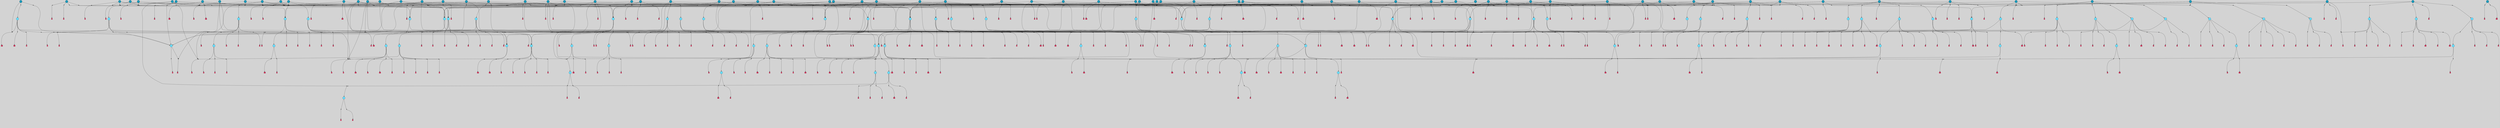 // File exported with GEGELATI v1.3.1
// On the 2024-04-08 17:25:41
// With the File::TPGGraphDotExporter
digraph{
	graph[pad = "0.212, 0.055" bgcolor = lightgray]
	node[shape=circle style = filled label = ""]
		T7 [fillcolor="#66ddff"]
		T11 [fillcolor="#66ddff"]
		T54 [fillcolor="#1199bb"]
		T95 [fillcolor="#66ddff"]
		T129 [fillcolor="#66ddff"]
		T214 [fillcolor="#66ddff"]
		T242 [fillcolor="#66ddff"]
		T277 [fillcolor="#66ddff"]
		T280 [fillcolor="#1199bb"]
		T282 [fillcolor="#66ddff"]
		T305 [fillcolor="#66ddff"]
		T327 [fillcolor="#66ddff"]
		T328 [fillcolor="#66ddff"]
		T329 [fillcolor="#66ddff"]
		T330 [fillcolor="#66ddff"]
		T331 [fillcolor="#66ddff"]
		T332 [fillcolor="#66ddff"]
		T334 [fillcolor="#66ddff"]
		T335 [fillcolor="#66ddff"]
		T336 [fillcolor="#66ddff"]
		T337 [fillcolor="#66ddff"]
		T338 [fillcolor="#66ddff"]
		T580 [fillcolor="#1199bb"]
		T581 [fillcolor="#66ddff"]
		T582 [fillcolor="#66ddff"]
		T48 [fillcolor="#66ddff"]
		T584 [fillcolor="#66ddff"]
		T585 [fillcolor="#66ddff"]
		T586 [fillcolor="#66ddff"]
		T587 [fillcolor="#66ddff"]
		T588 [fillcolor="#66ddff"]
		T640 [fillcolor="#66ddff"]
		T641 [fillcolor="#66ddff"]
		T642 [fillcolor="#66ddff"]
		T643 [fillcolor="#66ddff"]
		T645 [fillcolor="#1199bb"]
		T684 [fillcolor="#1199bb"]
		T711 [fillcolor="#66ddff"]
		T712 [fillcolor="#66ddff"]
		T713 [fillcolor="#66ddff"]
		T714 [fillcolor="#66ddff"]
		T715 [fillcolor="#66ddff"]
		T718 [fillcolor="#1199bb"]
		T745 [fillcolor="#1199bb"]
		T758 [fillcolor="#1199bb"]
		T763 [fillcolor="#1199bb"]
		T764 [fillcolor="#66ddff"]
		T765 [fillcolor="#66ddff"]
		T766 [fillcolor="#66ddff"]
		T767 [fillcolor="#66ddff"]
		T768 [fillcolor="#66ddff"]
		T769 [fillcolor="#1199bb"]
		T770 [fillcolor="#66ddff"]
		T771 [fillcolor="#66ddff"]
		T772 [fillcolor="#66ddff"]
		T773 [fillcolor="#66ddff"]
		T774 [fillcolor="#66ddff"]
		T776 [fillcolor="#1199bb"]
		T780 [fillcolor="#1199bb"]
		T789 [fillcolor="#1199bb"]
		T807 [fillcolor="#1199bb"]
		T813 [fillcolor="#1199bb"]
		T814 [fillcolor="#66ddff"]
		T815 [fillcolor="#66ddff"]
		T816 [fillcolor="#66ddff"]
		T817 [fillcolor="#66ddff"]
		T818 [fillcolor="#66ddff"]
		T819 [fillcolor="#1199bb"]
		T820 [fillcolor="#66ddff"]
		T821 [fillcolor="#66ddff"]
		T822 [fillcolor="#66ddff"]
		T823 [fillcolor="#66ddff"]
		T824 [fillcolor="#66ddff"]
		T835 [fillcolor="#1199bb"]
		T844 [fillcolor="#1199bb"]
		T868 [fillcolor="#1199bb"]
		T873 [fillcolor="#66ddff"]
		T874 [fillcolor="#1199bb"]
		T875 [fillcolor="#1199bb"]
		T882 [fillcolor="#1199bb"]
		T884 [fillcolor="#1199bb"]
		T889 [fillcolor="#66ddff"]
		T890 [fillcolor="#1199bb"]
		T891 [fillcolor="#66ddff"]
		T892 [fillcolor="#66ddff"]
		T893 [fillcolor="#66ddff"]
		T894 [fillcolor="#66ddff"]
		T895 [fillcolor="#1199bb"]
		T896 [fillcolor="#66ddff"]
		T897 [fillcolor="#66ddff"]
		T898 [fillcolor="#66ddff"]
		T899 [fillcolor="#66ddff"]
		T900 [fillcolor="#66ddff"]
		T905 [fillcolor="#1199bb"]
		T910 [fillcolor="#1199bb"]
		T911 [fillcolor="#1199bb"]
		T912 [fillcolor="#1199bb"]
		T915 [fillcolor="#1199bb"]
		T927 [fillcolor="#1199bb"]
		T931 [fillcolor="#1199bb"]
		T932 [fillcolor="#1199bb"]
		T937 [fillcolor="#1199bb"]
		T939 [fillcolor="#1199bb"]
		T954 [fillcolor="#1199bb"]
		T956 [fillcolor="#1199bb"]
		T957 [fillcolor="#66ddff"]
		T958 [fillcolor="#66ddff"]
		T959 [fillcolor="#66ddff"]
		T960 [fillcolor="#66ddff"]
		T961 [fillcolor="#66ddff"]
		T962 [fillcolor="#1199bb"]
		T963 [fillcolor="#66ddff"]
		T964 [fillcolor="#66ddff"]
		T965 [fillcolor="#66ddff"]
		T966 [fillcolor="#66ddff"]
		T967 [fillcolor="#66ddff"]
		T968 [fillcolor="#1199bb"]
		T970 [fillcolor="#1199bb"]
		T972 [fillcolor="#1199bb"]
		T973 [fillcolor="#1199bb"]
		T974 [fillcolor="#1199bb"]
		T976 [fillcolor="#1199bb"]
		T977 [fillcolor="#1199bb"]
		T978 [fillcolor="#1199bb"]
		T979 [fillcolor="#1199bb"]
		T980 [fillcolor="#1199bb"]
		T981 [fillcolor="#1199bb"]
		T982 [fillcolor="#1199bb"]
		T983 [fillcolor="#1199bb"]
		T984 [fillcolor="#1199bb"]
		T985 [fillcolor="#1199bb"]
		T986 [fillcolor="#1199bb"]
		T691 [fillcolor="#1199bb"]
		T987 [fillcolor="#1199bb"]
		T988 [fillcolor="#1199bb"]
		T989 [fillcolor="#1199bb"]
		T990 [fillcolor="#1199bb"]
		T991 [fillcolor="#1199bb"]
		T993 [fillcolor="#1199bb"]
		T994 [fillcolor="#1199bb"]
		T995 [fillcolor="#1199bb"]
		T996 [fillcolor="#1199bb"]
		T997 [fillcolor="#1199bb"]
		T998 [fillcolor="#1199bb"]
		T999 [fillcolor="#1199bb"]
		T1000 [fillcolor="#1199bb"]
		T1001 [fillcolor="#1199bb"]
		T1002 [fillcolor="#1199bb"]
		T1003 [fillcolor="#1199bb"]
		T1004 [fillcolor="#1199bb"]
		T1005 [fillcolor="#1199bb"]
		T1006 [fillcolor="#1199bb"]
		T1007 [fillcolor="#1199bb"]
		T1008 [fillcolor="#1199bb"]
		T1009 [fillcolor="#1199bb"]
		T1010 [fillcolor="#1199bb"]
		T1011 [fillcolor="#1199bb"]
		P18966 [fillcolor="#cccccc" shape=point] //-3|
		I18966 [shape=box style=invis label="1|6&2|7#0|7&#92;n10|2&0|7#1|3&#92;n9|6&2|7#2|2&#92;n5|3&0|7#0|7&#92;n1|6&2|3#0|0&#92;n2|3&2|3#2|2&#92;n5|1&2|6#0|6&#92;n"]
		P18966 -> I18966[style=invis]
		A13232 [fillcolor="#ff3366" shape=box margin=0.03 width=0 height=0 label="7"]
		T7 -> P18966 -> A13232
		P18967 [fillcolor="#cccccc" shape=point] //5|
		I18967 [shape=box style=invis label="0|5&2|3#0|1&#92;n0|6&2|1#2|4&#92;n6|2&2|6#0|7&#92;n7|4&0|3#0|1&#92;n5|4&0|7#1|6&#92;n9|1&0|5#2|2&#92;n6|3&2|3#1|7&#92;n11|7&2|4#1|6&#92;n2|5&0|1#0|0&#92;n4|7&0|0#0|2&#92;n6|2&0|6#0|0&#92;n2|1&2|6#2|4&#92;n10|0&2|0#1|0&#92;n6|6&2|4#0|6&#92;n"]
		P18967 -> I18967[style=invis]
		A13233 [fillcolor="#ff3366" shape=box margin=0.03 width=0 height=0 label="8"]
		T7 -> P18967 -> A13233
		P18968 [fillcolor="#cccccc" shape=point] //6|
		I18968 [shape=box style=invis label="3|0&2|7#2|2&#92;n3|2&0|4#2|5&#92;n5|1&0|2#1|0&#92;n8|7&0|1#2|0&#92;n8|5&0|3#0|6&#92;n0|2&0|2#2|3&#92;n1|5&2|5#0|5&#92;n5|6&0|6#0|7&#92;n6|7&0|0#2|6&#92;n1|2&2|3#0|0&#92;n7|7&2|3#0|4&#92;n0|7&2|7#0|6&#92;n1|0&2|2#2|7&#92;n4|4&0|1#0|0&#92;n"]
		P18968 -> I18968[style=invis]
		A13234 [fillcolor="#ff3366" shape=box margin=0.03 width=0 height=0 label="11"]
		T11 -> P18968 -> A13234
		P18969 [fillcolor="#cccccc" shape=point] //-4|
		I18969 [shape=box style=invis label="4|1&0|4#2|6&#92;n1|2&2|2#2|0&#92;n1|2&2|0#0|6&#92;n8|4&2|3#2|5&#92;n5|5&2|1#1|0&#92;n"]
		P18969 -> I18969[style=invis]
		A13235 [fillcolor="#ff3366" shape=box margin=0.03 width=0 height=0 label="12"]
		T11 -> P18969 -> A13235
		P18970 [fillcolor="#cccccc" shape=point] //8|
		I18970 [shape=box style=invis label="9|0&0|1#2|0&#92;n10|1&2|5#1|4&#92;n8|2&2|6#0|4&#92;n2|4&2|5#2|3&#92;n4|2&2|2#0|2&#92;n7|5&0|2#0|0&#92;n8|2&2|1#1|3&#92;n8|7&0|7#2|1&#92;n1|1&0|0#0|7&#92;n5|6&2|5#1|0&#92;n6|6&2|5#0|0&#92;n11|4&0|3#2|6&#92;n4|2&2|4#0|7&#92;n5|6&0|1#2|0&#92;n11|3&0|2#0|7&#92;n"]
		P18970 -> I18970[style=invis]
		A13236 [fillcolor="#ff3366" shape=box margin=0.03 width=0 height=0 label="6"]
		T54 -> P18970 -> A13236
		P18971 [fillcolor="#cccccc" shape=point] //5|
		I18971 [shape=box style=invis label="3|0&2|0#0|1&#92;n3|0&0|7#0|1&#92;n5|3&0|2#2|6&#92;n4|4&2|4#2|6&#92;n11|2&0|7#1|6&#92;n2|7&2|2#2|5&#92;n9|3&2|6#2|7&#92;n7|7&0|0#0|4&#92;n6|1&2|4#2|3&#92;n5|4&2|0#1|6&#92;n1|3&0|7#0|4&#92;n"]
		P18971 -> I18971[style=invis]
		A13237 [fillcolor="#ff3366" shape=box margin=0.03 width=0 height=0 label="7"]
		T54 -> P18971 -> A13237
		P18972 [fillcolor="#cccccc" shape=point] //-10|
		I18972 [shape=box style=invis label="3|6&0|0#0|4&#92;n4|1&2|4#0|1&#92;n5|1&0|1#0|4&#92;n5|5&2|6#0|5&#92;n6|5&0|6#0|3&#92;n11|1&2|0#0|1&#92;n0|7&2|0#0|3&#92;n1|2&0|6#0|1&#92;n8|0&0|4#2|0&#92;n0|4&0|7#2|7&#92;n7|0&2|7#1|3&#92;n3|1&0|5#2|5&#92;n5|1&0|4#0|3&#92;n2|2&0|2#0|0&#92;n8|3&0|1#0|7&#92;n3|0&0|3#0|5&#92;n7|2&0|5#2|0&#92;n6|3&2|7#1|5&#92;n4|7&2|7#2|1&#92;n"]
		P18972 -> I18972[style=invis]
		A13238 [fillcolor="#ff3366" shape=box margin=0.03 width=0 height=0 label="14"]
		T54 -> P18972 -> A13238
		T54 -> P18967
		P18973 [fillcolor="#cccccc" shape=point] //4|
		I18973 [shape=box style=invis label="4|3&0|6#0|3&#92;n5|7&2|3#2|2&#92;n5|6&0|7#1|2&#92;n1|4&2|6#0|3&#92;n8|4&2|1#2|5&#92;n9|5&2|4#1|4&#92;n2|4&0|5#0|7&#92;n10|0&0|6#1|3&#92;n3|0&0|6#0|2&#92;n2|7&2|7#2|6&#92;n5|2&0|5#1|5&#92;n10|4&2|5#1|7&#92;n4|0&0|4#2|4&#92;n11|1&0|4#2|6&#92;n10|6&2|0#1|4&#92;n9|7&0|3#1|4&#92;n4|5&2|7#0|6&#92;n11|5&2|6#2|3&#92;n0|3&0|5#0|1&#92;n"]
		P18973 -> I18973[style=invis]
		A13239 [fillcolor="#ff3366" shape=box margin=0.03 width=0 height=0 label="13"]
		T95 -> P18973 -> A13239
		P18974 [fillcolor="#cccccc" shape=point] //8|
		I18974 [shape=box style=invis label="9|7&0|5#2|5&#92;n3|3&2|3#0|2&#92;n9|5&2|2#1|0&#92;n2|3&0|6#0|3&#92;n4|4&2|5#2|7&#92;n11|3&2|0#1|5&#92;n6|6&2|1#2|2&#92;n4|6&0|1#2|2&#92;n2|5&2|7#2|2&#92;n7|7&2|2#2|3&#92;n6|5&0|3#2|6&#92;n6|7&0|6#0|2&#92;n"]
		P18974 -> I18974[style=invis]
		A13240 [fillcolor="#ff3366" shape=box margin=0.03 width=0 height=0 label="14"]
		T95 -> P18974 -> A13240
		P18975 [fillcolor="#cccccc" shape=point] //2|
		I18975 [shape=box style=invis label="4|1&0|4#2|6&#92;n5|5&2|1#1|0&#92;n1|0&2|0#0|6&#92;n8|4&2|3#2|5&#92;n"]
		P18975 -> I18975[style=invis]
		T95 -> P18975 -> T11
		P18976 [fillcolor="#cccccc" shape=point] //-9|
		I18976 [shape=box style=invis label="2|0&2|0#2|1&#92;n4|4&2|4#2|6&#92;n9|1&0|3#1|7&#92;n5|3&0|2#2|6&#92;n2|7&2|2#2|5&#92;n5|4&2|0#1|6&#92;n3|0&0|7#0|1&#92;n1|3&0|7#0|4&#92;n11|6&2|2#0|7&#92;n7|7&0|0#0|4&#92;n11|0&0|7#1|6&#92;n9|3&2|6#2|7&#92;n"]
		P18976 -> I18976[style=invis]
		A13241 [fillcolor="#ff3366" shape=box margin=0.03 width=0 height=0 label="7"]
		T95 -> P18976 -> A13241
		P18977 [fillcolor="#cccccc" shape=point] //-8|
		I18977 [shape=box style=invis label="7|5&0|4#2|4&#92;n"]
		P18977 -> I18977[style=invis]
		A13242 [fillcolor="#ff3366" shape=box margin=0.03 width=0 height=0 label="3"]
		T95 -> P18977 -> A13242
		T129 -> P18970
		T129 -> P18971
		P18978 [fillcolor="#cccccc" shape=point] //10|
		I18978 [shape=box style=invis label="4|5&2|7#2|1&#92;n1|7&2|3#0|6&#92;n3|5&2|2#0|3&#92;n10|3&0|7#1|4&#92;n7|1&0|4#2|6&#92;n10|2&0|3#1|7&#92;n9|5&2|0#0|4&#92;n4|0&0|3#2|7&#92;n11|4&2|6#1|2&#92;n5|4&2|7#0|2&#92;n2|6&2|4#0|0&#92;n6|5&0|7#2|1&#92;n5|3&2|3#1|6&#92;n10|7&2|0#1|2&#92;n"]
		P18978 -> I18978[style=invis]
		A13243 [fillcolor="#ff3366" shape=box margin=0.03 width=0 height=0 label="5"]
		T129 -> P18978 -> A13243
		P18979 [fillcolor="#cccccc" shape=point] //5|
		I18979 [shape=box style=invis label="9|4&2|3#1|3&#92;n0|4&2|4#0|5&#92;n6|1&2|6#2|5&#92;n4|0&0|5#2|0&#92;n"]
		P18979 -> I18979[style=invis]
		A13244 [fillcolor="#ff3366" shape=box margin=0.03 width=0 height=0 label="7"]
		T129 -> P18979 -> A13244
		P18980 [fillcolor="#cccccc" shape=point] //6|
		I18980 [shape=box style=invis label="9|4&2|7#0|6&#92;n8|4&0|1#1|0&#92;n1|3&0|0#2|1&#92;n2|4&0|6#2|2&#92;n5|1&2|5#0|7&#92;n3|0&0|3#2|6&#92;n2|2&2|6#0|2&#92;n8|4&0|4#2|2&#92;n5|1&2|4#0|3&#92;n9|4&0|6#0|6&#92;n5|0&2|2#1|5&#92;n11|7&0|0#1|1&#92;n0|4&0|3#0|3&#92;n7|7&2|4#2|5&#92;n1|5&0|1#2|1&#92;n"]
		P18980 -> I18980[style=invis]
		A13245 [fillcolor="#ff3366" shape=box margin=0.03 width=0 height=0 label="1"]
		T129 -> P18980 -> A13245
		P18981 [fillcolor="#cccccc" shape=point] //6|
		I18981 [shape=box style=invis label="9|4&2|7#0|6&#92;n8|4&0|1#1|0&#92;n1|3&0|0#2|1&#92;n2|4&0|6#2|2&#92;n5|1&2|5#0|7&#92;n3|0&0|3#2|6&#92;n2|2&2|6#0|2&#92;n8|4&0|4#2|2&#92;n5|1&2|4#0|3&#92;n9|4&0|6#0|6&#92;n5|0&2|2#1|5&#92;n11|7&0|0#1|1&#92;n0|4&0|3#0|3&#92;n7|7&2|4#2|5&#92;n1|5&0|1#2|1&#92;n"]
		P18981 -> I18981[style=invis]
		A13246 [fillcolor="#ff3366" shape=box margin=0.03 width=0 height=0 label="1"]
		T214 -> P18981 -> A13246
		P18982 [fillcolor="#cccccc" shape=point] //10|
		I18982 [shape=box style=invis label="4|5&2|7#2|1&#92;n1|7&2|3#0|6&#92;n3|5&2|2#0|3&#92;n10|3&0|7#1|4&#92;n7|1&0|4#2|6&#92;n10|2&0|3#1|7&#92;n9|5&2|0#0|4&#92;n4|0&0|3#2|7&#92;n11|4&2|6#1|2&#92;n5|4&2|7#0|2&#92;n2|6&2|4#0|0&#92;n6|5&0|7#2|1&#92;n5|3&2|3#1|6&#92;n10|7&2|0#1|2&#92;n"]
		P18982 -> I18982[style=invis]
		A13247 [fillcolor="#ff3366" shape=box margin=0.03 width=0 height=0 label="5"]
		T214 -> P18982 -> A13247
		P18983 [fillcolor="#cccccc" shape=point] //5|
		I18983 [shape=box style=invis label="3|0&2|0#0|1&#92;n3|0&0|7#0|1&#92;n5|3&0|2#2|6&#92;n4|4&2|4#2|6&#92;n11|2&0|7#1|6&#92;n2|7&2|2#2|5&#92;n9|3&2|6#2|7&#92;n7|7&0|0#0|4&#92;n6|1&2|4#2|3&#92;n5|4&2|0#1|6&#92;n1|3&0|7#0|4&#92;n"]
		P18983 -> I18983[style=invis]
		A13248 [fillcolor="#ff3366" shape=box margin=0.03 width=0 height=0 label="7"]
		T214 -> P18983 -> A13248
		P18984 [fillcolor="#cccccc" shape=point] //8|
		I18984 [shape=box style=invis label="9|0&0|1#2|0&#92;n10|1&2|5#1|4&#92;n8|2&2|6#0|4&#92;n2|4&2|5#2|3&#92;n4|2&2|2#0|2&#92;n7|5&0|2#0|0&#92;n8|2&2|1#1|3&#92;n8|7&0|7#2|1&#92;n1|1&0|0#0|7&#92;n5|6&2|5#1|0&#92;n6|6&2|5#0|0&#92;n11|4&0|3#2|6&#92;n4|2&2|4#0|7&#92;n5|6&0|1#2|0&#92;n11|3&0|2#0|7&#92;n"]
		P18984 -> I18984[style=invis]
		A13249 [fillcolor="#ff3366" shape=box margin=0.03 width=0 height=0 label="6"]
		T214 -> P18984 -> A13249
		P18985 [fillcolor="#cccccc" shape=point] //5|
		I18985 [shape=box style=invis label="9|4&2|3#1|3&#92;n0|4&2|4#0|5&#92;n6|1&2|6#2|5&#92;n4|0&0|5#2|0&#92;n"]
		P18985 -> I18985[style=invis]
		A13250 [fillcolor="#ff3366" shape=box margin=0.03 width=0 height=0 label="7"]
		T214 -> P18985 -> A13250
		P18986 [fillcolor="#cccccc" shape=point] //5|
		I18986 [shape=box style=invis label="1|6&2|7#0|7&#92;n9|2&2|7#2|2&#92;n10|2&0|7#1|3&#92;n5|3&0|7#0|7&#92;n7|0&2|7#2|2&#92;n1|6&2|3#0|0&#92;n2|3&2|3#2|2&#92;n"]
		P18986 -> I18986[style=invis]
		A13251 [fillcolor="#ff3366" shape=box margin=0.03 width=0 height=0 label="7"]
		T242 -> P18986 -> A13251
		P18987 [fillcolor="#cccccc" shape=point] //-8|
		I18987 [shape=box style=invis label="7|5&0|2#2|1&#92;n1|0&2|6#0|0&#92;n7|1&2|6#1|1&#92;n8|7&0|3#1|6&#92;n3|7&2|3#2|4&#92;n"]
		P18987 -> I18987[style=invis]
		A13252 [fillcolor="#ff3366" shape=box margin=0.03 width=0 height=0 label="2"]
		T242 -> P18987 -> A13252
		P18988 [fillcolor="#cccccc" shape=point] //-3|
		I18988 [shape=box style=invis label="1|1&2|1#0|1&#92;n1|4&0|0#2|4&#92;n11|0&2|3#0|2&#92;n11|6&0|4#0|1&#92;n5|2&0|6#1|5&#92;n3|7&2|6#2|7&#92;n7|7&0|1#2|1&#92;n9|5&2|2#2|0&#92;n6|5&2|6#1|4&#92;n0|7&0|5#2|4&#92;n8|1&0|0#2|3&#92;n0|5&0|3#0|5&#92;n2|0&2|4#0|5&#92;n7|5&2|7#1|3&#92;n8|3&0|0#1|2&#92;n"]
		P18988 -> I18988[style=invis]
		A13253 [fillcolor="#ff3366" shape=box margin=0.03 width=0 height=0 label="1"]
		T242 -> P18988 -> A13253
		P18989 [fillcolor="#cccccc" shape=point] //-9|
		I18989 [shape=box style=invis label="4|7&0|0#0|2&#92;n6|2&0|1#0|0&#92;n6|2&2|6#0|7&#92;n9|0&2|7#1|1&#92;n7|4&0|3#0|1&#92;n10|6&2|1#1|1&#92;n9|1&0|5#2|2&#92;n5|4&0|7#2|6&#92;n2|5&0|1#0|0&#92;n0|5&2|5#0|1&#92;n11|7&2|4#1|6&#92;n2|1&2|6#2|4&#92;n10|0&0|0#1|0&#92;n6|6&2|4#0|6&#92;n"]
		P18989 -> I18989[style=invis]
		T277 -> P18989 -> T214
		P18990 [fillcolor="#cccccc" shape=point] //7|
		I18990 [shape=box style=invis label="7|4&2|7#0|4&#92;n4|6&0|1#2|5&#92;n2|1&2|3#0|0&#92;n4|3&2|0#0|1&#92;n0|0&2|7#2|7&#92;n7|7&0|5#2|3&#92;n5|0&2|1#2|2&#92;n10|0&0|4#1|2&#92;n4|4&0|7#0|0&#92;n6|7&0|2#0|1&#92;n1|4&2|5#0|4&#92;n"]
		P18990 -> I18990[style=invis]
		A13254 [fillcolor="#ff3366" shape=box margin=0.03 width=0 height=0 label="0"]
		T277 -> P18990 -> A13254
		P18991 [fillcolor="#cccccc" shape=point] //1|
		I18991 [shape=box style=invis label="5|1&0|6#2|7&#92;n2|4&0|4#2|2&#92;n0|6&0|5#0|4&#92;n10|6&2|5#1|6&#92;n9|3&0|1#1|7&#92;n10|3&2|2#1|0&#92;n5|0&0|0#2|1&#92;n11|3&2|3#1|5&#92;n10|3&0|1#1|0&#92;n2|4&0|1#0|1&#92;n0|2&0|3#2|4&#92;n9|2&2|1#2|5&#92;n11|7&2|6#2|6&#92;n"]
		P18991 -> I18991[style=invis]
		T277 -> P18991 -> T7
		P18992 [fillcolor="#cccccc" shape=point] //6|
		I18992 [shape=box style=invis label="7|0&2|5#1|2&#92;n10|6&2|1#1|3&#92;n7|5&0|2#0|7&#92;n10|7&0|1#1|5&#92;n4|6&2|5#0|5&#92;n4|4&0|7#2|7&#92;n"]
		P18992 -> I18992[style=invis]
		A13255 [fillcolor="#ff3366" shape=box margin=0.03 width=0 height=0 label="7"]
		T277 -> P18992 -> A13255
		P18993 [fillcolor="#cccccc" shape=point] //-2|
		I18993 [shape=box style=invis label="3|0&2|0#0|1&#92;n4|1&0|3#2|2&#92;n11|2&0|7#1|6&#92;n8|7&2|4#0|5&#92;n6|1&2|4#1|3&#92;n4|4&2|4#2|6&#92;n3|0&0|7#0|1&#92;n9|3&2|6#2|7&#92;n7|7&0|0#0|4&#92;n5|3&0|2#2|6&#92;n5|4&2|0#1|6&#92;n1|3&0|7#0|4&#92;n"]
		P18993 -> I18993[style=invis]
		A13256 [fillcolor="#ff3366" shape=box margin=0.03 width=0 height=0 label="7"]
		T277 -> P18993 -> A13256
		T280 -> P18973
		P18994 [fillcolor="#cccccc" shape=point] //1|
		I18994 [shape=box style=invis label="0|4&0|1#0|1&#92;n10|5&2|5#1|6&#92;n7|7&2|5#2|2&#92;n9|5&0|7#2|7&#92;n8|4&0|3#2|7&#92;n11|0&2|3#0|5&#92;n7|0&0|0#0|1&#92;n4|2&0|4#0|5&#92;n5|1&0|6#2|7&#92;n11|3&0|7#1|3&#92;n"]
		P18994 -> I18994[style=invis]
		T280 -> P18994 -> T7
		P18995 [fillcolor="#cccccc" shape=point] //-3|
		I18995 [shape=box style=invis label="4|5&0|0#0|0&#92;n4|7&0|0#0|2&#92;n0|6&2|1#2|4&#92;n9|1&0|5#2|2&#92;n10|0&2|0#1|0&#92;n6|6&2|4#0|6&#92;n2|5&0|1#0|0&#92;n6|3&2|3#1|7&#92;n11|7&2|4#1|6&#92;n6|2&2|6#0|1&#92;n6|2&0|0#0|0&#92;n9|1&2|6#2|4&#92;n10|4&0|3#1|1&#92;n5|4&2|7#1|6&#92;n"]
		P18995 -> I18995[style=invis]
		T280 -> P18995 -> T95
		P18996 [fillcolor="#cccccc" shape=point] //-4|
		I18996 [shape=box style=invis label="5|5&2|1#1|0&#92;n4|1&0|4#2|6&#92;n2|4&2|3#2|5&#92;n1|0&2|0#2|6&#92;n1|4&2|5#0|7&#92;n"]
		P18996 -> I18996[style=invis]
		T282 -> P18996 -> T11
		P18997 [fillcolor="#cccccc" shape=point] //5|
		I18997 [shape=box style=invis label="3|0&2|0#2|1&#92;n3|0&0|7#0|1&#92;n5|3&0|2#2|6&#92;n4|4&2|4#2|6&#92;n5|4&2|0#1|6&#92;n2|7&2|2#2|5&#92;n1|3&0|7#0|4&#92;n11|6&2|2#0|7&#92;n7|7&0|0#0|4&#92;n6|1&2|4#2|3&#92;n11|0&0|7#1|6&#92;n9|3&2|6#2|7&#92;n"]
		P18997 -> I18997[style=invis]
		A13257 [fillcolor="#ff3366" shape=box margin=0.03 width=0 height=0 label="7"]
		T282 -> P18997 -> A13257
		P18998 [fillcolor="#cccccc" shape=point] //10|
		I18998 [shape=box style=invis label="6|6&2|5#0|4&#92;n1|0&0|5#2|3&#92;n10|5&2|5#1|5&#92;n10|6&2|1#1|0&#92;n9|6&2|3#0|3&#92;n9|6&2|2#2|1&#92;n7|5&2|2#0|7&#92;n"]
		P18998 -> I18998[style=invis]
		A13258 [fillcolor="#ff3366" shape=box margin=0.03 width=0 height=0 label="7"]
		T282 -> P18998 -> A13258
		T282 -> P18977
		P18999 [fillcolor="#cccccc" shape=point] //2|
		I18999 [shape=box style=invis label="0|3&0|0#2|7&#92;n3|6&2|5#2|5&#92;n7|4&0|0#1|1&#92;n4|1&0|0#0|6&#92;n1|6&0|2#0|1&#92;n8|6&0|2#2|4&#92;n4|4&2|4#0|3&#92;n1|0&2|4#0|1&#92;n9|2&2|3#0|7&#92;n10|5&2|2#1|1&#92;n10|6&0|1#1|2&#92;n3|3&2|2#0|5&#92;n11|3&0|2#1|0&#92;n4|5&0|6#0|4&#92;n0|7&0|6#2|2&#92;n3|2&0|5#0|1&#92;n"]
		P18999 -> I18999[style=invis]
		A13259 [fillcolor="#ff3366" shape=box margin=0.03 width=0 height=0 label="1"]
		T282 -> P18999 -> A13259
		P19000 [fillcolor="#cccccc" shape=point] //7|
		I19000 [shape=box style=invis label="7|0&2|1#2|0&#92;n9|7&2|1#1|7&#92;n8|2&0|1#1|0&#92;n6|6&0|2#1|1&#92;n2|2&0|5#0|0&#92;n5|7&0|0#2|1&#92;n5|1&2|5#1|5&#92;n4|7&2|4#2|3&#92;n10|5&2|2#1|5&#92;n1|3&2|2#2|0&#92;n10|2&2|6#1|5&#92;n"]
		P19000 -> I19000[style=invis]
		A13260 [fillcolor="#ff3366" shape=box margin=0.03 width=0 height=0 label="1"]
		T305 -> P19000 -> A13260
		P19001 [fillcolor="#cccccc" shape=point] //4|
		I19001 [shape=box style=invis label="7|1&2|6#1|3&#92;n10|1&0|3#1|6&#92;n8|5&2|3#2|1&#92;n11|5&0|0#2|6&#92;n4|1&0|6#0|0&#92;n11|1&0|2#0|3&#92;n2|0&2|1#0|7&#92;n"]
		P19001 -> I19001[style=invis]
		A13261 [fillcolor="#ff3366" shape=box margin=0.03 width=0 height=0 label="2"]
		T305 -> P19001 -> A13261
		P19002 [fillcolor="#cccccc" shape=point] //2|
		I19002 [shape=box style=invis label="10|4&0|5#1|0&#92;n8|1&0|7#1|4&#92;n3|0&2|3#0|1&#92;n0|3&0|3#0|2&#92;n"]
		P19002 -> I19002[style=invis]
		T305 -> P19002 -> T242
		P19003 [fillcolor="#cccccc" shape=point] //6|
		I19003 [shape=box style=invis label="10|4&2|6#1|2&#92;n8|4&0|1#1|0&#92;n0|4&2|6#0|0&#92;n8|4&2|5#2|1&#92;n7|5&2|5#1|0&#92;n3|6&0|6#2|2&#92;n1|7&0|7#0|5&#92;n2|0&0|7#2|4&#92;n2|6&2|2#0|0&#92;n0|7&2|7#0|7&#92;n11|6&0|4#2|2&#92;n5|5&0|0#0|1&#92;n10|1&0|0#1|0&#92;n7|3&0|1#2|5&#92;n9|2&2|7#1|5&#92;n9|4&2|6#2|7&#92;n1|6&2|4#2|2&#92;n3|3&2|2#0|7&#92;n1|6&2|0#0|0&#92;n6|4&2|6#1|0&#92;n"]
		P19003 -> I19003[style=invis]
		A13262 [fillcolor="#ff3366" shape=box margin=0.03 width=0 height=0 label="1"]
		T305 -> P19003 -> A13262
		P19004 [fillcolor="#cccccc" shape=point] //9|
		I19004 [shape=box style=invis label="0|6&2|1#2|3&#92;n7|4&0|3#0|1&#92;n0|5&2|3#0|1&#92;n9|1&0|5#2|2&#92;n6|6&2|3#1|7&#92;n11|7&2|4#1|6&#92;n2|5&0|1#0|0&#92;n7|5&2|3#1|1&#92;n5|4&0|7#1|6&#92;n4|7&0|0#0|2&#92;n2|1&2|6#2|4&#92;n10|0&2|7#1|0&#92;n6|6&2|4#0|6&#92;n"]
		P19004 -> I19004[style=invis]
		A13263 [fillcolor="#ff3366" shape=box margin=0.03 width=0 height=0 label="8"]
		T305 -> P19004 -> A13263
		P19005 [fillcolor="#cccccc" shape=point] //-4|
		I19005 [shape=box style=invis label="4|1&0|4#2|6&#92;n1|2&2|2#2|0&#92;n1|2&2|0#0|6&#92;n8|4&2|3#2|5&#92;n5|5&2|1#1|0&#92;n"]
		P19005 -> I19005[style=invis]
		A13264 [fillcolor="#ff3366" shape=box margin=0.03 width=0 height=0 label="12"]
		T330 -> P19005 -> A13264
		P19006 [fillcolor="#cccccc" shape=point] //6|
		I19006 [shape=box style=invis label="3|0&2|7#2|2&#92;n3|2&0|4#2|5&#92;n5|1&0|2#1|0&#92;n8|7&0|1#2|0&#92;n8|5&0|3#0|6&#92;n0|2&0|2#2|3&#92;n1|5&2|5#0|5&#92;n5|6&0|6#0|7&#92;n6|7&0|0#2|6&#92;n1|2&2|3#0|0&#92;n7|7&2|3#0|4&#92;n0|7&2|7#0|6&#92;n1|0&2|2#2|7&#92;n4|4&0|1#0|0&#92;n"]
		P19006 -> I19006[style=invis]
		A13265 [fillcolor="#ff3366" shape=box margin=0.03 width=0 height=0 label="11"]
		T330 -> P19006 -> A13265
		P19007 [fillcolor="#cccccc" shape=point] //-3|
		I19007 [shape=box style=invis label="8|1&2|3#0|5&#92;n0|6&0|5#0|5&#92;n3|7&2|1#0|6&#92;n3|5&0|1#0|0&#92;n9|5&2|0#0|4&#92;n3|5&0|2#0|3&#92;n10|6&2|4#1|0&#92;n9|4&2|7#2|6&#92;n1|7&2|5#2|2&#92;n"]
		P19007 -> I19007[style=invis]
		A13266 [fillcolor="#ff3366" shape=box margin=0.03 width=0 height=0 label="5"]
		T332 -> P19007 -> A13266
		P19008 [fillcolor="#cccccc" shape=point] //-2|
		I19008 [shape=box style=invis label="11|7&2|0#1|7&#92;n4|3&0|1#2|5&#92;n0|4&2|4#2|7&#92;n1|6&0|0#0|4&#92;n4|0&0|0#0|5&#92;n0|6&2|3#2|0&#92;n9|6&2|5#1|3&#92;n0|7&2|1#2|5&#92;n4|4&0|5#0|1&#92;n10|4&0|0#1|0&#92;n"]
		P19008 -> I19008[style=invis]
		A13267 [fillcolor="#ff3366" shape=box margin=0.03 width=0 height=0 label="12"]
		T328 -> P19008 -> A13267
		P19009 [fillcolor="#cccccc" shape=point] //-3|
		I19009 [shape=box style=invis label="1|6&2|7#0|7&#92;n10|2&0|7#1|3&#92;n9|6&2|7#2|2&#92;n5|3&0|7#0|7&#92;n1|6&2|3#0|0&#92;n2|3&2|3#2|2&#92;n5|1&2|6#0|6&#92;n"]
		P19009 -> I19009[style=invis]
		A13268 [fillcolor="#ff3366" shape=box margin=0.03 width=0 height=0 label="7"]
		T331 -> P19009 -> A13268
		P19010 [fillcolor="#cccccc" shape=point] //-3|
		I19010 [shape=box style=invis label="7|2&2|4#0|2&#92;n4|1&2|6#0|1&#92;n11|6&0|4#0|1&#92;n7|1&0|0#2|6&#92;n6|2&0|1#0|7&#92;n10|3&2|7#1|4&#92;n3|5&2|3#0|1&#92;n4|4&2|5#0|2&#92;n4|6&0|4#2|7&#92;n2|5&0|5#0|2&#92;n10|0&2|3#1|4&#92;n0|1&2|7#0|6&#92;n7|6&0|3#2|6&#92;n1|3&0|6#2|0&#92;n5|3&0|6#0|6&#92;n1|4&2|5#2|3&#92;n1|6&2|0#0|5&#92;n9|2&0|3#2|7&#92;n7|1&2|2#2|5&#92;n"]
		P19010 -> I19010[style=invis]
		T328 -> P19010 -> T329
		P19011 [fillcolor="#cccccc" shape=point] //-3|
		I19011 [shape=box style=invis label="3|7&0|0#0|2&#92;n11|5&0|1#1|1&#92;n4|1&0|6#2|6&#92;n4|0&0|1#0|5&#92;n"]
		P19011 -> I19011[style=invis]
		T329 -> P19011 -> T327
		P19012 [fillcolor="#cccccc" shape=point] //1|
		I19012 [shape=box style=invis label="5|1&0|6#2|7&#92;n2|4&0|4#2|2&#92;n0|6&0|5#0|4&#92;n10|6&2|5#1|6&#92;n9|3&0|1#1|7&#92;n10|3&2|2#1|0&#92;n5|0&0|0#2|1&#92;n11|3&2|3#1|5&#92;n10|3&0|1#1|0&#92;n2|4&0|1#0|1&#92;n0|2&0|3#2|4&#92;n9|2&2|1#2|5&#92;n11|7&2|6#2|6&#92;n"]
		P19012 -> I19012[style=invis]
		T327 -> P19012 -> T331
		P19013 [fillcolor="#cccccc" shape=point] //5|
		I19013 [shape=box style=invis label="10|4&2|6#1|2&#92;n8|4&0|1#1|0&#92;n0|4&2|6#0|0&#92;n8|4&2|5#2|1&#92;n7|5&2|5#1|0&#92;n3|6&0|6#2|2&#92;n1|7&0|7#0|5&#92;n2|0&0|7#2|4&#92;n9|4&2|6#2|7&#92;n2|6&2|2#0|0&#92;n11|7&2|7#0|7&#92;n5|5&0|0#0|1&#92;n10|1&0|0#1|0&#92;n7|3&0|1#2|5&#92;n9|2&2|7#1|5&#92;n9|0&2|5#1|2&#92;n1|6&2|4#2|2&#92;n3|3&2|2#0|7&#92;n1|6&2|0#0|0&#92;n6|4&2|6#1|0&#92;n"]
		P19013 -> I19013[style=invis]
		A13269 [fillcolor="#ff3366" shape=box margin=0.03 width=0 height=0 label="1"]
		T329 -> P19013 -> A13269
		P19014 [fillcolor="#cccccc" shape=point] //5|
		I19014 [shape=box style=invis label="0|5&2|3#0|1&#92;n0|6&2|1#2|4&#92;n6|2&2|6#0|7&#92;n7|4&0|3#0|1&#92;n5|4&0|7#1|6&#92;n9|1&0|5#2|2&#92;n6|3&2|3#1|7&#92;n11|7&2|4#1|6&#92;n2|5&0|1#0|0&#92;n4|7&0|0#0|2&#92;n6|2&0|6#0|0&#92;n2|1&2|6#2|4&#92;n10|0&2|0#1|0&#92;n6|6&2|4#0|6&#92;n"]
		P19014 -> I19014[style=invis]
		A13270 [fillcolor="#ff3366" shape=box margin=0.03 width=0 height=0 label="8"]
		T331 -> P19014 -> A13270
		P19015 [fillcolor="#cccccc" shape=point] //-2|
		I19015 [shape=box style=invis label="4|1&0|4#0|3&#92;n4|2&0|5#2|0&#92;n5|5&2|6#0|5&#92;n1|4&0|1#0|2&#92;n6|3&2|7#1|5&#92;n0|4&2|0#0|3&#92;n8|5&2|5#1|2&#92;n10|7&2|7#1|1&#92;n3|4&0|0#2|1&#92;n3|6&2|5#2|5&#92;n8|3&0|1#0|7&#92;n10|0&2|7#1|3&#92;n4|1&2|4#0|1&#92;n9|3&2|0#0|4&#92;n3|6&2|0#0|4&#92;n1|2&0|6#2|1&#92;n4|0&2|1#2|2&#92;n"]
		P19015 -> I19015[style=invis]
		A13271 [fillcolor="#ff3366" shape=box margin=0.03 width=0 height=0 label="14"]
		T327 -> P19015 -> A13271
		P19016 [fillcolor="#cccccc" shape=point] //5|
		I19016 [shape=box style=invis label="8|1&2|6#0|6&#92;n3|0&0|7#0|1&#92;n11|3&0|2#2|6&#92;n4|4&2|4#2|6&#92;n11|2&0|7#1|6&#92;n2|7&2|2#2|5&#92;n7|7&0|0#0|4&#92;n6|1&2|4#2|3&#92;n5|4&2|0#1|6&#92;n3|0&2|0#0|1&#92;n1|3&0|7#0|4&#92;n"]
		P19016 -> I19016[style=invis]
		A13272 [fillcolor="#ff3366" shape=box margin=0.03 width=0 height=0 label="7"]
		T329 -> P19016 -> A13272
		P19017 [fillcolor="#cccccc" shape=point] //5|
		I19017 [shape=box style=invis label="3|0&2|0#0|1&#92;n3|0&0|7#0|1&#92;n5|3&0|2#2|6&#92;n4|4&2|4#2|6&#92;n11|2&0|7#1|6&#92;n2|7&2|2#2|5&#92;n9|3&2|6#2|7&#92;n7|7&0|0#0|4&#92;n6|1&2|4#2|3&#92;n5|4&2|0#1|6&#92;n1|3&0|7#0|4&#92;n"]
		P19017 -> I19017[style=invis]
		A13273 [fillcolor="#ff3366" shape=box margin=0.03 width=0 height=0 label="7"]
		T327 -> P19017 -> A13273
		P19018 [fillcolor="#cccccc" shape=point] //2|
		I19018 [shape=box style=invis label="4|1&0|4#2|6&#92;n5|5&2|1#1|0&#92;n1|0&2|0#0|6&#92;n8|4&2|3#2|5&#92;n"]
		P19018 -> I19018[style=invis]
		T328 -> P19018 -> T330
		P19019 [fillcolor="#cccccc" shape=point] //0|
		I19019 [shape=box style=invis label="2|5&0|1#0|6&#92;n6|1&2|2#2|7&#92;n8|0&0|3#1|4&#92;n4|3&2|5#2|4&#92;n8|1&2|4#0|0&#92;n6|6&0|1#2|6&#92;n11|7&2|4#2|5&#92;n6|2&2|4#0|2&#92;n8|5&2|4#2|4&#92;n2|1&2|1#2|2&#92;n2|7&2|5#2|6&#92;n9|7&0|5#0|4&#92;n1|2&0|5#2|6&#92;n4|2&2|3#2|7&#92;n3|3&2|1#0|2&#92;n"]
		P19019 -> I19019[style=invis]
		A13274 [fillcolor="#ff3366" shape=box margin=0.03 width=0 height=0 label="5"]
		T332 -> P19019 -> A13274
		P19020 [fillcolor="#cccccc" shape=point] //7|
		I19020 [shape=box style=invis label="7|0&2|1#2|0&#92;n9|7&2|1#1|7&#92;n8|2&0|1#1|0&#92;n6|6&0|2#1|1&#92;n2|2&0|5#0|0&#92;n5|7&0|0#2|1&#92;n5|1&2|5#1|5&#92;n4|7&2|4#2|3&#92;n10|5&2|2#1|5&#92;n1|3&2|2#2|0&#92;n10|2&2|6#1|5&#92;n"]
		P19020 -> I19020[style=invis]
		A13275 [fillcolor="#ff3366" shape=box margin=0.03 width=0 height=0 label="1"]
		T329 -> P19020 -> A13275
		P19021 [fillcolor="#cccccc" shape=point] //7|
		I19021 [shape=box style=invis label="6|1&2|6#2|7&#92;n7|0&2|4#2|3&#92;n3|3&0|7#0|6&#92;n5|4&0|2#2|4&#92;n8|5&2|6#2|7&#92;n0|0&2|3#0|3&#92;n5|4&2|4#2|6&#92;n"]
		P19021 -> I19021[style=invis]
		T329 -> P19021 -> T332
		P19022 [fillcolor="#cccccc" shape=point] //7|
		I19022 [shape=box style=invis label="0|2&2|4#2|6&#92;n5|3&0|6#0|1&#92;n4|7&2|6#0|5&#92;n7|6&0|7#0|5&#92;n10|7&2|2#1|1&#92;n"]
		P19022 -> I19022[style=invis]
		A13276 [fillcolor="#ff3366" shape=box margin=0.03 width=0 height=0 label="4"]
		T332 -> P19022 -> A13276
		P19023 [fillcolor="#cccccc" shape=point] //-4|
		I19023 [shape=box style=invis label="4|1&0|4#2|6&#92;n1|2&2|2#2|0&#92;n1|2&2|0#0|6&#92;n8|4&2|3#2|5&#92;n5|5&2|1#1|0&#92;n"]
		P19023 -> I19023[style=invis]
		A13277 [fillcolor="#ff3366" shape=box margin=0.03 width=0 height=0 label="12"]
		T338 -> P19023 -> A13277
		P19024 [fillcolor="#cccccc" shape=point] //6|
		I19024 [shape=box style=invis label="3|0&2|7#2|2&#92;n3|2&0|4#2|5&#92;n5|1&0|2#1|0&#92;n8|7&0|1#2|0&#92;n8|5&0|3#0|6&#92;n0|2&0|2#2|3&#92;n1|5&2|5#0|5&#92;n5|6&0|6#0|7&#92;n6|7&0|0#2|6&#92;n1|2&2|3#0|0&#92;n7|7&2|3#0|4&#92;n0|7&2|7#0|6&#92;n1|0&2|2#2|7&#92;n4|4&0|1#0|0&#92;n"]
		P19024 -> I19024[style=invis]
		A13278 [fillcolor="#ff3366" shape=box margin=0.03 width=0 height=0 label="11"]
		T338 -> P19024 -> A13278
		P19025 [fillcolor="#cccccc" shape=point] //-3|
		I19025 [shape=box style=invis label="8|1&2|3#0|5&#92;n0|6&0|5#0|5&#92;n3|7&2|1#0|6&#92;n3|5&0|1#0|0&#92;n9|5&2|0#0|4&#92;n3|5&0|2#0|3&#92;n10|6&2|4#1|0&#92;n9|4&2|7#2|6&#92;n1|7&2|5#2|2&#92;n"]
		P19025 -> I19025[style=invis]
		A13279 [fillcolor="#ff3366" shape=box margin=0.03 width=0 height=0 label="5"]
		T337 -> P19025 -> A13279
		P19026 [fillcolor="#cccccc" shape=point] //7|
		I19026 [shape=box style=invis label="7|0&2|1#2|0&#92;n9|7&2|1#1|7&#92;n8|2&0|1#1|0&#92;n6|6&0|2#1|1&#92;n2|2&0|5#0|0&#92;n5|7&0|0#2|1&#92;n5|1&2|5#1|5&#92;n4|7&2|4#2|3&#92;n10|5&2|2#1|5&#92;n1|3&2|2#2|0&#92;n10|2&2|6#1|5&#92;n"]
		P19026 -> I19026[style=invis]
		A13280 [fillcolor="#ff3366" shape=box margin=0.03 width=0 height=0 label="1"]
		T335 -> P19026 -> A13280
		P19027 [fillcolor="#cccccc" shape=point] //7|
		I19027 [shape=box style=invis label="6|1&2|6#2|7&#92;n7|0&2|4#2|3&#92;n3|3&0|7#0|6&#92;n5|4&0|2#2|4&#92;n8|5&2|6#2|7&#92;n0|0&2|3#0|3&#92;n5|4&2|4#2|6&#92;n"]
		P19027 -> I19027[style=invis]
		T335 -> P19027 -> T337
		P19028 [fillcolor="#cccccc" shape=point] //0|
		I19028 [shape=box style=invis label="2|5&0|1#0|6&#92;n6|1&2|2#2|7&#92;n8|0&0|3#1|4&#92;n4|3&2|5#2|4&#92;n8|1&2|4#0|0&#92;n6|6&0|1#2|6&#92;n11|7&2|4#2|5&#92;n6|2&2|4#0|2&#92;n8|5&2|4#2|4&#92;n2|1&2|1#2|2&#92;n2|7&2|5#2|6&#92;n9|7&0|5#0|4&#92;n1|2&0|5#2|6&#92;n4|2&2|3#2|7&#92;n3|3&2|1#0|2&#92;n"]
		P19028 -> I19028[style=invis]
		A13281 [fillcolor="#ff3366" shape=box margin=0.03 width=0 height=0 label="5"]
		T337 -> P19028 -> A13281
		P19029 [fillcolor="#cccccc" shape=point] //-3|
		I19029 [shape=box style=invis label="3|7&0|0#0|2&#92;n11|5&0|1#1|1&#92;n4|1&0|6#2|6&#92;n4|0&0|1#0|5&#92;n"]
		P19029 -> I19029[style=invis]
		T335 -> P19029 -> T334
		P19030 [fillcolor="#cccccc" shape=point] //-3|
		I19030 [shape=box style=invis label="1|6&2|7#0|7&#92;n10|2&0|7#1|3&#92;n9|6&2|7#2|2&#92;n5|3&0|7#0|7&#92;n1|6&2|3#0|0&#92;n2|3&2|3#2|2&#92;n5|1&2|6#0|6&#92;n"]
		P19030 -> I19030[style=invis]
		A13282 [fillcolor="#ff3366" shape=box margin=0.03 width=0 height=0 label="7"]
		T336 -> P19030 -> A13282
		P19031 [fillcolor="#cccccc" shape=point] //1|
		I19031 [shape=box style=invis label="5|1&0|6#2|7&#92;n2|4&0|4#2|2&#92;n0|6&0|5#0|4&#92;n10|6&2|5#1|6&#92;n9|3&0|1#1|7&#92;n10|3&2|2#1|0&#92;n5|0&0|0#2|1&#92;n11|3&2|3#1|5&#92;n10|3&0|1#1|0&#92;n2|4&0|1#0|1&#92;n0|2&0|3#2|4&#92;n9|2&2|1#2|5&#92;n11|7&2|6#2|6&#92;n"]
		P19031 -> I19031[style=invis]
		T334 -> P19031 -> T336
		P19032 [fillcolor="#cccccc" shape=point] //5|
		I19032 [shape=box style=invis label="8|1&2|6#0|6&#92;n3|0&0|7#0|1&#92;n11|3&0|2#2|6&#92;n4|4&2|4#2|6&#92;n11|2&0|7#1|6&#92;n2|7&2|2#2|5&#92;n7|7&0|0#0|4&#92;n6|1&2|4#2|3&#92;n5|4&2|0#1|6&#92;n3|0&2|0#0|1&#92;n1|3&0|7#0|4&#92;n"]
		P19032 -> I19032[style=invis]
		A13283 [fillcolor="#ff3366" shape=box margin=0.03 width=0 height=0 label="7"]
		T335 -> P19032 -> A13283
		P19033 [fillcolor="#cccccc" shape=point] //5|
		I19033 [shape=box style=invis label="0|5&2|3#0|1&#92;n0|6&2|1#2|4&#92;n6|2&2|6#0|7&#92;n7|4&0|3#0|1&#92;n5|4&0|7#1|6&#92;n9|1&0|5#2|2&#92;n6|3&2|3#1|7&#92;n11|7&2|4#1|6&#92;n2|5&0|1#0|0&#92;n4|7&0|0#0|2&#92;n6|2&0|6#0|0&#92;n2|1&2|6#2|4&#92;n10|0&2|0#1|0&#92;n6|6&2|4#0|6&#92;n"]
		P19033 -> I19033[style=invis]
		A13284 [fillcolor="#ff3366" shape=box margin=0.03 width=0 height=0 label="8"]
		T336 -> P19033 -> A13284
		P19034 [fillcolor="#cccccc" shape=point] //5|
		I19034 [shape=box style=invis label="3|0&2|0#0|1&#92;n3|0&0|7#0|1&#92;n5|3&0|2#2|6&#92;n4|4&2|4#2|6&#92;n11|2&0|7#1|6&#92;n2|7&2|2#2|5&#92;n9|3&2|6#2|7&#92;n7|7&0|0#0|4&#92;n6|1&2|4#2|3&#92;n5|4&2|0#1|6&#92;n1|3&0|7#0|4&#92;n"]
		P19034 -> I19034[style=invis]
		A13285 [fillcolor="#ff3366" shape=box margin=0.03 width=0 height=0 label="7"]
		T334 -> P19034 -> A13285
		P19035 [fillcolor="#cccccc" shape=point] //-2|
		I19035 [shape=box style=invis label="4|1&0|4#0|3&#92;n4|2&0|5#2|0&#92;n5|5&2|6#0|5&#92;n1|4&0|1#0|2&#92;n6|3&2|7#1|5&#92;n0|4&2|0#0|3&#92;n8|5&2|5#1|2&#92;n10|7&2|7#1|1&#92;n3|4&0|0#2|1&#92;n3|6&2|5#2|5&#92;n8|3&0|1#0|7&#92;n10|0&2|7#1|3&#92;n4|1&2|4#0|1&#92;n9|3&2|0#0|4&#92;n3|6&2|0#0|4&#92;n1|2&0|6#2|1&#92;n4|0&2|1#2|2&#92;n"]
		P19035 -> I19035[style=invis]
		A13286 [fillcolor="#ff3366" shape=box margin=0.03 width=0 height=0 label="14"]
		T334 -> P19035 -> A13286
		P19036 [fillcolor="#cccccc" shape=point] //5|
		I19036 [shape=box style=invis label="10|4&2|6#1|2&#92;n8|4&0|1#1|0&#92;n0|4&2|6#0|0&#92;n8|4&2|5#2|1&#92;n7|5&2|5#1|0&#92;n3|6&0|6#2|2&#92;n1|7&0|7#0|5&#92;n2|0&0|7#2|4&#92;n9|4&2|6#2|7&#92;n2|6&2|2#0|0&#92;n11|7&2|7#0|7&#92;n5|5&0|0#0|1&#92;n10|1&0|0#1|0&#92;n7|3&0|1#2|5&#92;n9|2&2|7#1|5&#92;n9|0&2|5#1|2&#92;n1|6&2|4#2|2&#92;n3|3&2|2#0|7&#92;n1|6&2|0#0|0&#92;n6|4&2|6#1|0&#92;n"]
		P19036 -> I19036[style=invis]
		A13287 [fillcolor="#ff3366" shape=box margin=0.03 width=0 height=0 label="1"]
		T335 -> P19036 -> A13287
		P19037 [fillcolor="#cccccc" shape=point] //7|
		I19037 [shape=box style=invis label="0|2&2|4#2|6&#92;n5|3&0|6#0|1&#92;n4|7&2|6#0|5&#92;n7|6&0|7#0|5&#92;n10|7&2|2#1|1&#92;n"]
		P19037 -> I19037[style=invis]
		A13288 [fillcolor="#ff3366" shape=box margin=0.03 width=0 height=0 label="4"]
		T337 -> P19037 -> A13288
		P19038 [fillcolor="#cccccc" shape=point] //5|
		I19038 [shape=box style=invis label="9|4&2|3#1|3&#92;n0|4&2|4#0|5&#92;n6|1&2|6#2|5&#92;n4|0&0|5#2|0&#92;n"]
		P19038 -> I19038[style=invis]
		A13289 [fillcolor="#ff3366" shape=box margin=0.03 width=0 height=0 label="7"]
		T580 -> P19038 -> A13289
		P19039 [fillcolor="#cccccc" shape=point] //10|
		I19039 [shape=box style=invis label="4|5&2|7#2|1&#92;n1|7&2|3#0|6&#92;n3|5&2|2#0|3&#92;n10|3&0|7#1|4&#92;n7|1&0|4#2|6&#92;n10|2&0|3#1|7&#92;n9|5&2|0#0|4&#92;n4|0&0|3#2|7&#92;n11|4&2|6#1|2&#92;n5|4&2|7#0|2&#92;n2|6&2|4#0|0&#92;n6|5&0|7#2|1&#92;n5|3&2|3#1|6&#92;n10|7&2|0#1|2&#92;n"]
		P19039 -> I19039[style=invis]
		A13290 [fillcolor="#ff3366" shape=box margin=0.03 width=0 height=0 label="5"]
		T580 -> P19039 -> A13290
		P19040 [fillcolor="#cccccc" shape=point] //5|
		I19040 [shape=box style=invis label="3|0&2|0#0|1&#92;n3|0&0|7#0|1&#92;n5|3&0|2#2|6&#92;n4|4&2|4#2|6&#92;n11|2&0|7#1|6&#92;n2|7&2|2#2|5&#92;n9|3&2|6#2|7&#92;n7|7&0|0#0|4&#92;n6|1&2|4#2|3&#92;n5|4&2|0#1|6&#92;n1|3&0|7#0|4&#92;n"]
		P19040 -> I19040[style=invis]
		A13291 [fillcolor="#ff3366" shape=box margin=0.03 width=0 height=0 label="7"]
		T580 -> P19040 -> A13291
		P19041 [fillcolor="#cccccc" shape=point] //0|
		I19041 [shape=box style=invis label="2|5&0|1#0|6&#92;n6|1&2|2#2|7&#92;n8|0&0|3#1|4&#92;n4|3&2|5#2|4&#92;n8|1&2|4#0|0&#92;n6|6&0|1#2|6&#92;n11|7&2|4#2|5&#92;n6|2&2|4#0|2&#92;n8|5&2|4#2|4&#92;n2|1&2|1#2|2&#92;n2|7&2|5#2|6&#92;n9|7&0|5#0|4&#92;n1|2&0|5#2|6&#92;n4|2&2|3#2|7&#92;n3|3&2|1#0|2&#92;n"]
		P19041 -> I19041[style=invis]
		A13292 [fillcolor="#ff3366" shape=box margin=0.03 width=0 height=0 label="5"]
		T48 -> P19041 -> A13292
		P19042 [fillcolor="#cccccc" shape=point] //-1|
		I19042 [shape=box style=invis label="6|4&0|4#2|4&#92;n4|5&2|5#2|4&#92;n9|7&2|5#0|3&#92;n3|7&2|6#0|6&#92;n8|7&0|6#0|4&#92;n2|1&2|0#0|1&#92;n8|6&0|0#2|5&#92;n2|1&0|2#0|3&#92;n6|1&0|7#2|6&#92;n6|3&0|1#1|6&#92;n5|4&2|7#0|4&#92;n0|7&0|4#2|0&#92;n11|0&2|0#2|5&#92;n3|7&2|0#2|7&#92;n8|3&2|7#1|4&#92;n5|7&0|6#0|4&#92;n0|0&2|3#2|3&#92;n5|4&2|1#0|3&#92;n0|4&0|3#2|5&#92;n"]
		P19042 -> I19042[style=invis]
		A13293 [fillcolor="#ff3366" shape=box margin=0.03 width=0 height=0 label="10"]
		T48 -> P19042 -> A13293
		P19043 [fillcolor="#cccccc" shape=point] //-6|
		I19043 [shape=box style=invis label="11|1&0|7#2|0&#92;n10|4&0|1#1|0&#92;n4|3&2|4#2|1&#92;n0|5&2|0#0|0&#92;n6|1&0|0#0|3&#92;n8|2&2|0#0|4&#92;n11|4&2|0#1|6&#92;n7|0&2|6#2|3&#92;n5|3&2|6#2|0&#92;n2|0&2|0#0|4&#92;n"]
		P19043 -> I19043[style=invis]
		A13294 [fillcolor="#ff3366" shape=box margin=0.03 width=0 height=0 label="9"]
		T581 -> P19043 -> A13294
		P19044 [fillcolor="#cccccc" shape=point] //6|
		I19044 [shape=box style=invis label="9|4&2|7#0|6&#92;n8|4&0|1#1|0&#92;n1|3&0|0#2|1&#92;n2|4&0|6#2|2&#92;n5|1&2|5#0|7&#92;n3|0&0|3#2|6&#92;n2|2&2|6#0|2&#92;n8|4&0|4#2|2&#92;n5|1&2|4#0|3&#92;n9|4&0|6#0|6&#92;n5|0&2|2#1|5&#92;n11|7&0|0#1|1&#92;n0|4&0|3#0|3&#92;n7|7&2|4#2|5&#92;n1|5&0|1#2|1&#92;n"]
		P19044 -> I19044[style=invis]
		A13295 [fillcolor="#ff3366" shape=box margin=0.03 width=0 height=0 label="1"]
		T580 -> P19044 -> A13295
		P19045 [fillcolor="#cccccc" shape=point] //-7|
		I19045 [shape=box style=invis label="6|1&0|2#0|3&#92;n1|2&0|1#2|0&#92;n10|3&2|2#1|1&#92;n0|1&0|2#0|7&#92;n4|6&2|7#2|4&#92;n6|0&2|7#0|6&#92;n"]
		P19045 -> I19045[style=invis]
		A13296 [fillcolor="#ff3366" shape=box margin=0.03 width=0 height=0 label="7"]
		T48 -> P19045 -> A13296
		P19046 [fillcolor="#cccccc" shape=point] //-6|
		I19046 [shape=box style=invis label="11|7&0|1#0|6&#92;n3|5&0|1#0|3&#92;n1|5&0|5#0|6&#92;n1|7&2|5#2|2&#92;n0|0&0|2#2|2&#92;n4|4&0|1#0|5&#92;n6|4&2|2#0|2&#92;n0|6&2|5#0|5&#92;n0|3&2|2#2|6&#92;n"]
		P19046 -> I19046[style=invis]
		A13297 [fillcolor="#ff3366" shape=box margin=0.03 width=0 height=0 label="5"]
		T48 -> P19046 -> A13297
		P19047 [fillcolor="#cccccc" shape=point] //2|
		I19047 [shape=box style=invis label="3|0&2|0#0|1&#92;n11|2&0|7#1|6&#92;n8|7&2|4#0|5&#92;n5|3&0|2#2|6&#92;n4|4&2|4#2|6&#92;n3|0&0|7#0|1&#92;n2|7&2|2#2|5&#92;n9|3&2|6#2|7&#92;n7|7&0|0#0|4&#92;n6|1&2|4#1|3&#92;n5|4&2|0#1|6&#92;n1|3&0|7#0|4&#92;n"]
		P19047 -> I19047[style=invis]
		A13298 [fillcolor="#ff3366" shape=box margin=0.03 width=0 height=0 label="7"]
		T582 -> P19047 -> A13298
		P19048 [fillcolor="#cccccc" shape=point] //4|
		I19048 [shape=box style=invis label="4|3&0|6#0|3&#92;n5|7&2|3#2|2&#92;n5|6&0|7#1|2&#92;n1|4&2|6#0|3&#92;n8|4&2|1#2|5&#92;n9|5&2|4#1|4&#92;n2|4&0|5#0|7&#92;n10|0&0|6#1|3&#92;n3|0&0|6#0|2&#92;n2|7&2|7#2|6&#92;n5|2&0|5#1|5&#92;n10|4&2|5#1|7&#92;n4|0&0|4#2|4&#92;n11|1&0|4#2|6&#92;n10|6&2|0#1|4&#92;n9|7&0|3#1|4&#92;n4|5&2|7#0|6&#92;n11|5&2|6#2|3&#92;n0|3&0|5#0|1&#92;n"]
		P19048 -> I19048[style=invis]
		A13299 [fillcolor="#ff3366" shape=box margin=0.03 width=0 height=0 label="13"]
		T48 -> P19048 -> A13299
		P19049 [fillcolor="#cccccc" shape=point] //-5|
		I19049 [shape=box style=invis label="0|0&2|3#0|2&#92;n10|5&0|6#1|3&#92;n7|3&0|6#2|3&#92;n3|4&0|6#0|6&#92;n10|5&0|2#1|1&#92;n5|0&0|1#0|3&#92;n6|6&2|5#1|5&#92;n7|4&0|2#1|7&#92;n5|7&0|1#2|5&#92;n1|5&0|0#0|3&#92;n7|5&2|1#2|6&#92;n9|0&0|2#0|0&#92;n4|0&2|4#0|0&#92;n4|6&0|0#2|3&#92;n3|1&0|6#2|5&#92;n7|7&2|1#2|3&#92;n9|4&2|2#0|6&#92;n"]
		P19049 -> I19049[style=invis]
		T582 -> P19049 -> T581
		P19050 [fillcolor="#cccccc" shape=point] //8|
		I19050 [shape=box style=invis label="9|0&0|1#2|0&#92;n10|1&2|5#1|4&#92;n8|2&2|6#0|4&#92;n2|4&2|5#2|3&#92;n4|2&2|2#0|2&#92;n7|5&0|2#0|0&#92;n8|2&2|1#1|3&#92;n8|7&0|7#2|1&#92;n1|1&0|0#0|7&#92;n5|6&2|5#1|0&#92;n6|6&2|5#0|0&#92;n11|4&0|3#2|6&#92;n4|2&2|4#0|7&#92;n5|6&0|1#2|0&#92;n11|3&0|2#0|7&#92;n"]
		P19050 -> I19050[style=invis]
		A13300 [fillcolor="#ff3366" shape=box margin=0.03 width=0 height=0 label="6"]
		T580 -> P19050 -> A13300
		P19051 [fillcolor="#cccccc" shape=point] //2|
		I19051 [shape=box style=invis label="6|3&2|7#1|4&#92;n8|6&0|0#2|5&#92;n2|1&0|2#0|3&#92;n8|7&0|6#0|4&#92;n2|1&2|0#0|1&#92;n0|0&2|2#2|3&#92;n6|6&0|7#2|1&#92;n6|1&0|7#2|6&#92;n5|4&2|7#0|4&#92;n0|3&0|4#2|0&#92;n11|0&2|0#2|5&#92;n4|5&2|5#2|4&#92;n5|7&0|6#0|4&#92;n9|7&2|5#0|3&#92;n5|4&2|1#0|3&#92;n5|3&0|1#1|7&#92;n0|4&0|3#2|5&#92;n"]
		P19051 -> I19051[style=invis]
		A13301 [fillcolor="#ff3366" shape=box margin=0.03 width=0 height=0 label="10"]
		T581 -> P19051 -> A13301
		P19052 [fillcolor="#cccccc" shape=point] //7|
		I19052 [shape=box style=invis label="7|4&2|1#2|0&#92;n4|1&2|4#2|3&#92;n5|0&2|0#2|2&#92;n6|1&2|4#2|6&#92;n"]
		P19052 -> I19052[style=invis]
		A13302 [fillcolor="#ff3366" shape=box margin=0.03 width=0 height=0 label="9"]
		T582 -> P19052 -> A13302
		P19053 [fillcolor="#cccccc" shape=point] //-6|
		I19053 [shape=box style=invis label="11|1&0|7#2|0&#92;n10|4&0|1#1|0&#92;n4|3&2|4#2|1&#92;n0|5&2|0#0|0&#92;n6|1&0|0#0|3&#92;n8|2&2|0#0|4&#92;n11|4&2|0#1|6&#92;n7|0&2|6#2|3&#92;n5|3&2|6#2|0&#92;n2|0&2|0#0|4&#92;n"]
		P19053 -> I19053[style=invis]
		A13303 [fillcolor="#ff3366" shape=box margin=0.03 width=0 height=0 label="9"]
		T582 -> P19053 -> A13303
		P19054 [fillcolor="#cccccc" shape=point] //6|
		I19054 [shape=box style=invis label="9|4&2|7#0|6&#92;n8|4&0|1#1|0&#92;n1|3&0|0#2|1&#92;n2|4&0|6#2|2&#92;n5|1&2|5#0|7&#92;n3|0&0|3#2|6&#92;n2|2&2|6#0|2&#92;n8|4&0|4#2|2&#92;n5|1&2|4#0|3&#92;n9|4&0|6#0|6&#92;n5|0&2|2#1|5&#92;n11|7&0|0#1|1&#92;n0|4&0|3#0|3&#92;n7|7&2|4#2|5&#92;n1|5&0|1#2|1&#92;n"]
		P19054 -> I19054[style=invis]
		A13304 [fillcolor="#ff3366" shape=box margin=0.03 width=0 height=0 label="1"]
		T586 -> P19054 -> A13304
		P19055 [fillcolor="#cccccc" shape=point] //5|
		I19055 [shape=box style=invis label="9|4&2|3#1|3&#92;n0|4&2|4#0|5&#92;n6|1&2|6#2|5&#92;n4|0&0|5#2|0&#92;n"]
		P19055 -> I19055[style=invis]
		A13305 [fillcolor="#ff3366" shape=box margin=0.03 width=0 height=0 label="7"]
		T586 -> P19055 -> A13305
		P19056 [fillcolor="#cccccc" shape=point] //10|
		I19056 [shape=box style=invis label="4|5&2|7#2|1&#92;n1|7&2|3#0|6&#92;n3|5&2|2#0|3&#92;n10|3&0|7#1|4&#92;n7|1&0|4#2|6&#92;n10|2&0|3#1|7&#92;n9|5&2|0#0|4&#92;n4|0&0|3#2|7&#92;n11|4&2|6#1|2&#92;n5|4&2|7#0|2&#92;n2|6&2|4#0|0&#92;n6|5&0|7#2|1&#92;n5|3&2|3#1|6&#92;n10|7&2|0#1|2&#92;n"]
		P19056 -> I19056[style=invis]
		A13306 [fillcolor="#ff3366" shape=box margin=0.03 width=0 height=0 label="5"]
		T586 -> P19056 -> A13306
		P19057 [fillcolor="#cccccc" shape=point] //5|
		I19057 [shape=box style=invis label="3|0&2|0#0|1&#92;n3|0&0|7#0|1&#92;n5|3&0|2#2|6&#92;n4|4&2|4#2|6&#92;n11|2&0|7#1|6&#92;n2|7&2|2#2|5&#92;n9|3&2|6#2|7&#92;n7|7&0|0#0|4&#92;n6|1&2|4#2|3&#92;n5|4&2|0#1|6&#92;n1|3&0|7#0|4&#92;n"]
		P19057 -> I19057[style=invis]
		A13307 [fillcolor="#ff3366" shape=box margin=0.03 width=0 height=0 label="7"]
		T586 -> P19057 -> A13307
		P19058 [fillcolor="#cccccc" shape=point] //8|
		I19058 [shape=box style=invis label="9|0&0|1#2|0&#92;n10|1&2|5#1|4&#92;n8|2&2|6#0|4&#92;n2|4&2|5#2|3&#92;n4|2&2|2#0|2&#92;n7|5&0|2#0|0&#92;n8|2&2|1#1|3&#92;n8|7&0|7#2|1&#92;n1|1&0|0#0|7&#92;n5|6&2|5#1|0&#92;n6|6&2|5#0|0&#92;n11|4&0|3#2|6&#92;n4|2&2|4#0|7&#92;n5|6&0|1#2|0&#92;n11|3&0|2#0|7&#92;n"]
		P19058 -> I19058[style=invis]
		A13308 [fillcolor="#ff3366" shape=box margin=0.03 width=0 height=0 label="6"]
		T586 -> P19058 -> A13308
		P19059 [fillcolor="#cccccc" shape=point] //-6|
		I19059 [shape=box style=invis label="0|5&2|3#0|1&#92;n0|6&2|1#2|4&#92;n5|4&0|7#1|6&#92;n9|0&2|7#1|1&#92;n7|4&0|3#0|1&#92;n11|7&2|4#1|6&#92;n9|1&0|5#2|2&#92;n6|2&2|6#0|7&#92;n2|7&0|1#0|0&#92;n4|7&0|0#0|2&#92;n6|2&0|6#0|0&#92;n2|1&2|6#2|4&#92;n10|0&0|0#1|0&#92;n6|6&2|4#0|6&#92;n"]
		P19059 -> I19059[style=invis]
		T588 -> P19059 -> T586
		P19060 [fillcolor="#cccccc" shape=point] //0|
		I19060 [shape=box style=invis label="2|5&0|1#0|6&#92;n6|1&2|2#2|7&#92;n8|0&0|3#1|4&#92;n4|3&2|5#2|4&#92;n8|1&2|4#0|0&#92;n6|6&0|1#2|6&#92;n11|7&2|4#2|5&#92;n6|2&2|4#0|2&#92;n8|5&2|4#2|4&#92;n2|1&2|1#2|2&#92;n2|7&2|5#2|6&#92;n9|7&0|5#0|4&#92;n1|2&0|5#2|6&#92;n4|2&2|3#2|7&#92;n3|3&2|1#0|2&#92;n"]
		P19060 -> I19060[style=invis]
		A13309 [fillcolor="#ff3366" shape=box margin=0.03 width=0 height=0 label="5"]
		T587 -> P19060 -> A13309
		P19061 [fillcolor="#cccccc" shape=point] //-7|
		I19061 [shape=box style=invis label="6|1&0|2#0|3&#92;n1|2&0|1#2|0&#92;n10|3&2|2#1|1&#92;n0|1&0|2#0|7&#92;n4|6&2|7#2|4&#92;n6|0&2|7#0|6&#92;n"]
		P19061 -> I19061[style=invis]
		A13310 [fillcolor="#ff3366" shape=box margin=0.03 width=0 height=0 label="7"]
		T587 -> P19061 -> A13310
		P19062 [fillcolor="#cccccc" shape=point] //7|
		I19062 [shape=box style=invis label="7|4&2|1#2|0&#92;n4|1&2|4#2|3&#92;n5|0&2|0#2|2&#92;n6|1&2|4#2|6&#92;n"]
		P19062 -> I19062[style=invis]
		A13311 [fillcolor="#ff3366" shape=box margin=0.03 width=0 height=0 label="9"]
		T585 -> P19062 -> A13311
		P19063 [fillcolor="#cccccc" shape=point] //-1|
		I19063 [shape=box style=invis label="6|4&0|4#2|4&#92;n4|5&2|5#2|4&#92;n9|7&2|5#0|3&#92;n3|7&2|6#0|6&#92;n8|7&0|6#0|4&#92;n2|1&2|0#0|1&#92;n8|6&0|0#2|5&#92;n2|1&0|2#0|3&#92;n6|1&0|7#2|6&#92;n6|3&0|1#1|6&#92;n5|4&2|7#0|4&#92;n0|7&0|4#2|0&#92;n11|0&2|0#2|5&#92;n3|7&2|0#2|7&#92;n8|3&2|7#1|4&#92;n5|7&0|6#0|4&#92;n0|0&2|3#2|3&#92;n5|4&2|1#0|3&#92;n0|4&0|3#2|5&#92;n"]
		P19063 -> I19063[style=invis]
		A13312 [fillcolor="#ff3366" shape=box margin=0.03 width=0 height=0 label="10"]
		T587 -> P19063 -> A13312
		P19064 [fillcolor="#cccccc" shape=point] //-6|
		I19064 [shape=box style=invis label="11|7&0|1#0|6&#92;n3|5&0|1#0|3&#92;n1|5&0|5#0|6&#92;n1|7&2|5#2|2&#92;n0|0&0|2#2|2&#92;n4|4&0|1#0|5&#92;n6|4&2|2#0|2&#92;n0|6&2|5#0|5&#92;n0|3&2|2#2|6&#92;n"]
		P19064 -> I19064[style=invis]
		A13313 [fillcolor="#ff3366" shape=box margin=0.03 width=0 height=0 label="5"]
		T587 -> P19064 -> A13313
		P19065 [fillcolor="#cccccc" shape=point] //4|
		I19065 [shape=box style=invis label="6|2&0|6#2|7&#92;n11|5&2|2#1|2&#92;n4|0&2|5#0|2&#92;n1|6&2|4#0|3&#92;n10|2&2|4#1|4&#92;n6|3&2|3#1|7&#92;n7|4&0|3#0|1&#92;n5|7&0|6#1|0&#92;n7|1&2|2#0|1&#92;n9|2&2|6#1|2&#92;n2|1&2|6#0|4&#92;n"]
		P19065 -> I19065[style=invis]
		A13314 [fillcolor="#ff3366" shape=box margin=0.03 width=0 height=0 label="8"]
		T588 -> P19065 -> A13314
		P19066 [fillcolor="#cccccc" shape=point] //4|
		I19066 [shape=box style=invis label="4|3&0|6#0|3&#92;n5|7&2|3#2|2&#92;n5|6&0|7#1|2&#92;n1|4&2|6#0|3&#92;n8|4&2|1#2|5&#92;n9|5&2|4#1|4&#92;n2|4&0|5#0|7&#92;n10|0&0|6#1|3&#92;n3|0&0|6#0|2&#92;n2|7&2|7#2|6&#92;n5|2&0|5#1|5&#92;n10|4&2|5#1|7&#92;n4|0&0|4#2|4&#92;n11|1&0|4#2|6&#92;n10|6&2|0#1|4&#92;n9|7&0|3#1|4&#92;n4|5&2|7#0|6&#92;n11|5&2|6#2|3&#92;n0|3&0|5#0|1&#92;n"]
		P19066 -> I19066[style=invis]
		A13315 [fillcolor="#ff3366" shape=box margin=0.03 width=0 height=0 label="13"]
		T587 -> P19066 -> A13315
		P19067 [fillcolor="#cccccc" shape=point] //-6|
		I19067 [shape=box style=invis label="11|1&0|7#2|0&#92;n10|4&0|1#1|0&#92;n4|3&2|4#2|1&#92;n0|5&2|0#0|0&#92;n6|1&0|0#0|3&#92;n8|2&2|0#0|4&#92;n11|4&2|0#1|6&#92;n7|0&2|6#2|3&#92;n5|3&2|6#2|0&#92;n2|0&2|0#0|4&#92;n"]
		P19067 -> I19067[style=invis]
		A13316 [fillcolor="#ff3366" shape=box margin=0.03 width=0 height=0 label="9"]
		T584 -> P19067 -> A13316
		P19068 [fillcolor="#cccccc" shape=point] //-5|
		I19068 [shape=box style=invis label="0|0&2|3#0|2&#92;n10|5&0|6#1|3&#92;n7|3&0|6#2|3&#92;n3|4&0|6#0|6&#92;n10|5&0|2#1|1&#92;n5|0&0|1#0|3&#92;n6|6&2|5#1|5&#92;n7|4&0|2#1|7&#92;n5|7&0|1#2|5&#92;n1|5&0|0#0|3&#92;n7|5&2|1#2|6&#92;n9|0&0|2#0|0&#92;n4|0&2|4#0|0&#92;n4|6&0|0#2|3&#92;n3|1&0|6#2|5&#92;n7|7&2|1#2|3&#92;n9|4&2|2#0|6&#92;n"]
		P19068 -> I19068[style=invis]
		T585 -> P19068 -> T584
		P19069 [fillcolor="#cccccc" shape=point] //-6|
		I19069 [shape=box style=invis label="11|1&0|7#2|0&#92;n10|4&0|1#1|0&#92;n4|3&2|4#2|1&#92;n0|5&2|0#0|0&#92;n6|1&0|0#0|3&#92;n8|2&2|0#0|4&#92;n11|4&2|0#1|6&#92;n7|0&2|6#2|3&#92;n5|3&2|6#2|0&#92;n2|0&2|0#0|4&#92;n"]
		P19069 -> I19069[style=invis]
		A13317 [fillcolor="#ff3366" shape=box margin=0.03 width=0 height=0 label="9"]
		T585 -> P19069 -> A13317
		P19070 [fillcolor="#cccccc" shape=point] //2|
		I19070 [shape=box style=invis label="6|3&2|7#1|4&#92;n8|6&0|0#2|5&#92;n2|1&0|2#0|3&#92;n8|7&0|6#0|4&#92;n2|1&2|0#0|1&#92;n0|0&2|2#2|3&#92;n6|6&0|7#2|1&#92;n6|1&0|7#2|6&#92;n5|4&2|7#0|4&#92;n0|3&0|4#2|0&#92;n11|0&2|0#2|5&#92;n4|5&2|5#2|4&#92;n5|7&0|6#0|4&#92;n9|7&2|5#0|3&#92;n5|4&2|1#0|3&#92;n5|3&0|1#1|7&#92;n0|4&0|3#2|5&#92;n"]
		P19070 -> I19070[style=invis]
		A13318 [fillcolor="#ff3366" shape=box margin=0.03 width=0 height=0 label="10"]
		T584 -> P19070 -> A13318
		P19071 [fillcolor="#cccccc" shape=point] //10|
		I19071 [shape=box style=invis label="9|3&0|1#1|7&#92;n9|0&2|7#2|2&#92;n0|5&0|2#0|3&#92;n10|1&2|2#1|6&#92;n2|5&0|0#0|4&#92;n5|3&0|7#2|0&#92;n5|2&0|0#1|2&#92;n1|0&0|2#2|5&#92;n"]
		P19071 -> I19071[style=invis]
		T588 -> P19071 -> T587
		P19072 [fillcolor="#cccccc" shape=point] //-6|
		I19072 [shape=box style=invis label="6|1&2|7#0|1&#92;n10|4&0|0#1|1&#92;n11|0&2|4#0|6&#92;n7|7&2|2#2|2&#92;n2|0&2|5#0|0&#92;n9|2&2|1#2|7&#92;n7|2&2|0#1|5&#92;n0|2&2|7#2|5&#92;n7|2&2|4#2|5&#92;n1|1&2|7#0|6&#92;n3|4&2|2#0|3&#92;n7|4&2|0#2|1&#92;n"]
		P19072 -> I19072[style=invis]
		T588 -> P19072 -> T585
		P19073 [fillcolor="#cccccc" shape=point] //2|
		I19073 [shape=box style=invis label="3|0&2|0#0|1&#92;n11|2&0|7#1|6&#92;n8|7&2|4#0|5&#92;n5|3&0|2#2|6&#92;n4|4&2|4#2|6&#92;n3|0&0|7#0|1&#92;n2|7&2|2#2|5&#92;n9|3&2|6#2|7&#92;n7|7&0|0#0|4&#92;n6|1&2|4#1|3&#92;n5|4&2|0#1|6&#92;n1|3&0|7#0|4&#92;n"]
		P19073 -> I19073[style=invis]
		A13319 [fillcolor="#ff3366" shape=box margin=0.03 width=0 height=0 label="7"]
		T585 -> P19073 -> A13319
		P19074 [fillcolor="#cccccc" shape=point] //5|
		I19074 [shape=box style=invis label="9|4&2|3#1|3&#92;n0|4&2|4#0|5&#92;n6|1&2|6#2|5&#92;n4|0&0|5#2|0&#92;n"]
		P19074 -> I19074[style=invis]
		A13320 [fillcolor="#ff3366" shape=box margin=0.03 width=0 height=0 label="7"]
		T640 -> P19074 -> A13320
		P19075 [fillcolor="#cccccc" shape=point] //10|
		I19075 [shape=box style=invis label="4|5&2|7#2|1&#92;n1|7&2|3#0|6&#92;n3|5&2|2#0|3&#92;n10|3&0|7#1|4&#92;n7|1&0|4#2|6&#92;n10|2&0|3#1|7&#92;n9|5&2|0#0|4&#92;n4|0&0|3#2|7&#92;n11|4&2|6#1|2&#92;n5|4&2|7#0|2&#92;n2|6&2|4#0|0&#92;n6|5&0|7#2|1&#92;n5|3&2|3#1|6&#92;n10|7&2|0#1|2&#92;n"]
		P19075 -> I19075[style=invis]
		A13321 [fillcolor="#ff3366" shape=box margin=0.03 width=0 height=0 label="5"]
		T640 -> P19075 -> A13321
		P19076 [fillcolor="#cccccc" shape=point] //5|
		I19076 [shape=box style=invis label="3|0&2|0#0|1&#92;n3|0&0|7#0|1&#92;n5|3&0|2#2|6&#92;n4|4&2|4#2|6&#92;n11|2&0|7#1|6&#92;n2|7&2|2#2|5&#92;n9|3&2|6#2|7&#92;n7|7&0|0#0|4&#92;n6|1&2|4#2|3&#92;n5|4&2|0#1|6&#92;n1|3&0|7#0|4&#92;n"]
		P19076 -> I19076[style=invis]
		A13322 [fillcolor="#ff3366" shape=box margin=0.03 width=0 height=0 label="7"]
		T640 -> P19076 -> A13322
		P19077 [fillcolor="#cccccc" shape=point] //0|
		I19077 [shape=box style=invis label="2|5&0|1#0|6&#92;n6|1&2|2#2|7&#92;n8|0&0|3#1|4&#92;n4|3&2|5#2|4&#92;n8|1&2|4#0|0&#92;n6|6&0|1#2|6&#92;n11|7&2|4#2|5&#92;n6|2&2|4#0|2&#92;n8|5&2|4#2|4&#92;n2|1&2|1#2|2&#92;n2|7&2|5#2|6&#92;n9|7&0|5#0|4&#92;n1|2&0|5#2|6&#92;n4|2&2|3#2|7&#92;n3|3&2|1#0|2&#92;n"]
		P19077 -> I19077[style=invis]
		A13323 [fillcolor="#ff3366" shape=box margin=0.03 width=0 height=0 label="5"]
		T643 -> P19077 -> A13323
		P19078 [fillcolor="#cccccc" shape=point] //-1|
		I19078 [shape=box style=invis label="6|4&0|4#2|4&#92;n4|5&2|5#2|4&#92;n9|7&2|5#0|3&#92;n3|7&2|6#0|6&#92;n8|7&0|6#0|4&#92;n2|1&2|0#0|1&#92;n8|6&0|0#2|5&#92;n2|1&0|2#0|3&#92;n6|1&0|7#2|6&#92;n6|3&0|1#1|6&#92;n5|4&2|7#0|4&#92;n0|7&0|4#2|0&#92;n11|0&2|0#2|5&#92;n3|7&2|0#2|7&#92;n8|3&2|7#1|4&#92;n5|7&0|6#0|4&#92;n0|0&2|3#2|3&#92;n5|4&2|1#0|3&#92;n0|4&0|3#2|5&#92;n"]
		P19078 -> I19078[style=invis]
		A13324 [fillcolor="#ff3366" shape=box margin=0.03 width=0 height=0 label="10"]
		T643 -> P19078 -> A13324
		P19079 [fillcolor="#cccccc" shape=point] //-6|
		I19079 [shape=box style=invis label="11|1&0|7#2|0&#92;n10|4&0|1#1|0&#92;n4|3&2|4#2|1&#92;n0|5&2|0#0|0&#92;n6|1&0|0#0|3&#92;n8|2&2|0#0|4&#92;n11|4&2|0#1|6&#92;n7|0&2|6#2|3&#92;n5|3&2|6#2|0&#92;n2|0&2|0#0|4&#92;n"]
		P19079 -> I19079[style=invis]
		A13325 [fillcolor="#ff3366" shape=box margin=0.03 width=0 height=0 label="9"]
		T641 -> P19079 -> A13325
		P19080 [fillcolor="#cccccc" shape=point] //6|
		I19080 [shape=box style=invis label="9|4&2|7#0|6&#92;n8|4&0|1#1|0&#92;n1|3&0|0#2|1&#92;n2|4&0|6#2|2&#92;n5|1&2|5#0|7&#92;n3|0&0|3#2|6&#92;n2|2&2|6#0|2&#92;n8|4&0|4#2|2&#92;n5|1&2|4#0|3&#92;n9|4&0|6#0|6&#92;n5|0&2|2#1|5&#92;n11|7&0|0#1|1&#92;n0|4&0|3#0|3&#92;n7|7&2|4#2|5&#92;n1|5&0|1#2|1&#92;n"]
		P19080 -> I19080[style=invis]
		A13326 [fillcolor="#ff3366" shape=box margin=0.03 width=0 height=0 label="1"]
		T640 -> P19080 -> A13326
		P19081 [fillcolor="#cccccc" shape=point] //-7|
		I19081 [shape=box style=invis label="6|1&0|2#0|3&#92;n1|2&0|1#2|0&#92;n10|3&2|2#1|1&#92;n0|1&0|2#0|7&#92;n4|6&2|7#2|4&#92;n6|0&2|7#0|6&#92;n"]
		P19081 -> I19081[style=invis]
		A13327 [fillcolor="#ff3366" shape=box margin=0.03 width=0 height=0 label="7"]
		T643 -> P19081 -> A13327
		P19082 [fillcolor="#cccccc" shape=point] //-6|
		I19082 [shape=box style=invis label="11|7&0|1#0|6&#92;n3|5&0|1#0|3&#92;n1|5&0|5#0|6&#92;n1|7&2|5#2|2&#92;n0|0&0|2#2|2&#92;n4|4&0|1#0|5&#92;n6|4&2|2#0|2&#92;n0|6&2|5#0|5&#92;n0|3&2|2#2|6&#92;n"]
		P19082 -> I19082[style=invis]
		A13328 [fillcolor="#ff3366" shape=box margin=0.03 width=0 height=0 label="5"]
		T643 -> P19082 -> A13328
		P19083 [fillcolor="#cccccc" shape=point] //2|
		I19083 [shape=box style=invis label="3|0&2|0#0|1&#92;n11|2&0|7#1|6&#92;n8|7&2|4#0|5&#92;n5|3&0|2#2|6&#92;n4|4&2|4#2|6&#92;n3|0&0|7#0|1&#92;n2|7&2|2#2|5&#92;n9|3&2|6#2|7&#92;n7|7&0|0#0|4&#92;n6|1&2|4#1|3&#92;n5|4&2|0#1|6&#92;n1|3&0|7#0|4&#92;n"]
		P19083 -> I19083[style=invis]
		A13329 [fillcolor="#ff3366" shape=box margin=0.03 width=0 height=0 label="7"]
		T642 -> P19083 -> A13329
		P19084 [fillcolor="#cccccc" shape=point] //4|
		I19084 [shape=box style=invis label="4|3&0|6#0|3&#92;n5|7&2|3#2|2&#92;n5|6&0|7#1|2&#92;n1|4&2|6#0|3&#92;n8|4&2|1#2|5&#92;n9|5&2|4#1|4&#92;n2|4&0|5#0|7&#92;n10|0&0|6#1|3&#92;n3|0&0|6#0|2&#92;n2|7&2|7#2|6&#92;n5|2&0|5#1|5&#92;n10|4&2|5#1|7&#92;n4|0&0|4#2|4&#92;n11|1&0|4#2|6&#92;n10|6&2|0#1|4&#92;n9|7&0|3#1|4&#92;n4|5&2|7#0|6&#92;n11|5&2|6#2|3&#92;n0|3&0|5#0|1&#92;n"]
		P19084 -> I19084[style=invis]
		A13330 [fillcolor="#ff3366" shape=box margin=0.03 width=0 height=0 label="13"]
		T643 -> P19084 -> A13330
		P19085 [fillcolor="#cccccc" shape=point] //-5|
		I19085 [shape=box style=invis label="0|0&2|3#0|2&#92;n10|5&0|6#1|3&#92;n7|3&0|6#2|3&#92;n3|4&0|6#0|6&#92;n10|5&0|2#1|1&#92;n5|0&0|1#0|3&#92;n6|6&2|5#1|5&#92;n7|4&0|2#1|7&#92;n5|7&0|1#2|5&#92;n1|5&0|0#0|3&#92;n7|5&2|1#2|6&#92;n9|0&0|2#0|0&#92;n4|0&2|4#0|0&#92;n4|6&0|0#2|3&#92;n3|1&0|6#2|5&#92;n7|7&2|1#2|3&#92;n9|4&2|2#0|6&#92;n"]
		P19085 -> I19085[style=invis]
		T642 -> P19085 -> T641
		P19086 [fillcolor="#cccccc" shape=point] //8|
		I19086 [shape=box style=invis label="9|0&0|1#2|0&#92;n10|1&2|5#1|4&#92;n8|2&2|6#0|4&#92;n2|4&2|5#2|3&#92;n4|2&2|2#0|2&#92;n7|5&0|2#0|0&#92;n8|2&2|1#1|3&#92;n8|7&0|7#2|1&#92;n1|1&0|0#0|7&#92;n5|6&2|5#1|0&#92;n6|6&2|5#0|0&#92;n11|4&0|3#2|6&#92;n4|2&2|4#0|7&#92;n5|6&0|1#2|0&#92;n11|3&0|2#0|7&#92;n"]
		P19086 -> I19086[style=invis]
		A13331 [fillcolor="#ff3366" shape=box margin=0.03 width=0 height=0 label="6"]
		T640 -> P19086 -> A13331
		P19087 [fillcolor="#cccccc" shape=point] //2|
		I19087 [shape=box style=invis label="6|3&2|7#1|4&#92;n8|6&0|0#2|5&#92;n2|1&0|2#0|3&#92;n8|7&0|6#0|4&#92;n2|1&2|0#0|1&#92;n0|0&2|2#2|3&#92;n6|6&0|7#2|1&#92;n6|1&0|7#2|6&#92;n5|4&2|7#0|4&#92;n0|3&0|4#2|0&#92;n11|0&2|0#2|5&#92;n4|5&2|5#2|4&#92;n5|7&0|6#0|4&#92;n9|7&2|5#0|3&#92;n5|4&2|1#0|3&#92;n5|3&0|1#1|7&#92;n0|4&0|3#2|5&#92;n"]
		P19087 -> I19087[style=invis]
		A13332 [fillcolor="#ff3366" shape=box margin=0.03 width=0 height=0 label="10"]
		T641 -> P19087 -> A13332
		P19088 [fillcolor="#cccccc" shape=point] //7|
		I19088 [shape=box style=invis label="7|4&2|1#2|0&#92;n4|1&2|4#2|3&#92;n5|0&2|0#2|2&#92;n6|1&2|4#2|6&#92;n"]
		P19088 -> I19088[style=invis]
		A13333 [fillcolor="#ff3366" shape=box margin=0.03 width=0 height=0 label="9"]
		T642 -> P19088 -> A13333
		P19089 [fillcolor="#cccccc" shape=point] //-6|
		I19089 [shape=box style=invis label="11|1&0|7#2|0&#92;n10|4&0|1#1|0&#92;n4|3&2|4#2|1&#92;n0|5&2|0#0|0&#92;n6|1&0|0#0|3&#92;n8|2&2|0#0|4&#92;n11|4&2|0#1|6&#92;n7|0&2|6#2|3&#92;n5|3&2|6#2|0&#92;n2|0&2|0#0|4&#92;n"]
		P19089 -> I19089[style=invis]
		A13334 [fillcolor="#ff3366" shape=box margin=0.03 width=0 height=0 label="9"]
		T642 -> P19089 -> A13334
		P19090 [fillcolor="#cccccc" shape=point] //-6|
		I19090 [shape=box style=invis label="11|1&0|7#2|0&#92;n10|4&0|1#1|0&#92;n4|3&2|4#2|1&#92;n0|5&2|0#0|0&#92;n6|1&0|0#0|3&#92;n8|2&2|0#0|4&#92;n11|4&2|0#1|6&#92;n7|0&2|6#2|3&#92;n5|3&2|6#2|0&#92;n2|0&2|0#0|4&#92;n"]
		P19090 -> I19090[style=invis]
		A13335 [fillcolor="#ff3366" shape=box margin=0.03 width=0 height=0 label="9"]
		T645 -> P19090 -> A13335
		P19091 [fillcolor="#cccccc" shape=point] //2|
		I19091 [shape=box style=invis label="6|3&2|7#1|4&#92;n8|6&0|0#2|5&#92;n2|1&0|2#0|3&#92;n8|7&0|6#0|4&#92;n2|1&2|0#0|1&#92;n0|0&2|2#2|3&#92;n6|6&0|7#2|1&#92;n6|1&0|7#2|6&#92;n5|4&2|7#0|4&#92;n0|3&0|4#2|0&#92;n11|0&2|0#2|5&#92;n4|5&2|5#2|4&#92;n5|7&0|6#0|4&#92;n9|7&2|5#0|3&#92;n5|4&2|1#0|3&#92;n5|3&0|1#1|7&#92;n0|4&0|3#2|5&#92;n"]
		P19091 -> I19091[style=invis]
		A13336 [fillcolor="#ff3366" shape=box margin=0.03 width=0 height=0 label="10"]
		T645 -> P19091 -> A13336
		P19092 [fillcolor="#cccccc" shape=point] //-6|
		I19092 [shape=box style=invis label="6|1&2|7#0|1&#92;n10|4&0|0#1|1&#92;n11|0&2|4#0|6&#92;n7|7&2|2#2|2&#92;n2|0&2|5#0|0&#92;n9|2&2|1#2|7&#92;n7|2&2|0#1|5&#92;n0|2&2|7#2|5&#92;n7|2&2|4#2|5&#92;n1|1&2|7#0|6&#92;n3|4&2|2#0|3&#92;n7|4&2|0#2|1&#92;n"]
		P19092 -> I19092[style=invis]
		T684 -> P19092 -> T642
		P19093 [fillcolor="#cccccc" shape=point] //-2|
		I19093 [shape=box style=invis label="7|4&2|3#0|1&#92;n7|5&2|6#0|6&#92;n7|1&2|2#0|1&#92;n9|2&2|6#1|2&#92;n4|0&2|5#0|2&#92;n1|6&2|4#0|3&#92;n6|7&2|6#2|7&#92;n5|7&0|6#1|0&#92;n11|4&0|4#2|0&#92;n2|1&2|6#2|4&#92;n"]
		P19093 -> I19093[style=invis]
		A13337 [fillcolor="#ff3366" shape=box margin=0.03 width=0 height=0 label="8"]
		T684 -> P19093 -> A13337
		P19094 [fillcolor="#cccccc" shape=point] //10|
		I19094 [shape=box style=invis label="9|3&0|1#1|7&#92;n9|0&2|7#2|2&#92;n0|5&0|2#0|3&#92;n10|1&2|2#1|6&#92;n2|5&0|0#0|4&#92;n5|3&0|7#2|0&#92;n5|2&0|0#1|2&#92;n1|0&0|2#2|5&#92;n"]
		P19094 -> I19094[style=invis]
		T684 -> P19094 -> T643
		P19095 [fillcolor="#cccccc" shape=point] //6|
		I19095 [shape=box style=invis label="6|1&2|6#1|7&#92;n10|7&2|0#1|5&#92;n9|4&0|1#2|2&#92;n8|6&0|0#1|0&#92;n"]
		P19095 -> I19095[style=invis]
		A13338 [fillcolor="#ff3366" shape=box margin=0.03 width=0 height=0 label="3"]
		T684 -> P19095 -> A13338
		P19096 [fillcolor="#cccccc" shape=point] //0|
		I19096 [shape=box style=invis label="2|5&0|1#0|6&#92;n6|1&2|2#2|7&#92;n8|0&0|3#1|4&#92;n4|3&2|5#2|4&#92;n8|1&2|4#0|0&#92;n6|6&0|1#2|6&#92;n11|7&2|4#2|5&#92;n6|2&2|4#0|2&#92;n8|5&2|4#2|4&#92;n2|1&2|1#2|2&#92;n2|7&2|5#2|6&#92;n9|7&0|5#0|4&#92;n1|2&0|5#2|6&#92;n4|2&2|3#2|7&#92;n3|3&2|1#0|2&#92;n"]
		P19096 -> I19096[style=invis]
		A13339 [fillcolor="#ff3366" shape=box margin=0.03 width=0 height=0 label="5"]
		T713 -> P19096 -> A13339
		P19097 [fillcolor="#cccccc" shape=point] //-1|
		I19097 [shape=box style=invis label="6|4&0|4#2|4&#92;n4|5&2|5#2|4&#92;n9|7&2|5#0|3&#92;n3|7&2|6#0|6&#92;n8|7&0|6#0|4&#92;n2|1&2|0#0|1&#92;n8|6&0|0#2|5&#92;n2|1&0|2#0|3&#92;n6|1&0|7#2|6&#92;n6|3&0|1#1|6&#92;n5|4&2|7#0|4&#92;n0|7&0|4#2|0&#92;n11|0&2|0#2|5&#92;n3|7&2|0#2|7&#92;n8|3&2|7#1|4&#92;n5|7&0|6#0|4&#92;n0|0&2|3#2|3&#92;n5|4&2|1#0|3&#92;n0|4&0|3#2|5&#92;n"]
		P19097 -> I19097[style=invis]
		A13340 [fillcolor="#ff3366" shape=box margin=0.03 width=0 height=0 label="10"]
		T713 -> P19097 -> A13340
		P19098 [fillcolor="#cccccc" shape=point] //-7|
		I19098 [shape=box style=invis label="6|1&0|2#0|3&#92;n1|2&0|1#2|0&#92;n10|3&2|2#1|1&#92;n0|1&0|2#0|7&#92;n4|6&2|7#2|4&#92;n6|0&2|7#0|6&#92;n"]
		P19098 -> I19098[style=invis]
		A13341 [fillcolor="#ff3366" shape=box margin=0.03 width=0 height=0 label="7"]
		T713 -> P19098 -> A13341
		P19099 [fillcolor="#cccccc" shape=point] //-6|
		I19099 [shape=box style=invis label="11|7&0|1#0|6&#92;n3|5&0|1#0|3&#92;n1|5&0|5#0|6&#92;n1|7&2|5#2|2&#92;n0|0&0|2#2|2&#92;n4|4&0|1#0|5&#92;n6|4&2|2#0|2&#92;n0|6&2|5#0|5&#92;n0|3&2|2#2|6&#92;n"]
		P19099 -> I19099[style=invis]
		A13342 [fillcolor="#ff3366" shape=box margin=0.03 width=0 height=0 label="5"]
		T713 -> P19099 -> A13342
		P19100 [fillcolor="#cccccc" shape=point] //-6|
		I19100 [shape=box style=invis label="11|1&0|7#2|0&#92;n10|4&0|1#1|0&#92;n4|3&2|4#2|1&#92;n0|5&2|0#0|0&#92;n6|1&0|0#0|3&#92;n8|2&2|0#0|4&#92;n11|4&2|0#1|6&#92;n7|0&2|6#2|3&#92;n5|3&2|6#2|0&#92;n2|0&2|0#0|4&#92;n"]
		P19100 -> I19100[style=invis]
		A13343 [fillcolor="#ff3366" shape=box margin=0.03 width=0 height=0 label="9"]
		T711 -> P19100 -> A13343
		P19101 [fillcolor="#cccccc" shape=point] //-6|
		I19101 [shape=box style=invis label="11|1&0|7#2|0&#92;n10|4&0|1#1|0&#92;n4|3&2|4#2|1&#92;n0|5&2|0#0|0&#92;n6|1&0|0#0|3&#92;n8|2&2|0#0|4&#92;n11|4&2|0#1|6&#92;n7|0&2|6#2|3&#92;n5|3&2|6#2|0&#92;n2|0&2|0#0|4&#92;n"]
		P19101 -> I19101[style=invis]
		A13344 [fillcolor="#ff3366" shape=box margin=0.03 width=0 height=0 label="9"]
		T712 -> P19101 -> A13344
		P19102 [fillcolor="#cccccc" shape=point] //4|
		I19102 [shape=box style=invis label="4|3&0|6#0|3&#92;n5|7&2|3#2|2&#92;n5|6&0|7#1|2&#92;n1|4&2|6#0|3&#92;n8|4&2|1#2|5&#92;n9|5&2|4#1|4&#92;n2|4&0|5#0|7&#92;n10|0&0|6#1|3&#92;n3|0&0|6#0|2&#92;n2|7&2|7#2|6&#92;n5|2&0|5#1|5&#92;n10|4&2|5#1|7&#92;n4|0&0|4#2|4&#92;n11|1&0|4#2|6&#92;n10|6&2|0#1|4&#92;n9|7&0|3#1|4&#92;n4|5&2|7#0|6&#92;n11|5&2|6#2|3&#92;n0|3&0|5#0|1&#92;n"]
		P19102 -> I19102[style=invis]
		A13345 [fillcolor="#ff3366" shape=box margin=0.03 width=0 height=0 label="13"]
		T713 -> P19102 -> A13345
		P19103 [fillcolor="#cccccc" shape=point] //-5|
		I19103 [shape=box style=invis label="0|0&2|3#0|2&#92;n10|5&0|6#1|3&#92;n7|3&0|6#2|3&#92;n3|4&0|6#0|6&#92;n10|5&0|2#1|1&#92;n5|0&0|1#0|3&#92;n6|6&2|5#1|5&#92;n7|4&0|2#1|7&#92;n5|7&0|1#2|5&#92;n1|5&0|0#0|3&#92;n7|5&2|1#2|6&#92;n9|0&0|2#0|0&#92;n4|0&2|4#0|0&#92;n4|6&0|0#2|3&#92;n3|1&0|6#2|5&#92;n7|7&2|1#2|3&#92;n9|4&2|2#0|6&#92;n"]
		P19103 -> I19103[style=invis]
		T712 -> P19103 -> T711
		P19104 [fillcolor="#cccccc" shape=point] //2|
		I19104 [shape=box style=invis label="6|3&2|7#1|4&#92;n8|6&0|0#2|5&#92;n2|1&0|2#0|3&#92;n8|7&0|6#0|4&#92;n2|1&2|0#0|1&#92;n0|0&2|2#2|3&#92;n6|6&0|7#2|1&#92;n6|1&0|7#2|6&#92;n5|4&2|7#0|4&#92;n0|3&0|4#2|0&#92;n11|0&2|0#2|5&#92;n4|5&2|5#2|4&#92;n5|7&0|6#0|4&#92;n9|7&2|5#0|3&#92;n5|4&2|1#0|3&#92;n5|3&0|1#1|7&#92;n0|4&0|3#2|5&#92;n"]
		P19104 -> I19104[style=invis]
		A13346 [fillcolor="#ff3366" shape=box margin=0.03 width=0 height=0 label="10"]
		T711 -> P19104 -> A13346
		P19105 [fillcolor="#cccccc" shape=point] //7|
		I19105 [shape=box style=invis label="7|4&2|1#2|0&#92;n4|1&2|4#2|3&#92;n5|0&2|0#2|2&#92;n6|1&2|4#2|6&#92;n"]
		P19105 -> I19105[style=invis]
		A13347 [fillcolor="#ff3366" shape=box margin=0.03 width=0 height=0 label="9"]
		T712 -> P19105 -> A13347
		P19106 [fillcolor="#cccccc" shape=point] //2|
		I19106 [shape=box style=invis label="3|0&2|0#0|1&#92;n11|2&0|7#1|6&#92;n8|7&2|4#0|5&#92;n5|3&0|2#2|6&#92;n4|4&2|4#2|6&#92;n3|0&0|7#0|1&#92;n2|7&2|2#2|5&#92;n9|3&2|6#2|7&#92;n7|7&0|0#0|4&#92;n6|1&2|4#1|3&#92;n5|4&2|0#1|6&#92;n1|3&0|7#0|4&#92;n"]
		P19106 -> I19106[style=invis]
		A13348 [fillcolor="#ff3366" shape=box margin=0.03 width=0 height=0 label="7"]
		T712 -> P19106 -> A13348
		P19107 [fillcolor="#cccccc" shape=point] //-5|
		I19107 [shape=box style=invis label="0|0&2|3#0|2&#92;n10|5&0|6#1|3&#92;n7|3&0|6#2|3&#92;n3|4&0|6#0|6&#92;n10|5&0|2#1|1&#92;n5|0&0|1#0|3&#92;n6|6&2|5#1|5&#92;n7|4&0|2#1|7&#92;n5|7&0|1#2|5&#92;n1|5&0|0#0|3&#92;n7|5&2|1#2|6&#92;n9|0&0|2#0|0&#92;n4|0&2|4#0|0&#92;n4|6&0|0#2|3&#92;n3|1&0|6#2|5&#92;n7|7&2|1#2|3&#92;n9|4&2|2#0|6&#92;n"]
		P19107 -> I19107[style=invis]
		T715 -> P19107 -> T714
		P19108 [fillcolor="#cccccc" shape=point] //-6|
		I19108 [shape=box style=invis label="11|1&0|7#2|0&#92;n10|4&0|1#1|0&#92;n4|3&2|4#2|1&#92;n0|5&2|0#0|0&#92;n6|1&0|0#0|3&#92;n8|2&2|0#0|4&#92;n11|4&2|0#1|6&#92;n7|0&2|6#2|3&#92;n5|3&2|6#2|0&#92;n2|0&2|0#0|4&#92;n"]
		P19108 -> I19108[style=invis]
		A13349 [fillcolor="#ff3366" shape=box margin=0.03 width=0 height=0 label="9"]
		T714 -> P19108 -> A13349
		P19109 [fillcolor="#cccccc" shape=point] //7|
		I19109 [shape=box style=invis label="7|4&2|1#2|0&#92;n4|1&2|4#2|3&#92;n5|0&2|0#2|2&#92;n6|1&2|4#2|6&#92;n"]
		P19109 -> I19109[style=invis]
		A13350 [fillcolor="#ff3366" shape=box margin=0.03 width=0 height=0 label="9"]
		T715 -> P19109 -> A13350
		P19110 [fillcolor="#cccccc" shape=point] //-6|
		I19110 [shape=box style=invis label="11|1&0|7#2|0&#92;n10|4&0|1#1|0&#92;n4|3&2|4#2|1&#92;n0|5&2|0#0|0&#92;n6|1&0|0#0|3&#92;n8|2&2|0#0|4&#92;n11|4&2|0#1|6&#92;n7|0&2|6#2|3&#92;n5|3&2|6#2|0&#92;n2|0&2|0#0|4&#92;n"]
		P19110 -> I19110[style=invis]
		A13351 [fillcolor="#ff3366" shape=box margin=0.03 width=0 height=0 label="9"]
		T715 -> P19110 -> A13351
		P19111 [fillcolor="#cccccc" shape=point] //2|
		I19111 [shape=box style=invis label="6|3&2|7#1|4&#92;n8|6&0|0#2|5&#92;n2|1&0|2#0|3&#92;n8|7&0|6#0|4&#92;n2|1&2|0#0|1&#92;n0|0&2|2#2|3&#92;n6|6&0|7#2|1&#92;n6|1&0|7#2|6&#92;n5|4&2|7#0|4&#92;n0|3&0|4#2|0&#92;n11|0&2|0#2|5&#92;n4|5&2|5#2|4&#92;n5|7&0|6#0|4&#92;n9|7&2|5#0|3&#92;n5|4&2|1#0|3&#92;n5|3&0|1#1|7&#92;n0|4&0|3#2|5&#92;n"]
		P19111 -> I19111[style=invis]
		A13352 [fillcolor="#ff3366" shape=box margin=0.03 width=0 height=0 label="10"]
		T714 -> P19111 -> A13352
		P19112 [fillcolor="#cccccc" shape=point] //2|
		I19112 [shape=box style=invis label="3|0&2|0#0|1&#92;n11|2&0|7#1|6&#92;n8|7&2|4#0|5&#92;n5|3&0|2#2|6&#92;n4|4&2|4#2|6&#92;n3|0&0|7#0|1&#92;n2|7&2|2#2|5&#92;n9|3&2|6#2|7&#92;n7|7&0|0#0|4&#92;n6|1&2|4#1|3&#92;n5|4&2|0#1|6&#92;n1|3&0|7#0|4&#92;n"]
		P19112 -> I19112[style=invis]
		A13353 [fillcolor="#ff3366" shape=box margin=0.03 width=0 height=0 label="7"]
		T715 -> P19112 -> A13353
		P19113 [fillcolor="#cccccc" shape=point] //-6|
		I19113 [shape=box style=invis label="6|1&2|7#0|1&#92;n10|4&0|0#1|1&#92;n11|0&2|4#0|6&#92;n7|7&2|2#2|2&#92;n2|0&2|5#0|0&#92;n9|2&2|1#2|7&#92;n7|2&2|0#1|5&#92;n0|2&2|7#2|5&#92;n7|2&2|4#2|5&#92;n1|1&2|7#0|6&#92;n3|4&2|2#0|3&#92;n7|4&2|0#2|1&#92;n"]
		P19113 -> I19113[style=invis]
		T718 -> P19113 -> T582
		P19114 [fillcolor="#cccccc" shape=point] //4|
		I19114 [shape=box style=invis label="6|2&0|6#2|7&#92;n11|5&2|2#1|2&#92;n4|0&2|5#0|2&#92;n1|6&2|4#0|3&#92;n10|2&2|4#1|4&#92;n6|3&2|3#1|7&#92;n7|4&0|3#0|1&#92;n5|7&0|6#1|0&#92;n7|1&2|2#0|1&#92;n9|2&2|6#1|2&#92;n2|1&2|6#0|4&#92;n"]
		P19114 -> I19114[style=invis]
		A13354 [fillcolor="#ff3366" shape=box margin=0.03 width=0 height=0 label="8"]
		T718 -> P19114 -> A13354
		P19115 [fillcolor="#cccccc" shape=point] //10|
		I19115 [shape=box style=invis label="9|3&0|1#1|7&#92;n9|0&2|7#2|2&#92;n0|5&0|2#0|3&#92;n10|1&2|2#1|6&#92;n2|5&0|0#0|4&#92;n5|3&0|7#2|0&#92;n5|2&0|0#1|2&#92;n1|0&0|2#2|5&#92;n"]
		P19115 -> I19115[style=invis]
		T718 -> P19115 -> T48
		P19116 [fillcolor="#cccccc" shape=point] //-6|
		I19116 [shape=box style=invis label="10|4&2|4#1|2&#92;n1|4&0|5#2|1&#92;n0|4&2|6#0|0&#92;n8|4&0|1#1|0&#92;n7|5&2|5#1|0&#92;n7|2&0|4#0|2&#92;n1|7&2|7#0|7&#92;n1|7&0|7#0|5&#92;n2|0&0|7#2|4&#92;n9|2&2|7#1|5&#92;n10|3&0|0#1|0&#92;n11|6&0|4#2|2&#92;n3|6&0|6#2|2&#92;n5|5&0|0#0|1&#92;n7|3&0|5#2|5&#92;n2|6&2|2#0|0&#92;n1|6&2|4#2|2&#92;n3|3&2|7#0|7&#92;n1|6&2|0#0|0&#92;n9|4&2|2#2|7&#92;n"]
		P19116 -> I19116[style=invis]
		A13355 [fillcolor="#ff3366" shape=box margin=0.03 width=0 height=0 label="1"]
		T718 -> P19116 -> A13355
		P19117 [fillcolor="#cccccc" shape=point] //3|
		I19117 [shape=box style=invis label="0|6&0|0#0|0&#92;n8|4&2|0#1|6&#92;n10|4&0|1#1|0&#92;n7|0&2|6#2|2&#92;n8|3&0|7#2|3&#92;n5|3&2|6#2|0&#92;n6|2&0|4#2|3&#92;n11|1&0|7#2|0&#92;n4|3&2|4#2|1&#92;n8|4&2|6#0|6&#92;n8|2&2|0#0|4&#92;n7|5&0|2#2|7&#92;n2|0&0|2#0|4&#92;n"]
		P19117 -> I19117[style=invis]
		A13356 [fillcolor="#ff3366" shape=box margin=0.03 width=0 height=0 label="9"]
		T718 -> P19117 -> A13356
		T745 -> P19113
		P19118 [fillcolor="#cccccc" shape=point] //4|
		I19118 [shape=box style=invis label="6|2&0|6#2|7&#92;n11|5&2|2#1|2&#92;n4|0&2|5#0|2&#92;n1|6&2|4#0|3&#92;n10|2&2|4#1|4&#92;n6|0&2|3#1|7&#92;n7|4&0|3#0|1&#92;n9|2&2|6#1|2&#92;n7|1&2|2#0|1&#92;n5|7&0|6#1|0&#92;n2|1&2|6#0|4&#92;n"]
		P19118 -> I19118[style=invis]
		A13357 [fillcolor="#ff3366" shape=box margin=0.03 width=0 height=0 label="8"]
		T745 -> P19118 -> A13357
		T745 -> P19115
		P19119 [fillcolor="#cccccc" shape=point] //7|
		I19119 [shape=box style=invis label="6|2&2|6#0|7&#92;n0|6&2|1#2|4&#92;n0|5&2|3#0|1&#92;n7|4&0|3#0|1&#92;n5|4&0|7#1|6&#92;n9|1&0|5#1|2&#92;n6|3&2|3#1|7&#92;n11|7&2|4#1|6&#92;n2|5&0|1#0|0&#92;n4|7&0|0#0|2&#92;n6|2&0|6#0|0&#92;n2|1&2|6#2|4&#92;n10|0&2|0#1|0&#92;n"]
		P19119 -> I19119[style=invis]
		A13358 [fillcolor="#ff3366" shape=box margin=0.03 width=0 height=0 label="8"]
		T745 -> P19119 -> A13358
		T758 -> P19040
		P19120 [fillcolor="#cccccc" shape=point] //9|
		I19120 [shape=box style=invis label="0|5&2|3#0|1&#92;n2|1&0|6#2|4&#92;n6|2&2|7#0|7&#92;n9|0&2|7#1|1&#92;n10|0&0|5#1|3&#92;n7|4&0|3#0|1&#92;n5|3&0|1#1|5&#92;n11|7&2|4#1|6&#92;n2|0&0|0#2|0&#92;n4|7&0|0#0|2&#92;n4|0&0|0#0|2&#92;n6|6&2|6#0|6&#92;n"]
		P19120 -> I19120[style=invis]
		T758 -> P19120 -> T588
		P19121 [fillcolor="#cccccc" shape=point] //5|
		I19121 [shape=box style=invis label="0|6&0|5#0|5&#92;n7|5&0|0#0|2&#92;n3|7&2|1#0|6&#92;n8|5&2|0#0|3&#92;n2|6&0|7#2|0&#92;n9|4&2|2#1|6&#92;n1|7&2|2#2|2&#92;n4|0&0|5#2|1&#92;n0|0&0|2#0|0&#92;n3|5&0|2#0|3&#92;n"]
		P19121 -> I19121[style=invis]
		T758 -> P19121 -> T335
		P19122 [fillcolor="#cccccc" shape=point] //-3|
		I19122 [shape=box style=invis label="8|1&2|3#0|5&#92;n0|6&0|5#0|5&#92;n3|7&2|1#0|6&#92;n3|5&0|1#0|0&#92;n9|5&2|0#0|4&#92;n3|5&0|2#0|3&#92;n10|6&2|4#1|0&#92;n9|4&2|7#2|6&#92;n1|7&2|5#2|2&#92;n"]
		P19122 -> I19122[style=invis]
		A13359 [fillcolor="#ff3366" shape=box margin=0.03 width=0 height=0 label="5"]
		T758 -> P19122 -> A13359
		T758 -> P19010
		P19123 [fillcolor="#cccccc" shape=point] //-6|
		I19123 [shape=box style=invis label="11|1&0|7#2|0&#92;n10|4&0|1#1|0&#92;n4|3&2|4#2|1&#92;n0|5&2|0#0|0&#92;n6|1&0|0#0|3&#92;n8|2&2|0#0|4&#92;n11|4&2|0#1|6&#92;n7|0&2|6#2|3&#92;n5|3&2|6#2|0&#92;n2|0&2|0#0|4&#92;n"]
		P19123 -> I19123[style=invis]
		A13360 [fillcolor="#ff3366" shape=box margin=0.03 width=0 height=0 label="9"]
		T768 -> P19123 -> A13360
		P19124 [fillcolor="#cccccc" shape=point] //7|
		I19124 [shape=box style=invis label="9|2&2|5#2|5&#92;n8|0&0|2#1|6&#92;n11|6&2|2#1|0&#92;n3|3&0|7#0|1&#92;n6|0&2|4#2|3&#92;n3|0&0|0#2|2&#92;n1|4&0|5#0|6&#92;n5|5&0|2#2|6&#92;n2|1&0|0#2|6&#92;n4|4&2|4#2|6&#92;n"]
		P19124 -> I19124[style=invis]
		T763 -> P19124 -> T768
		P19125 [fillcolor="#cccccc" shape=point] //-4|
		I19125 [shape=box style=invis label="0|7&2|5#0|4&#92;n8|5&0|5#2|7&#92;n5|6&0|7#0|4&#92;n7|0&0|5#2|1&#92;n10|6&2|1#1|2&#92;n0|0&2|1#0|6&#92;n8|4&0|5#0|6&#92;n4|2&0|5#2|4&#92;n"]
		P19125 -> I19125[style=invis]
		A13361 [fillcolor="#ff3366" shape=box margin=0.03 width=0 height=0 label="5"]
		T763 -> P19125 -> A13361
		P19126 [fillcolor="#cccccc" shape=point] //10|
		I19126 [shape=box style=invis label="4|5&2|7#2|1&#92;n1|7&2|3#0|6&#92;n3|5&2|2#0|3&#92;n10|3&0|7#1|4&#92;n7|1&0|4#2|6&#92;n10|2&0|3#1|7&#92;n9|5&2|0#0|4&#92;n4|0&0|3#2|7&#92;n11|4&2|6#1|2&#92;n5|4&2|7#0|2&#92;n2|6&2|4#0|0&#92;n6|5&0|7#2|1&#92;n5|3&2|3#1|6&#92;n10|7&2|0#1|2&#92;n"]
		P19126 -> I19126[style=invis]
		A13362 [fillcolor="#ff3366" shape=box margin=0.03 width=0 height=0 label="5"]
		T767 -> P19126 -> A13362
		P19127 [fillcolor="#cccccc" shape=point] //5|
		I19127 [shape=box style=invis label="3|0&2|0#0|1&#92;n3|0&0|7#0|1&#92;n5|3&0|2#2|6&#92;n4|4&2|4#2|6&#92;n11|2&0|7#1|6&#92;n2|7&2|2#2|5&#92;n9|3&2|6#2|7&#92;n7|7&0|0#0|4&#92;n6|1&2|4#2|3&#92;n5|4&2|0#1|6&#92;n1|3&0|7#0|4&#92;n"]
		P19127 -> I19127[style=invis]
		A13363 [fillcolor="#ff3366" shape=box margin=0.03 width=0 height=0 label="7"]
		T767 -> P19127 -> A13363
		P19128 [fillcolor="#cccccc" shape=point] //5|
		I19128 [shape=box style=invis label="9|4&2|3#1|3&#92;n0|4&2|4#0|5&#92;n6|1&2|6#2|5&#92;n4|0&0|5#2|0&#92;n"]
		P19128 -> I19128[style=invis]
		A13364 [fillcolor="#ff3366" shape=box margin=0.03 width=0 height=0 label="7"]
		T767 -> P19128 -> A13364
		P19129 [fillcolor="#cccccc" shape=point] //7|
		I19129 [shape=box style=invis label="0|5&2|3#0|0&#92;n0|6&2|1#2|4&#92;n5|4&0|7#1|6&#92;n9|0&2|7#1|1&#92;n7|4&0|3#0|1&#92;n11|7&2|4#1|6&#92;n8|7&0|4#2|1&#92;n9|1&0|5#2|2&#92;n6|2&2|6#0|7&#92;n8|6&0|2#0|0&#92;n4|7&0|0#0|2&#92;n6|2&0|6#0|0&#92;n10|0&0|0#1|0&#92;n6|6&2|4#0|6&#92;n"]
		P19129 -> I19129[style=invis]
		T763 -> P19129 -> T767
		P19130 [fillcolor="#cccccc" shape=point] //0|
		I19130 [shape=box style=invis label="2|5&0|1#0|6&#92;n6|1&2|2#2|7&#92;n8|0&0|3#1|4&#92;n4|3&2|5#2|4&#92;n8|1&2|4#0|0&#92;n6|6&0|1#2|6&#92;n11|7&2|4#2|5&#92;n6|2&2|4#0|2&#92;n8|5&2|4#2|4&#92;n2|1&2|1#2|2&#92;n2|7&2|5#2|6&#92;n9|7&0|5#0|4&#92;n1|2&0|5#2|6&#92;n4|2&2|3#2|7&#92;n3|3&2|1#0|2&#92;n"]
		P19130 -> I19130[style=invis]
		A13365 [fillcolor="#ff3366" shape=box margin=0.03 width=0 height=0 label="5"]
		T764 -> P19130 -> A13365
		P19131 [fillcolor="#cccccc" shape=point] //-1|
		I19131 [shape=box style=invis label="6|4&0|4#2|4&#92;n4|5&2|5#2|4&#92;n9|7&2|5#0|3&#92;n3|7&2|6#0|6&#92;n8|7&0|6#0|4&#92;n2|1&2|0#0|1&#92;n8|6&0|0#2|5&#92;n2|1&0|2#0|3&#92;n6|1&0|7#2|6&#92;n6|3&0|1#1|6&#92;n5|4&2|7#0|4&#92;n0|7&0|4#2|0&#92;n11|0&2|0#2|5&#92;n3|7&2|0#2|7&#92;n8|3&2|7#1|4&#92;n5|7&0|6#0|4&#92;n0|0&2|3#2|3&#92;n5|4&2|1#0|3&#92;n0|4&0|3#2|5&#92;n"]
		P19131 -> I19131[style=invis]
		A13366 [fillcolor="#ff3366" shape=box margin=0.03 width=0 height=0 label="10"]
		T764 -> P19131 -> A13366
		P19132 [fillcolor="#cccccc" shape=point] //-6|
		I19132 [shape=box style=invis label="11|1&0|7#2|0&#92;n10|4&0|1#1|0&#92;n4|3&2|4#2|1&#92;n0|5&2|0#0|0&#92;n6|1&0|0#0|3&#92;n8|2&2|0#0|4&#92;n11|4&2|0#1|6&#92;n7|0&2|6#2|3&#92;n5|3&2|6#2|0&#92;n2|0&2|0#0|4&#92;n"]
		P19132 -> I19132[style=invis]
		A13367 [fillcolor="#ff3366" shape=box margin=0.03 width=0 height=0 label="9"]
		T766 -> P19132 -> A13367
		P19133 [fillcolor="#cccccc" shape=point] //6|
		I19133 [shape=box style=invis label="9|4&2|7#0|6&#92;n8|4&0|1#1|0&#92;n1|3&0|0#2|1&#92;n2|4&0|6#2|2&#92;n5|1&2|5#0|7&#92;n3|0&0|3#2|6&#92;n2|2&2|6#0|2&#92;n8|4&0|4#2|2&#92;n5|1&2|4#0|3&#92;n9|4&0|6#0|6&#92;n5|0&2|2#1|5&#92;n11|7&0|0#1|1&#92;n0|4&0|3#0|3&#92;n7|7&2|4#2|5&#92;n1|5&0|1#2|1&#92;n"]
		P19133 -> I19133[style=invis]
		A13368 [fillcolor="#ff3366" shape=box margin=0.03 width=0 height=0 label="1"]
		T767 -> P19133 -> A13368
		P19134 [fillcolor="#cccccc" shape=point] //-7|
		I19134 [shape=box style=invis label="6|1&0|2#0|3&#92;n1|2&0|1#2|0&#92;n10|3&2|2#1|1&#92;n0|1&0|2#0|7&#92;n4|6&2|7#2|4&#92;n6|0&2|7#0|6&#92;n"]
		P19134 -> I19134[style=invis]
		A13369 [fillcolor="#ff3366" shape=box margin=0.03 width=0 height=0 label="7"]
		T764 -> P19134 -> A13369
		P19135 [fillcolor="#cccccc" shape=point] //-6|
		I19135 [shape=box style=invis label="11|7&0|1#0|6&#92;n3|5&0|1#0|3&#92;n1|5&0|5#0|6&#92;n1|7&2|5#2|2&#92;n0|0&0|2#2|2&#92;n4|4&0|1#0|5&#92;n6|4&2|2#0|2&#92;n0|6&2|5#0|5&#92;n0|3&2|2#2|6&#92;n"]
		P19135 -> I19135[style=invis]
		A13370 [fillcolor="#ff3366" shape=box margin=0.03 width=0 height=0 label="5"]
		T764 -> P19135 -> A13370
		P19136 [fillcolor="#cccccc" shape=point] //4|
		I19136 [shape=box style=invis label="4|3&0|6#0|3&#92;n5|7&2|3#2|2&#92;n5|6&0|7#1|2&#92;n1|4&2|6#0|3&#92;n8|4&2|1#2|5&#92;n9|5&2|4#1|4&#92;n2|4&0|5#0|7&#92;n10|0&0|6#1|3&#92;n3|0&0|6#0|2&#92;n2|7&2|7#2|6&#92;n5|2&0|5#1|5&#92;n10|4&2|5#1|7&#92;n4|0&0|4#2|4&#92;n11|1&0|4#2|6&#92;n10|6&2|0#1|4&#92;n9|7&0|3#1|4&#92;n4|5&2|7#0|6&#92;n11|5&2|6#2|3&#92;n0|3&0|5#0|1&#92;n"]
		P19136 -> I19136[style=invis]
		A13371 [fillcolor="#ff3366" shape=box margin=0.03 width=0 height=0 label="13"]
		T764 -> P19136 -> A13371
		P19137 [fillcolor="#cccccc" shape=point] //-5|
		I19137 [shape=box style=invis label="0|0&2|3#0|2&#92;n10|5&0|6#1|3&#92;n7|3&0|6#2|3&#92;n3|4&0|6#0|6&#92;n10|5&0|2#1|1&#92;n5|0&0|1#0|3&#92;n6|6&2|5#1|5&#92;n7|4&0|2#1|7&#92;n5|7&0|1#2|5&#92;n1|5&0|0#0|3&#92;n7|5&2|1#2|6&#92;n9|0&0|2#0|0&#92;n4|0&2|4#0|0&#92;n4|6&0|0#2|3&#92;n3|1&0|6#2|5&#92;n7|7&2|1#2|3&#92;n9|4&2|2#0|6&#92;n"]
		P19137 -> I19137[style=invis]
		T765 -> P19137 -> T766
		P19138 [fillcolor="#cccccc" shape=point] //8|
		I19138 [shape=box style=invis label="9|0&0|1#2|0&#92;n10|1&2|5#1|4&#92;n8|2&2|6#0|4&#92;n2|4&2|5#2|3&#92;n4|2&2|2#0|2&#92;n7|5&0|2#0|0&#92;n8|2&2|1#1|3&#92;n8|7&0|7#2|1&#92;n1|1&0|0#0|7&#92;n5|6&2|5#1|0&#92;n6|6&2|5#0|0&#92;n11|4&0|3#2|6&#92;n4|2&2|4#0|7&#92;n5|6&0|1#2|0&#92;n11|3&0|2#0|7&#92;n"]
		P19138 -> I19138[style=invis]
		A13372 [fillcolor="#ff3366" shape=box margin=0.03 width=0 height=0 label="6"]
		T767 -> P19138 -> A13372
		P19139 [fillcolor="#cccccc" shape=point] //2|
		I19139 [shape=box style=invis label="6|3&2|7#1|4&#92;n8|6&0|0#2|5&#92;n2|1&0|2#0|3&#92;n8|7&0|6#0|4&#92;n2|1&2|0#0|1&#92;n0|0&2|2#2|3&#92;n6|6&0|7#2|1&#92;n6|1&0|7#2|6&#92;n5|4&2|7#0|4&#92;n0|3&0|4#2|0&#92;n11|0&2|0#2|5&#92;n4|5&2|5#2|4&#92;n5|7&0|6#0|4&#92;n9|7&2|5#0|3&#92;n5|4&2|1#0|3&#92;n5|3&0|1#1|7&#92;n0|4&0|3#2|5&#92;n"]
		P19139 -> I19139[style=invis]
		A13373 [fillcolor="#ff3366" shape=box margin=0.03 width=0 height=0 label="10"]
		T766 -> P19139 -> A13373
		P19140 [fillcolor="#cccccc" shape=point] //10|
		I19140 [shape=box style=invis label="9|3&0|1#1|7&#92;n9|0&2|7#2|2&#92;n0|5&0|2#0|3&#92;n10|1&2|2#1|6&#92;n2|5&0|0#0|4&#92;n5|3&0|7#2|0&#92;n5|2&0|0#1|2&#92;n1|0&0|2#2|5&#92;n"]
		P19140 -> I19140[style=invis]
		T763 -> P19140 -> T764
		P19141 [fillcolor="#cccccc" shape=point] //7|
		I19141 [shape=box style=invis label="7|4&2|1#2|0&#92;n4|1&2|4#2|3&#92;n5|0&2|0#2|2&#92;n6|1&2|4#2|6&#92;n"]
		P19141 -> I19141[style=invis]
		A13374 [fillcolor="#ff3366" shape=box margin=0.03 width=0 height=0 label="9"]
		T765 -> P19141 -> A13374
		P19142 [fillcolor="#cccccc" shape=point] //6|
		I19142 [shape=box style=invis label="0|5&2|3#0|1&#92;n0|6&2|1#2|4&#92;n9|1&0|5#2|2&#92;n7|4&0|3#0|1&#92;n5|4&0|7#1|6&#92;n2|5&0|1#0|0&#92;n6|3&2|3#1|7&#92;n11|7&2|4#1|6&#92;n6|2&2|6#0|1&#92;n4|7&0|0#0|2&#92;n6|2&0|6#0|0&#92;n9|1&2|6#2|4&#92;n10|0&2|0#1|0&#92;n6|6&2|4#0|6&#92;n"]
		P19142 -> I19142[style=invis]
		A13375 [fillcolor="#ff3366" shape=box margin=0.03 width=0 height=0 label="8"]
		T768 -> P19142 -> A13375
		P19143 [fillcolor="#cccccc" shape=point] //2|
		I19143 [shape=box style=invis label="3|0&2|0#0|1&#92;n11|2&0|7#1|6&#92;n8|7&2|4#0|5&#92;n5|3&0|2#2|6&#92;n4|4&2|4#2|6&#92;n3|0&0|7#0|1&#92;n2|7&2|2#2|5&#92;n9|3&2|6#2|7&#92;n7|7&0|0#0|4&#92;n6|1&2|4#1|3&#92;n5|4&2|0#1|6&#92;n1|3&0|7#0|4&#92;n"]
		P19143 -> I19143[style=invis]
		A13376 [fillcolor="#ff3366" shape=box margin=0.03 width=0 height=0 label="7"]
		T765 -> P19143 -> A13376
		P19144 [fillcolor="#cccccc" shape=point] //6|
		I19144 [shape=box style=invis label="7|0&2|5#1|2&#92;n10|6&2|1#1|3&#92;n7|5&0|2#0|7&#92;n10|7&0|1#1|5&#92;n4|6&2|5#0|5&#92;n4|4&0|7#2|7&#92;n"]
		P19144 -> I19144[style=invis]
		A13377 [fillcolor="#ff3366" shape=box margin=0.03 width=0 height=0 label="7"]
		T768 -> P19144 -> A13377
		P19145 [fillcolor="#cccccc" shape=point] //-1|
		I19145 [shape=box style=invis label="9|7&2|6#2|0&#92;n8|3&2|1#0|2&#92;n11|5&0|0#0|6&#92;n9|7&2|7#1|7&#92;n2|0&2|5#2|0&#92;n9|4&2|0#2|1&#92;n3|7&0|4#2|3&#92;n0|2&2|7#2|5&#92;n10|4&0|6#1|1&#92;n1|5&2|7#0|6&#92;n5|2&0|0#1|6&#92;n3|4&2|2#0|3&#92;n"]
		P19145 -> I19145[style=invis]
		T763 -> P19145 -> T765
		P19146 [fillcolor="#cccccc" shape=point] //-6|
		I19146 [shape=box style=invis label="11|1&0|7#2|0&#92;n10|4&0|1#1|0&#92;n4|3&2|4#2|1&#92;n0|5&2|0#0|0&#92;n6|1&0|0#0|3&#92;n8|2&2|0#0|4&#92;n11|4&2|0#1|6&#92;n7|0&2|6#2|3&#92;n5|3&2|6#2|0&#92;n2|0&2|0#0|4&#92;n"]
		P19146 -> I19146[style=invis]
		A13378 [fillcolor="#ff3366" shape=box margin=0.03 width=0 height=0 label="9"]
		T765 -> P19146 -> A13378
		P19147 [fillcolor="#cccccc" shape=point] //6|
		I19147 [shape=box style=invis label="0|5&2|3#0|1&#92;n0|6&2|1#2|4&#92;n9|1&0|5#2|2&#92;n7|4&0|3#0|1&#92;n5|4&0|7#1|6&#92;n2|5&0|1#0|0&#92;n6|3&2|3#1|7&#92;n11|7&2|4#1|6&#92;n6|2&2|6#0|1&#92;n4|7&0|0#0|2&#92;n6|2&0|6#0|0&#92;n9|1&2|6#2|4&#92;n10|0&2|0#1|0&#92;n6|6&2|4#0|6&#92;n"]
		P19147 -> I19147[style=invis]
		A13379 [fillcolor="#ff3366" shape=box margin=0.03 width=0 height=0 label="8"]
		T774 -> P19147 -> A13379
		P19148 [fillcolor="#cccccc" shape=point] //7|
		I19148 [shape=box style=invis label="9|2&2|5#2|5&#92;n8|0&0|2#1|6&#92;n11|6&2|2#1|0&#92;n3|3&0|7#0|1&#92;n6|0&2|4#2|3&#92;n3|0&0|0#2|2&#92;n1|4&0|5#0|6&#92;n5|5&0|2#2|6&#92;n2|1&0|0#2|6&#92;n4|4&2|4#2|6&#92;n"]
		P19148 -> I19148[style=invis]
		T769 -> P19148 -> T774
		P19149 [fillcolor="#cccccc" shape=point] //-4|
		I19149 [shape=box style=invis label="0|7&2|5#0|4&#92;n8|5&0|5#2|7&#92;n5|6&0|7#0|4&#92;n7|0&0|5#2|1&#92;n10|6&2|1#1|2&#92;n0|0&2|1#0|6&#92;n8|4&0|5#0|6&#92;n4|2&0|5#2|4&#92;n"]
		P19149 -> I19149[style=invis]
		A13380 [fillcolor="#ff3366" shape=box margin=0.03 width=0 height=0 label="5"]
		T769 -> P19149 -> A13380
		P19150 [fillcolor="#cccccc" shape=point] //10|
		I19150 [shape=box style=invis label="4|5&2|7#2|1&#92;n1|7&2|3#0|6&#92;n3|5&2|2#0|3&#92;n10|3&0|7#1|4&#92;n7|1&0|4#2|6&#92;n10|2&0|3#1|7&#92;n9|5&2|0#0|4&#92;n4|0&0|3#2|7&#92;n11|4&2|6#1|2&#92;n5|4&2|7#0|2&#92;n2|6&2|4#0|0&#92;n6|5&0|7#2|1&#92;n5|3&2|3#1|6&#92;n10|7&2|0#1|2&#92;n"]
		P19150 -> I19150[style=invis]
		A13381 [fillcolor="#ff3366" shape=box margin=0.03 width=0 height=0 label="5"]
		T771 -> P19150 -> A13381
		P19151 [fillcolor="#cccccc" shape=point] //5|
		I19151 [shape=box style=invis label="3|0&2|0#0|1&#92;n3|0&0|7#0|1&#92;n5|3&0|2#2|6&#92;n4|4&2|4#2|6&#92;n11|2&0|7#1|6&#92;n2|7&2|2#2|5&#92;n9|3&2|6#2|7&#92;n7|7&0|0#0|4&#92;n6|1&2|4#2|3&#92;n5|4&2|0#1|6&#92;n1|3&0|7#0|4&#92;n"]
		P19151 -> I19151[style=invis]
		A13382 [fillcolor="#ff3366" shape=box margin=0.03 width=0 height=0 label="7"]
		T771 -> P19151 -> A13382
		P19152 [fillcolor="#cccccc" shape=point] //8|
		I19152 [shape=box style=invis label="9|0&0|1#2|0&#92;n10|1&2|5#1|4&#92;n8|2&2|6#0|4&#92;n2|4&2|5#2|3&#92;n4|2&2|2#0|2&#92;n7|5&0|2#0|0&#92;n8|2&2|1#1|3&#92;n8|7&0|7#2|1&#92;n1|1&0|0#0|7&#92;n5|6&2|5#1|0&#92;n6|6&2|5#0|0&#92;n11|4&0|3#2|6&#92;n4|2&2|4#0|7&#92;n5|6&0|1#2|0&#92;n11|3&0|2#0|7&#92;n"]
		P19152 -> I19152[style=invis]
		A13383 [fillcolor="#ff3366" shape=box margin=0.03 width=0 height=0 label="6"]
		T771 -> P19152 -> A13383
		P19153 [fillcolor="#cccccc" shape=point] //6|
		I19153 [shape=box style=invis label="9|4&2|7#0|6&#92;n8|4&0|1#1|0&#92;n1|3&0|0#2|1&#92;n2|4&0|6#2|2&#92;n5|1&2|5#0|7&#92;n3|0&0|3#2|6&#92;n2|2&2|6#0|2&#92;n8|4&0|4#2|2&#92;n5|1&2|4#0|3&#92;n9|4&0|6#0|6&#92;n5|0&2|2#1|5&#92;n11|7&0|0#1|1&#92;n0|4&0|3#0|3&#92;n7|7&2|4#2|5&#92;n1|5&0|1#2|1&#92;n"]
		P19153 -> I19153[style=invis]
		A13384 [fillcolor="#ff3366" shape=box margin=0.03 width=0 height=0 label="1"]
		T771 -> P19153 -> A13384
		P19154 [fillcolor="#cccccc" shape=point] //5|
		I19154 [shape=box style=invis label="9|4&2|3#1|3&#92;n0|4&2|4#0|5&#92;n6|1&2|6#2|5&#92;n4|0&0|5#2|0&#92;n"]
		P19154 -> I19154[style=invis]
		A13385 [fillcolor="#ff3366" shape=box margin=0.03 width=0 height=0 label="7"]
		T771 -> P19154 -> A13385
		P19155 [fillcolor="#cccccc" shape=point] //7|
		I19155 [shape=box style=invis label="0|5&2|3#0|0&#92;n0|6&2|1#2|4&#92;n5|4&0|7#1|6&#92;n9|0&2|7#1|1&#92;n7|4&0|3#0|1&#92;n11|7&2|4#1|6&#92;n8|7&0|4#2|1&#92;n9|1&0|5#2|2&#92;n6|2&2|6#0|7&#92;n8|6&0|2#0|0&#92;n4|7&0|0#0|2&#92;n6|2&0|6#0|0&#92;n10|0&0|0#1|0&#92;n6|6&2|4#0|6&#92;n"]
		P19155 -> I19155[style=invis]
		T769 -> P19155 -> T771
		P19156 [fillcolor="#cccccc" shape=point] //-6|
		I19156 [shape=box style=invis label="11|1&0|7#2|0&#92;n10|4&0|1#1|0&#92;n4|3&2|4#2|1&#92;n0|5&2|0#0|0&#92;n6|1&0|0#0|3&#92;n8|2&2|0#0|4&#92;n11|4&2|0#1|6&#92;n7|0&2|6#2|3&#92;n5|3&2|6#2|0&#92;n2|0&2|0#0|4&#92;n"]
		P19156 -> I19156[style=invis]
		A13386 [fillcolor="#ff3366" shape=box margin=0.03 width=0 height=0 label="9"]
		T774 -> P19156 -> A13386
		P19157 [fillcolor="#cccccc" shape=point] //10|
		I19157 [shape=box style=invis label="9|3&0|1#1|7&#92;n9|0&2|7#2|2&#92;n0|5&0|2#0|3&#92;n10|1&2|2#1|6&#92;n2|5&0|0#0|4&#92;n5|3&0|7#2|0&#92;n5|2&0|0#1|2&#92;n1|0&0|2#2|5&#92;n"]
		P19157 -> I19157[style=invis]
		T769 -> P19157 -> T770
		P19158 [fillcolor="#cccccc" shape=point] //6|
		I19158 [shape=box style=invis label="7|0&2|5#1|2&#92;n10|6&2|1#1|3&#92;n7|5&0|2#0|7&#92;n10|7&0|1#1|5&#92;n4|6&2|5#0|5&#92;n4|4&0|7#2|7&#92;n"]
		P19158 -> I19158[style=invis]
		A13387 [fillcolor="#ff3366" shape=box margin=0.03 width=0 height=0 label="7"]
		T774 -> P19158 -> A13387
		P19159 [fillcolor="#cccccc" shape=point] //0|
		I19159 [shape=box style=invis label="2|5&0|1#0|6&#92;n6|1&2|2#2|7&#92;n8|0&0|3#1|4&#92;n4|3&2|5#2|4&#92;n8|1&2|4#0|0&#92;n6|6&0|1#2|6&#92;n11|7&2|4#2|5&#92;n6|2&2|4#0|2&#92;n8|5&2|4#2|4&#92;n2|1&2|1#2|2&#92;n2|7&2|5#2|6&#92;n9|7&0|5#0|4&#92;n1|2&0|5#2|6&#92;n4|2&2|3#2|7&#92;n3|3&2|1#0|2&#92;n"]
		P19159 -> I19159[style=invis]
		A13388 [fillcolor="#ff3366" shape=box margin=0.03 width=0 height=0 label="5"]
		T770 -> P19159 -> A13388
		P19160 [fillcolor="#cccccc" shape=point] //-7|
		I19160 [shape=box style=invis label="6|1&0|2#0|3&#92;n1|2&0|1#2|0&#92;n10|3&2|2#1|1&#92;n0|1&0|2#0|7&#92;n4|6&2|7#2|4&#92;n6|0&2|7#0|6&#92;n"]
		P19160 -> I19160[style=invis]
		A13389 [fillcolor="#ff3366" shape=box margin=0.03 width=0 height=0 label="7"]
		T770 -> P19160 -> A13389
		P19161 [fillcolor="#cccccc" shape=point] //7|
		I19161 [shape=box style=invis label="7|4&2|1#2|0&#92;n4|1&2|4#2|3&#92;n5|0&2|0#2|2&#92;n6|1&2|4#2|6&#92;n"]
		P19161 -> I19161[style=invis]
		A13390 [fillcolor="#ff3366" shape=box margin=0.03 width=0 height=0 label="9"]
		T772 -> P19161 -> A13390
		P19162 [fillcolor="#cccccc" shape=point] //-1|
		I19162 [shape=box style=invis label="6|4&0|4#2|4&#92;n4|5&2|5#2|4&#92;n9|7&2|5#0|3&#92;n3|7&2|6#0|6&#92;n8|7&0|6#0|4&#92;n2|1&2|0#0|1&#92;n8|6&0|0#2|5&#92;n2|1&0|2#0|3&#92;n6|1&0|7#2|6&#92;n6|3&0|1#1|6&#92;n5|4&2|7#0|4&#92;n0|7&0|4#2|0&#92;n11|0&2|0#2|5&#92;n3|7&2|0#2|7&#92;n8|3&2|7#1|4&#92;n5|7&0|6#0|4&#92;n0|0&2|3#2|3&#92;n5|4&2|1#0|3&#92;n0|4&0|3#2|5&#92;n"]
		P19162 -> I19162[style=invis]
		A13391 [fillcolor="#ff3366" shape=box margin=0.03 width=0 height=0 label="10"]
		T770 -> P19162 -> A13391
		P19163 [fillcolor="#cccccc" shape=point] //-6|
		I19163 [shape=box style=invis label="11|7&0|1#0|6&#92;n3|5&0|1#0|3&#92;n1|5&0|5#0|6&#92;n1|7&2|5#2|2&#92;n0|0&0|2#2|2&#92;n4|4&0|1#0|5&#92;n6|4&2|2#0|2&#92;n0|6&2|5#0|5&#92;n0|3&2|2#2|6&#92;n"]
		P19163 -> I19163[style=invis]
		A13392 [fillcolor="#ff3366" shape=box margin=0.03 width=0 height=0 label="5"]
		T770 -> P19163 -> A13392
		P19164 [fillcolor="#cccccc" shape=point] //4|
		I19164 [shape=box style=invis label="4|3&0|6#0|3&#92;n5|7&2|3#2|2&#92;n5|6&0|7#1|2&#92;n1|4&2|6#0|3&#92;n8|4&2|1#2|5&#92;n9|5&2|4#1|4&#92;n2|4&0|5#0|7&#92;n10|0&0|6#1|3&#92;n3|0&0|6#0|2&#92;n2|7&2|7#2|6&#92;n5|2&0|5#1|5&#92;n10|4&2|5#1|7&#92;n4|0&0|4#2|4&#92;n11|1&0|4#2|6&#92;n10|6&2|0#1|4&#92;n9|7&0|3#1|4&#92;n4|5&2|7#0|6&#92;n11|5&2|6#2|3&#92;n0|3&0|5#0|1&#92;n"]
		P19164 -> I19164[style=invis]
		A13393 [fillcolor="#ff3366" shape=box margin=0.03 width=0 height=0 label="13"]
		T770 -> P19164 -> A13393
		P19165 [fillcolor="#cccccc" shape=point] //-6|
		I19165 [shape=box style=invis label="11|1&0|7#2|0&#92;n10|4&0|1#1|0&#92;n4|3&2|4#2|1&#92;n0|5&2|0#0|0&#92;n6|1&0|0#0|3&#92;n8|2&2|0#0|4&#92;n11|4&2|0#1|6&#92;n7|0&2|6#2|3&#92;n5|3&2|6#2|0&#92;n2|0&2|0#0|4&#92;n"]
		P19165 -> I19165[style=invis]
		A13394 [fillcolor="#ff3366" shape=box margin=0.03 width=0 height=0 label="9"]
		T773 -> P19165 -> A13394
		P19166 [fillcolor="#cccccc" shape=point] //-5|
		I19166 [shape=box style=invis label="0|0&2|3#0|2&#92;n10|5&0|6#1|3&#92;n7|3&0|6#2|3&#92;n3|4&0|6#0|6&#92;n10|5&0|2#1|1&#92;n5|0&0|1#0|3&#92;n6|6&2|5#1|5&#92;n7|4&0|2#1|7&#92;n5|7&0|1#2|5&#92;n1|5&0|0#0|3&#92;n7|5&2|1#2|6&#92;n9|0&0|2#0|0&#92;n4|0&2|4#0|0&#92;n4|6&0|0#2|3&#92;n3|1&0|6#2|5&#92;n7|7&2|1#2|3&#92;n9|4&2|2#0|6&#92;n"]
		P19166 -> I19166[style=invis]
		T772 -> P19166 -> T773
		P19167 [fillcolor="#cccccc" shape=point] //-1|
		I19167 [shape=box style=invis label="9|7&2|6#2|0&#92;n8|3&2|1#0|2&#92;n11|5&0|0#0|6&#92;n9|7&2|7#1|7&#92;n2|0&2|5#2|0&#92;n9|4&2|0#2|1&#92;n3|7&0|4#2|3&#92;n0|2&2|7#2|5&#92;n10|4&0|6#1|1&#92;n1|5&2|7#0|6&#92;n5|2&0|0#1|6&#92;n3|4&2|2#0|3&#92;n"]
		P19167 -> I19167[style=invis]
		T769 -> P19167 -> T772
		P19168 [fillcolor="#cccccc" shape=point] //2|
		I19168 [shape=box style=invis label="3|0&2|0#0|1&#92;n11|2&0|7#1|6&#92;n8|7&2|4#0|5&#92;n5|3&0|2#2|6&#92;n4|4&2|4#2|6&#92;n3|0&0|7#0|1&#92;n2|7&2|2#2|5&#92;n9|3&2|6#2|7&#92;n7|7&0|0#0|4&#92;n6|1&2|4#1|3&#92;n5|4&2|0#1|6&#92;n1|3&0|7#0|4&#92;n"]
		P19168 -> I19168[style=invis]
		A13395 [fillcolor="#ff3366" shape=box margin=0.03 width=0 height=0 label="7"]
		T772 -> P19168 -> A13395
		P19169 [fillcolor="#cccccc" shape=point] //-6|
		I19169 [shape=box style=invis label="11|1&0|7#2|0&#92;n10|4&0|1#1|0&#92;n4|3&2|4#2|1&#92;n0|5&2|0#0|0&#92;n6|1&0|0#0|3&#92;n8|2&2|0#0|4&#92;n11|4&2|0#1|6&#92;n7|0&2|6#2|3&#92;n5|3&2|6#2|0&#92;n2|0&2|0#0|4&#92;n"]
		P19169 -> I19169[style=invis]
		A13396 [fillcolor="#ff3366" shape=box margin=0.03 width=0 height=0 label="9"]
		T772 -> P19169 -> A13396
		P19170 [fillcolor="#cccccc" shape=point] //2|
		I19170 [shape=box style=invis label="6|3&2|7#1|4&#92;n8|6&0|0#2|5&#92;n2|1&0|2#0|3&#92;n8|7&0|6#0|4&#92;n2|1&2|0#0|1&#92;n0|0&2|2#2|3&#92;n6|6&0|7#2|1&#92;n6|1&0|7#2|6&#92;n5|4&2|7#0|4&#92;n0|3&0|4#2|0&#92;n11|0&2|0#2|5&#92;n4|5&2|5#2|4&#92;n5|7&0|6#0|4&#92;n9|7&2|5#0|3&#92;n5|4&2|1#0|3&#92;n5|3&0|1#1|7&#92;n0|4&0|3#2|5&#92;n"]
		P19170 -> I19170[style=invis]
		A13397 [fillcolor="#ff3366" shape=box margin=0.03 width=0 height=0 label="10"]
		T773 -> P19170 -> A13397
		P19171 [fillcolor="#cccccc" shape=point] //-5|
		I19171 [shape=box style=invis label="8|3&2|6#2|0&#92;n8|5&0|1#0|1&#92;n5|4&2|0#1|2&#92;n5|5&2|5#2|5&#92;n6|3&2|2#1|4&#92;n8|0&2|4#1|5&#92;n0|1&0|4#0|4&#92;n5|7&2|4#1|1&#92;n0|4&0|4#0|2&#92;n0|3&2|4#2|1&#92;n7|1&0|3#0|4&#92;n6|1&0|1#0|3&#92;n9|7&2|3#2|0&#92;n"]
		P19171 -> I19171[style=invis]
		T776 -> P19171 -> T277
		P19172 [fillcolor="#cccccc" shape=point] //8|
		I19172 [shape=box style=invis label="5|2&0|5#1|5&#92;n0|6&0|4#2|5&#92;n8|4&2|1#2|5&#92;n4|5&0|1#2|5&#92;n1|4&2|4#2|0&#92;n2|0&2|3#2|4&#92;n11|6&0|0#2|2&#92;n7|6&0|6#0|7&#92;n8|3&0|5#1|3&#92;n10|3&0|6#1|5&#92;n0|5&0|0#2|6&#92;n"]
		P19172 -> I19172[style=invis]
		A13398 [fillcolor="#ff3366" shape=box margin=0.03 width=0 height=0 label="1"]
		T776 -> P19172 -> A13398
		P19173 [fillcolor="#cccccc" shape=point] //-3|
		I19173 [shape=box style=invis label="3|0&2|2#2|2&#92;n3|1&0|7#2|7&#92;n9|0&0|5#0|1&#92;n8|1&0|3#2|0&#92;n0|4&2|0#2|0&#92;n1|0&0|0#2|2&#92;n4|4&0|2#0|2&#92;n"]
		P19173 -> I19173[style=invis]
		A13399 [fillcolor="#ff3366" shape=box margin=0.03 width=0 height=0 label="5"]
		T776 -> P19173 -> A13399
		P19174 [fillcolor="#cccccc" shape=point] //-10|
		I19174 [shape=box style=invis label="6|6&2|6#0|6&#92;n6|2&2|7#0|7&#92;n2|1&0|6#2|4&#92;n9|0&2|7#1|1&#92;n10|0&0|5#1|3&#92;n7|4&0|3#0|1&#92;n5|3&0|1#1|5&#92;n11|7&2|4#1|6&#92;n10|2&2|7#1|2&#92;n2|0&2|0#2|0&#92;n4|7&0|0#0|2&#92;n4|0&0|0#0|2&#92;n2|7&2|5#2|0&#92;n0|5&0|3#0|1&#92;n"]
		P19174 -> I19174[style=invis]
		T776 -> P19174 -> T588
		T780 -> P19092
		T780 -> P19093
		T780 -> P19094
		P19175 [fillcolor="#cccccc" shape=point] //10|
		I19175 [shape=box style=invis label="5|0&2|0#0|1&#92;n6|2&0|3#2|0&#92;n2|0&0|0#2|6&#92;n2|1&0|4#0|3&#92;n9|2&2|0#2|4&#92;n"]
		P19175 -> I19175[style=invis]
		T780 -> P19175 -> T305
		T780 -> P19057
		P19176 [fillcolor="#cccccc" shape=point] //2|
		I19176 [shape=box style=invis label="4|1&0|4#2|6&#92;n5|5&2|1#1|0&#92;n1|0&2|0#0|6&#92;n8|4&2|3#2|5&#92;n"]
		P19176 -> I19176[style=invis]
		T789 -> P19176 -> T338
		P19177 [fillcolor="#cccccc" shape=point] //-3|
		I19177 [shape=box style=invis label="7|2&2|4#0|2&#92;n4|1&2|6#0|1&#92;n11|6&0|4#0|1&#92;n7|1&0|0#2|6&#92;n6|2&0|1#0|7&#92;n10|3&2|7#1|4&#92;n3|5&2|3#0|1&#92;n4|4&2|5#0|2&#92;n4|6&0|4#2|7&#92;n2|5&0|5#0|2&#92;n10|0&2|3#1|4&#92;n0|1&2|7#0|6&#92;n7|6&0|3#2|6&#92;n1|3&0|6#2|0&#92;n5|3&0|6#0|6&#92;n1|4&2|5#2|3&#92;n1|6&2|0#0|5&#92;n9|2&0|3#2|7&#92;n7|1&2|2#2|5&#92;n"]
		P19177 -> I19177[style=invis]
		T789 -> P19177 -> T335
		P19178 [fillcolor="#cccccc" shape=point] //-10|
		I19178 [shape=box style=invis label="0|0&0|1#2|2&#92;n4|4&2|1#0|0&#92;n7|3&2|7#2|6&#92;n0|6&2|1#2|0&#92;n2|0&0|6#2|7&#92;n2|2&2|6#2|6&#92;n1|2&2|4#2|1&#92;n9|6&2|1#1|7&#92;n6|1&0|0#0|0&#92;n10|0&0|0#1|0&#92;n2|7&2|1#0|6&#92;n"]
		P19178 -> I19178[style=invis]
		T789 -> P19178 -> T214
		P19179 [fillcolor="#cccccc" shape=point] //-2|
		I19179 [shape=box style=invis label="8|6&2|1#2|4&#92;n9|1&0|5#2|2&#92;n6|2&0|6#0|0&#92;n5|4&0|7#1|6&#92;n2|5&0|1#0|0&#92;n6|3&2|3#1|7&#92;n11|7&2|4#1|6&#92;n10|0&2|0#1|0&#92;n5|7&0|0#0|2&#92;n7|4&0|3#0|1&#92;n9|1&2|6#2|4&#92;n1|1&0|3#2|0&#92;n6|6&2|4#0|6&#92;n8|2&2|6#0|1&#92;n"]
		P19179 -> I19179[style=invis]
		T789 -> P19179 -> T282
		T807 -> P19125
		P19180 [fillcolor="#cccccc" shape=point] //-2|
		I19180 [shape=box style=invis label="9|3&0|1#1|7&#92;n9|0&2|4#2|2&#92;n4|1&2|1#0|1&#92;n10|1&2|2#1|6&#92;n2|5&0|0#0|4&#92;n0|5&0|2#0|3&#92;n5|3&0|7#2|0&#92;n5|2&0|0#1|2&#92;n1|0&0|2#2|5&#92;n"]
		P19180 -> I19180[style=invis]
		T807 -> P19180 -> T764
		P19181 [fillcolor="#cccccc" shape=point] //-4|
		I19181 [shape=box style=invis label="0|0&0|0#0|0&#92;n11|0&2|0#0|6&#92;n10|4&0|1#1|0&#92;n2|5&0|2#0|1&#92;n0|4&0|7#0|4&#92;n2|2&0|7#0|4&#92;n0|0&2|0#0|0&#92;n4|3&2|4#2|6&#92;n1|4&2|5#0|4&#92;n"]
		P19181 -> I19181[style=invis]
		A13400 [fillcolor="#ff3366" shape=box margin=0.03 width=0 height=0 label="9"]
		T807 -> P19181 -> A13400
		P19182 [fillcolor="#cccccc" shape=point] //9|
		I19182 [shape=box style=invis label="0|5&0|4#2|7&#92;n5|3&0|1#0|6&#92;n1|0&0|4#0|5&#92;n"]
		P19182 -> I19182[style=invis]
		T807 -> P19182 -> T129
		T807 -> P19113
		P19183 [fillcolor="#cccccc" shape=point] //-6|
		I19183 [shape=box style=invis label="11|1&0|7#2|0&#92;n10|4&0|1#1|0&#92;n4|3&2|4#2|1&#92;n0|5&2|0#0|0&#92;n6|1&0|0#0|3&#92;n8|2&2|0#0|4&#92;n11|4&2|0#1|6&#92;n7|0&2|6#2|3&#92;n5|3&2|6#2|0&#92;n2|0&2|0#0|4&#92;n"]
		P19183 -> I19183[style=invis]
		A13401 [fillcolor="#ff3366" shape=box margin=0.03 width=0 height=0 label="9"]
		T818 -> P19183 -> A13401
		P19184 [fillcolor="#cccccc" shape=point] //7|
		I19184 [shape=box style=invis label="9|2&2|5#2|5&#92;n8|0&0|2#1|6&#92;n11|6&2|2#1|0&#92;n3|3&0|7#0|1&#92;n6|0&2|4#2|3&#92;n3|0&0|0#2|2&#92;n1|4&0|5#0|6&#92;n5|5&0|2#2|6&#92;n2|1&0|0#2|6&#92;n4|4&2|4#2|6&#92;n"]
		P19184 -> I19184[style=invis]
		T813 -> P19184 -> T818
		P19185 [fillcolor="#cccccc" shape=point] //-4|
		I19185 [shape=box style=invis label="0|7&2|5#0|4&#92;n8|5&0|5#2|7&#92;n5|6&0|7#0|4&#92;n7|0&0|5#2|1&#92;n10|6&2|1#1|2&#92;n0|0&2|1#0|6&#92;n8|4&0|5#0|6&#92;n4|2&0|5#2|4&#92;n"]
		P19185 -> I19185[style=invis]
		A13402 [fillcolor="#ff3366" shape=box margin=0.03 width=0 height=0 label="5"]
		T813 -> P19185 -> A13402
		P19186 [fillcolor="#cccccc" shape=point] //10|
		I19186 [shape=box style=invis label="4|5&2|7#2|1&#92;n1|7&2|3#0|6&#92;n3|5&2|2#0|3&#92;n10|3&0|7#1|4&#92;n7|1&0|4#2|6&#92;n10|2&0|3#1|7&#92;n9|5&2|0#0|4&#92;n4|0&0|3#2|7&#92;n11|4&2|6#1|2&#92;n5|4&2|7#0|2&#92;n2|6&2|4#0|0&#92;n6|5&0|7#2|1&#92;n5|3&2|3#1|6&#92;n10|7&2|0#1|2&#92;n"]
		P19186 -> I19186[style=invis]
		A13403 [fillcolor="#ff3366" shape=box margin=0.03 width=0 height=0 label="5"]
		T817 -> P19186 -> A13403
		P19187 [fillcolor="#cccccc" shape=point] //5|
		I19187 [shape=box style=invis label="3|0&2|0#0|1&#92;n3|0&0|7#0|1&#92;n5|3&0|2#2|6&#92;n4|4&2|4#2|6&#92;n11|2&0|7#1|6&#92;n2|7&2|2#2|5&#92;n9|3&2|6#2|7&#92;n7|7&0|0#0|4&#92;n6|1&2|4#2|3&#92;n5|4&2|0#1|6&#92;n1|3&0|7#0|4&#92;n"]
		P19187 -> I19187[style=invis]
		A13404 [fillcolor="#ff3366" shape=box margin=0.03 width=0 height=0 label="7"]
		T817 -> P19187 -> A13404
		P19188 [fillcolor="#cccccc" shape=point] //5|
		I19188 [shape=box style=invis label="9|4&2|3#1|3&#92;n0|4&2|4#0|5&#92;n6|1&2|6#2|5&#92;n4|0&0|5#2|0&#92;n"]
		P19188 -> I19188[style=invis]
		A13405 [fillcolor="#ff3366" shape=box margin=0.03 width=0 height=0 label="7"]
		T817 -> P19188 -> A13405
		P19189 [fillcolor="#cccccc" shape=point] //7|
		I19189 [shape=box style=invis label="0|5&2|3#0|0&#92;n0|6&2|1#2|4&#92;n5|4&0|7#1|6&#92;n9|0&2|7#1|1&#92;n7|4&0|3#0|1&#92;n11|7&2|4#1|6&#92;n8|7&0|4#2|1&#92;n9|1&0|5#2|2&#92;n6|2&2|6#0|7&#92;n8|6&0|2#0|0&#92;n4|7&0|0#0|2&#92;n6|2&0|6#0|0&#92;n10|0&0|0#1|0&#92;n6|6&2|4#0|6&#92;n"]
		P19189 -> I19189[style=invis]
		T813 -> P19189 -> T817
		P19190 [fillcolor="#cccccc" shape=point] //0|
		I19190 [shape=box style=invis label="2|5&0|1#0|6&#92;n6|1&2|2#2|7&#92;n8|0&0|3#1|4&#92;n4|3&2|5#2|4&#92;n8|1&2|4#0|0&#92;n6|6&0|1#2|6&#92;n11|7&2|4#2|5&#92;n6|2&2|4#0|2&#92;n8|5&2|4#2|4&#92;n2|1&2|1#2|2&#92;n2|7&2|5#2|6&#92;n9|7&0|5#0|4&#92;n1|2&0|5#2|6&#92;n4|2&2|3#2|7&#92;n3|3&2|1#0|2&#92;n"]
		P19190 -> I19190[style=invis]
		A13406 [fillcolor="#ff3366" shape=box margin=0.03 width=0 height=0 label="5"]
		T814 -> P19190 -> A13406
		P19191 [fillcolor="#cccccc" shape=point] //-1|
		I19191 [shape=box style=invis label="6|4&0|4#2|4&#92;n4|5&2|5#2|4&#92;n9|7&2|5#0|3&#92;n3|7&2|6#0|6&#92;n8|7&0|6#0|4&#92;n2|1&2|0#0|1&#92;n8|6&0|0#2|5&#92;n2|1&0|2#0|3&#92;n6|1&0|7#2|6&#92;n6|3&0|1#1|6&#92;n5|4&2|7#0|4&#92;n0|7&0|4#2|0&#92;n11|0&2|0#2|5&#92;n3|7&2|0#2|7&#92;n8|3&2|7#1|4&#92;n5|7&0|6#0|4&#92;n0|0&2|3#2|3&#92;n5|4&2|1#0|3&#92;n0|4&0|3#2|5&#92;n"]
		P19191 -> I19191[style=invis]
		A13407 [fillcolor="#ff3366" shape=box margin=0.03 width=0 height=0 label="10"]
		T814 -> P19191 -> A13407
		P19192 [fillcolor="#cccccc" shape=point] //-6|
		I19192 [shape=box style=invis label="11|1&0|7#2|0&#92;n10|4&0|1#1|0&#92;n4|3&2|4#2|1&#92;n0|5&2|0#0|0&#92;n6|1&0|0#0|3&#92;n8|2&2|0#0|4&#92;n11|4&2|0#1|6&#92;n7|0&2|6#2|3&#92;n5|3&2|6#2|0&#92;n2|0&2|0#0|4&#92;n"]
		P19192 -> I19192[style=invis]
		A13408 [fillcolor="#ff3366" shape=box margin=0.03 width=0 height=0 label="9"]
		T816 -> P19192 -> A13408
		P19193 [fillcolor="#cccccc" shape=point] //6|
		I19193 [shape=box style=invis label="9|4&2|7#0|6&#92;n8|4&0|1#1|0&#92;n1|3&0|0#2|1&#92;n2|4&0|6#2|2&#92;n5|1&2|5#0|7&#92;n3|0&0|3#2|6&#92;n2|2&2|6#0|2&#92;n8|4&0|4#2|2&#92;n5|1&2|4#0|3&#92;n9|4&0|6#0|6&#92;n5|0&2|2#1|5&#92;n11|7&0|0#1|1&#92;n0|4&0|3#0|3&#92;n7|7&2|4#2|5&#92;n1|5&0|1#2|1&#92;n"]
		P19193 -> I19193[style=invis]
		A13409 [fillcolor="#ff3366" shape=box margin=0.03 width=0 height=0 label="1"]
		T817 -> P19193 -> A13409
		P19194 [fillcolor="#cccccc" shape=point] //-7|
		I19194 [shape=box style=invis label="6|1&0|2#0|3&#92;n1|2&0|1#2|0&#92;n10|3&2|2#1|1&#92;n0|1&0|2#0|7&#92;n4|6&2|7#2|4&#92;n6|0&2|7#0|6&#92;n"]
		P19194 -> I19194[style=invis]
		A13410 [fillcolor="#ff3366" shape=box margin=0.03 width=0 height=0 label="7"]
		T814 -> P19194 -> A13410
		P19195 [fillcolor="#cccccc" shape=point] //-6|
		I19195 [shape=box style=invis label="11|7&0|1#0|6&#92;n3|5&0|1#0|3&#92;n1|5&0|5#0|6&#92;n1|7&2|5#2|2&#92;n0|0&0|2#2|2&#92;n4|4&0|1#0|5&#92;n6|4&2|2#0|2&#92;n0|6&2|5#0|5&#92;n0|3&2|2#2|6&#92;n"]
		P19195 -> I19195[style=invis]
		A13411 [fillcolor="#ff3366" shape=box margin=0.03 width=0 height=0 label="5"]
		T814 -> P19195 -> A13411
		P19196 [fillcolor="#cccccc" shape=point] //4|
		I19196 [shape=box style=invis label="4|3&0|6#0|3&#92;n5|7&2|3#2|2&#92;n5|6&0|7#1|2&#92;n1|4&2|6#0|3&#92;n8|4&2|1#2|5&#92;n9|5&2|4#1|4&#92;n2|4&0|5#0|7&#92;n10|0&0|6#1|3&#92;n3|0&0|6#0|2&#92;n2|7&2|7#2|6&#92;n5|2&0|5#1|5&#92;n10|4&2|5#1|7&#92;n4|0&0|4#2|4&#92;n11|1&0|4#2|6&#92;n10|6&2|0#1|4&#92;n9|7&0|3#1|4&#92;n4|5&2|7#0|6&#92;n11|5&2|6#2|3&#92;n0|3&0|5#0|1&#92;n"]
		P19196 -> I19196[style=invis]
		A13412 [fillcolor="#ff3366" shape=box margin=0.03 width=0 height=0 label="13"]
		T814 -> P19196 -> A13412
		P19197 [fillcolor="#cccccc" shape=point] //-5|
		I19197 [shape=box style=invis label="0|0&2|3#0|2&#92;n10|5&0|6#1|3&#92;n7|3&0|6#2|3&#92;n3|4&0|6#0|6&#92;n10|5&0|2#1|1&#92;n5|0&0|1#0|3&#92;n6|6&2|5#1|5&#92;n7|4&0|2#1|7&#92;n5|7&0|1#2|5&#92;n1|5&0|0#0|3&#92;n7|5&2|1#2|6&#92;n9|0&0|2#0|0&#92;n4|0&2|4#0|0&#92;n4|6&0|0#2|3&#92;n3|1&0|6#2|5&#92;n7|7&2|1#2|3&#92;n9|4&2|2#0|6&#92;n"]
		P19197 -> I19197[style=invis]
		T815 -> P19197 -> T816
		P19198 [fillcolor="#cccccc" shape=point] //8|
		I19198 [shape=box style=invis label="9|0&0|1#2|0&#92;n10|1&2|5#1|4&#92;n8|2&2|6#0|4&#92;n2|4&2|5#2|3&#92;n4|2&2|2#0|2&#92;n7|5&0|2#0|0&#92;n8|2&2|1#1|3&#92;n8|7&0|7#2|1&#92;n1|1&0|0#0|7&#92;n5|6&2|5#1|0&#92;n6|6&2|5#0|0&#92;n11|4&0|3#2|6&#92;n4|2&2|4#0|7&#92;n5|6&0|1#2|0&#92;n11|3&0|2#0|7&#92;n"]
		P19198 -> I19198[style=invis]
		A13413 [fillcolor="#ff3366" shape=box margin=0.03 width=0 height=0 label="6"]
		T817 -> P19198 -> A13413
		P19199 [fillcolor="#cccccc" shape=point] //2|
		I19199 [shape=box style=invis label="6|3&2|7#1|4&#92;n8|6&0|0#2|5&#92;n2|1&0|2#0|3&#92;n8|7&0|6#0|4&#92;n2|1&2|0#0|1&#92;n0|0&2|2#2|3&#92;n6|6&0|7#2|1&#92;n6|1&0|7#2|6&#92;n5|4&2|7#0|4&#92;n0|3&0|4#2|0&#92;n11|0&2|0#2|5&#92;n4|5&2|5#2|4&#92;n5|7&0|6#0|4&#92;n9|7&2|5#0|3&#92;n5|4&2|1#0|3&#92;n5|3&0|1#1|7&#92;n0|4&0|3#2|5&#92;n"]
		P19199 -> I19199[style=invis]
		A13414 [fillcolor="#ff3366" shape=box margin=0.03 width=0 height=0 label="10"]
		T816 -> P19199 -> A13414
		P19200 [fillcolor="#cccccc" shape=point] //10|
		I19200 [shape=box style=invis label="9|3&0|1#1|7&#92;n9|0&2|7#2|2&#92;n0|5&0|2#0|3&#92;n10|1&2|2#1|6&#92;n2|5&0|0#0|4&#92;n5|3&0|7#2|0&#92;n5|2&0|0#1|2&#92;n1|0&0|2#2|5&#92;n"]
		P19200 -> I19200[style=invis]
		T813 -> P19200 -> T814
		P19201 [fillcolor="#cccccc" shape=point] //7|
		I19201 [shape=box style=invis label="7|4&2|1#2|0&#92;n4|1&2|4#2|3&#92;n5|0&2|0#2|2&#92;n6|1&2|4#2|6&#92;n"]
		P19201 -> I19201[style=invis]
		A13415 [fillcolor="#ff3366" shape=box margin=0.03 width=0 height=0 label="9"]
		T815 -> P19201 -> A13415
		P19202 [fillcolor="#cccccc" shape=point] //6|
		I19202 [shape=box style=invis label="0|5&2|3#0|1&#92;n0|6&2|1#2|4&#92;n9|1&0|5#2|2&#92;n7|4&0|3#0|1&#92;n5|4&0|7#1|6&#92;n2|5&0|1#0|0&#92;n6|3&2|3#1|7&#92;n11|7&2|4#1|6&#92;n6|2&2|6#0|1&#92;n4|7&0|0#0|2&#92;n6|2&0|6#0|0&#92;n9|1&2|6#2|4&#92;n10|0&2|0#1|0&#92;n6|6&2|4#0|6&#92;n"]
		P19202 -> I19202[style=invis]
		A13416 [fillcolor="#ff3366" shape=box margin=0.03 width=0 height=0 label="8"]
		T818 -> P19202 -> A13416
		P19203 [fillcolor="#cccccc" shape=point] //2|
		I19203 [shape=box style=invis label="3|0&2|0#0|1&#92;n11|2&0|7#1|6&#92;n8|7&2|4#0|5&#92;n5|3&0|2#2|6&#92;n4|4&2|4#2|6&#92;n3|0&0|7#0|1&#92;n2|7&2|2#2|5&#92;n9|3&2|6#2|7&#92;n7|7&0|0#0|4&#92;n6|1&2|4#1|3&#92;n5|4&2|0#1|6&#92;n1|3&0|7#0|4&#92;n"]
		P19203 -> I19203[style=invis]
		A13417 [fillcolor="#ff3366" shape=box margin=0.03 width=0 height=0 label="7"]
		T815 -> P19203 -> A13417
		P19204 [fillcolor="#cccccc" shape=point] //6|
		I19204 [shape=box style=invis label="7|0&2|5#1|2&#92;n10|6&2|1#1|3&#92;n7|5&0|2#0|7&#92;n10|7&0|1#1|5&#92;n4|6&2|5#0|5&#92;n4|4&0|7#2|7&#92;n"]
		P19204 -> I19204[style=invis]
		A13418 [fillcolor="#ff3366" shape=box margin=0.03 width=0 height=0 label="7"]
		T818 -> P19204 -> A13418
		P19205 [fillcolor="#cccccc" shape=point] //-1|
		I19205 [shape=box style=invis label="9|7&2|6#2|0&#92;n8|3&2|1#0|2&#92;n11|5&0|0#0|6&#92;n9|7&2|7#1|7&#92;n2|0&2|5#2|0&#92;n9|4&2|0#2|1&#92;n3|7&0|4#2|3&#92;n0|2&2|7#2|5&#92;n10|4&0|6#1|1&#92;n1|5&2|7#0|6&#92;n5|2&0|0#1|6&#92;n3|4&2|2#0|3&#92;n"]
		P19205 -> I19205[style=invis]
		T813 -> P19205 -> T815
		P19206 [fillcolor="#cccccc" shape=point] //-6|
		I19206 [shape=box style=invis label="11|1&0|7#2|0&#92;n10|4&0|1#1|0&#92;n4|3&2|4#2|1&#92;n0|5&2|0#0|0&#92;n6|1&0|0#0|3&#92;n8|2&2|0#0|4&#92;n11|4&2|0#1|6&#92;n7|0&2|6#2|3&#92;n5|3&2|6#2|0&#92;n2|0&2|0#0|4&#92;n"]
		P19206 -> I19206[style=invis]
		A13419 [fillcolor="#ff3366" shape=box margin=0.03 width=0 height=0 label="9"]
		T815 -> P19206 -> A13419
		P19207 [fillcolor="#cccccc" shape=point] //6|
		I19207 [shape=box style=invis label="0|5&2|3#0|1&#92;n0|6&2|1#2|4&#92;n9|1&0|5#2|2&#92;n7|4&0|3#0|1&#92;n5|4&0|7#1|6&#92;n2|5&0|1#0|0&#92;n6|3&2|3#1|7&#92;n11|7&2|4#1|6&#92;n6|2&2|6#0|1&#92;n4|7&0|0#0|2&#92;n6|2&0|6#0|0&#92;n9|1&2|6#2|4&#92;n10|0&2|0#1|0&#92;n6|6&2|4#0|6&#92;n"]
		P19207 -> I19207[style=invis]
		A13420 [fillcolor="#ff3366" shape=box margin=0.03 width=0 height=0 label="8"]
		T824 -> P19207 -> A13420
		P19208 [fillcolor="#cccccc" shape=point] //7|
		I19208 [shape=box style=invis label="9|2&2|5#2|5&#92;n8|0&0|2#1|6&#92;n11|6&2|2#1|0&#92;n3|3&0|7#0|1&#92;n6|0&2|4#2|3&#92;n3|0&0|0#2|2&#92;n1|4&0|5#0|6&#92;n5|5&0|2#2|6&#92;n2|1&0|0#2|6&#92;n4|4&2|4#2|6&#92;n"]
		P19208 -> I19208[style=invis]
		T819 -> P19208 -> T824
		P19209 [fillcolor="#cccccc" shape=point] //-4|
		I19209 [shape=box style=invis label="0|7&2|5#0|4&#92;n8|5&0|5#2|7&#92;n5|6&0|7#0|4&#92;n7|0&0|5#2|1&#92;n10|6&2|1#1|2&#92;n0|0&2|1#0|6&#92;n8|4&0|5#0|6&#92;n4|2&0|5#2|4&#92;n"]
		P19209 -> I19209[style=invis]
		A13421 [fillcolor="#ff3366" shape=box margin=0.03 width=0 height=0 label="5"]
		T819 -> P19209 -> A13421
		P19210 [fillcolor="#cccccc" shape=point] //10|
		I19210 [shape=box style=invis label="4|5&2|7#2|1&#92;n1|7&2|3#0|6&#92;n3|5&2|2#0|3&#92;n10|3&0|7#1|4&#92;n7|1&0|4#2|6&#92;n10|2&0|3#1|7&#92;n9|5&2|0#0|4&#92;n4|0&0|3#2|7&#92;n11|4&2|6#1|2&#92;n5|4&2|7#0|2&#92;n2|6&2|4#0|0&#92;n6|5&0|7#2|1&#92;n5|3&2|3#1|6&#92;n10|7&2|0#1|2&#92;n"]
		P19210 -> I19210[style=invis]
		A13422 [fillcolor="#ff3366" shape=box margin=0.03 width=0 height=0 label="5"]
		T821 -> P19210 -> A13422
		P19211 [fillcolor="#cccccc" shape=point] //5|
		I19211 [shape=box style=invis label="3|0&2|0#0|1&#92;n3|0&0|7#0|1&#92;n5|3&0|2#2|6&#92;n4|4&2|4#2|6&#92;n11|2&0|7#1|6&#92;n2|7&2|2#2|5&#92;n9|3&2|6#2|7&#92;n7|7&0|0#0|4&#92;n6|1&2|4#2|3&#92;n5|4&2|0#1|6&#92;n1|3&0|7#0|4&#92;n"]
		P19211 -> I19211[style=invis]
		A13423 [fillcolor="#ff3366" shape=box margin=0.03 width=0 height=0 label="7"]
		T821 -> P19211 -> A13423
		P19212 [fillcolor="#cccccc" shape=point] //8|
		I19212 [shape=box style=invis label="9|0&0|1#2|0&#92;n10|1&2|5#1|4&#92;n8|2&2|6#0|4&#92;n2|4&2|5#2|3&#92;n4|2&2|2#0|2&#92;n7|5&0|2#0|0&#92;n8|2&2|1#1|3&#92;n8|7&0|7#2|1&#92;n1|1&0|0#0|7&#92;n5|6&2|5#1|0&#92;n6|6&2|5#0|0&#92;n11|4&0|3#2|6&#92;n4|2&2|4#0|7&#92;n5|6&0|1#2|0&#92;n11|3&0|2#0|7&#92;n"]
		P19212 -> I19212[style=invis]
		A13424 [fillcolor="#ff3366" shape=box margin=0.03 width=0 height=0 label="6"]
		T821 -> P19212 -> A13424
		P19213 [fillcolor="#cccccc" shape=point] //6|
		I19213 [shape=box style=invis label="9|4&2|7#0|6&#92;n8|4&0|1#1|0&#92;n1|3&0|0#2|1&#92;n2|4&0|6#2|2&#92;n5|1&2|5#0|7&#92;n3|0&0|3#2|6&#92;n2|2&2|6#0|2&#92;n8|4&0|4#2|2&#92;n5|1&2|4#0|3&#92;n9|4&0|6#0|6&#92;n5|0&2|2#1|5&#92;n11|7&0|0#1|1&#92;n0|4&0|3#0|3&#92;n7|7&2|4#2|5&#92;n1|5&0|1#2|1&#92;n"]
		P19213 -> I19213[style=invis]
		A13425 [fillcolor="#ff3366" shape=box margin=0.03 width=0 height=0 label="1"]
		T821 -> P19213 -> A13425
		P19214 [fillcolor="#cccccc" shape=point] //5|
		I19214 [shape=box style=invis label="9|4&2|3#1|3&#92;n0|4&2|4#0|5&#92;n6|1&2|6#2|5&#92;n4|0&0|5#2|0&#92;n"]
		P19214 -> I19214[style=invis]
		A13426 [fillcolor="#ff3366" shape=box margin=0.03 width=0 height=0 label="7"]
		T821 -> P19214 -> A13426
		P19215 [fillcolor="#cccccc" shape=point] //7|
		I19215 [shape=box style=invis label="0|5&2|3#0|0&#92;n0|6&2|1#2|4&#92;n5|4&0|7#1|6&#92;n9|0&2|7#1|1&#92;n7|4&0|3#0|1&#92;n11|7&2|4#1|6&#92;n8|7&0|4#2|1&#92;n9|1&0|5#2|2&#92;n6|2&2|6#0|7&#92;n8|6&0|2#0|0&#92;n4|7&0|0#0|2&#92;n6|2&0|6#0|0&#92;n10|0&0|0#1|0&#92;n6|6&2|4#0|6&#92;n"]
		P19215 -> I19215[style=invis]
		T819 -> P19215 -> T821
		P19216 [fillcolor="#cccccc" shape=point] //-6|
		I19216 [shape=box style=invis label="11|1&0|7#2|0&#92;n10|4&0|1#1|0&#92;n4|3&2|4#2|1&#92;n0|5&2|0#0|0&#92;n6|1&0|0#0|3&#92;n8|2&2|0#0|4&#92;n11|4&2|0#1|6&#92;n7|0&2|6#2|3&#92;n5|3&2|6#2|0&#92;n2|0&2|0#0|4&#92;n"]
		P19216 -> I19216[style=invis]
		A13427 [fillcolor="#ff3366" shape=box margin=0.03 width=0 height=0 label="9"]
		T824 -> P19216 -> A13427
		P19217 [fillcolor="#cccccc" shape=point] //10|
		I19217 [shape=box style=invis label="9|3&0|1#1|7&#92;n9|0&2|7#2|2&#92;n0|5&0|2#0|3&#92;n10|1&2|2#1|6&#92;n2|5&0|0#0|4&#92;n5|3&0|7#2|0&#92;n5|2&0|0#1|2&#92;n1|0&0|2#2|5&#92;n"]
		P19217 -> I19217[style=invis]
		T819 -> P19217 -> T820
		P19218 [fillcolor="#cccccc" shape=point] //6|
		I19218 [shape=box style=invis label="7|0&2|5#1|2&#92;n10|6&2|1#1|3&#92;n7|5&0|2#0|7&#92;n10|7&0|1#1|5&#92;n4|6&2|5#0|5&#92;n4|4&0|7#2|7&#92;n"]
		P19218 -> I19218[style=invis]
		A13428 [fillcolor="#ff3366" shape=box margin=0.03 width=0 height=0 label="7"]
		T824 -> P19218 -> A13428
		P19219 [fillcolor="#cccccc" shape=point] //0|
		I19219 [shape=box style=invis label="2|5&0|1#0|6&#92;n6|1&2|2#2|7&#92;n8|0&0|3#1|4&#92;n4|3&2|5#2|4&#92;n8|1&2|4#0|0&#92;n6|6&0|1#2|6&#92;n11|7&2|4#2|5&#92;n6|2&2|4#0|2&#92;n8|5&2|4#2|4&#92;n2|1&2|1#2|2&#92;n2|7&2|5#2|6&#92;n9|7&0|5#0|4&#92;n1|2&0|5#2|6&#92;n4|2&2|3#2|7&#92;n3|3&2|1#0|2&#92;n"]
		P19219 -> I19219[style=invis]
		A13429 [fillcolor="#ff3366" shape=box margin=0.03 width=0 height=0 label="5"]
		T820 -> P19219 -> A13429
		P19220 [fillcolor="#cccccc" shape=point] //-7|
		I19220 [shape=box style=invis label="6|1&0|2#0|3&#92;n1|2&0|1#2|0&#92;n10|3&2|2#1|1&#92;n0|1&0|2#0|7&#92;n4|6&2|7#2|4&#92;n6|0&2|7#0|6&#92;n"]
		P19220 -> I19220[style=invis]
		A13430 [fillcolor="#ff3366" shape=box margin=0.03 width=0 height=0 label="7"]
		T820 -> P19220 -> A13430
		P19221 [fillcolor="#cccccc" shape=point] //7|
		I19221 [shape=box style=invis label="7|4&2|1#2|0&#92;n4|1&2|4#2|3&#92;n5|0&2|0#2|2&#92;n6|1&2|4#2|6&#92;n"]
		P19221 -> I19221[style=invis]
		A13431 [fillcolor="#ff3366" shape=box margin=0.03 width=0 height=0 label="9"]
		T822 -> P19221 -> A13431
		P19222 [fillcolor="#cccccc" shape=point] //-1|
		I19222 [shape=box style=invis label="6|4&0|4#2|4&#92;n4|5&2|5#2|4&#92;n9|7&2|5#0|3&#92;n3|7&2|6#0|6&#92;n8|7&0|6#0|4&#92;n2|1&2|0#0|1&#92;n8|6&0|0#2|5&#92;n2|1&0|2#0|3&#92;n6|1&0|7#2|6&#92;n6|3&0|1#1|6&#92;n5|4&2|7#0|4&#92;n0|7&0|4#2|0&#92;n11|0&2|0#2|5&#92;n3|7&2|0#2|7&#92;n8|3&2|7#1|4&#92;n5|7&0|6#0|4&#92;n0|0&2|3#2|3&#92;n5|4&2|1#0|3&#92;n0|4&0|3#2|5&#92;n"]
		P19222 -> I19222[style=invis]
		A13432 [fillcolor="#ff3366" shape=box margin=0.03 width=0 height=0 label="10"]
		T820 -> P19222 -> A13432
		P19223 [fillcolor="#cccccc" shape=point] //-6|
		I19223 [shape=box style=invis label="11|7&0|1#0|6&#92;n3|5&0|1#0|3&#92;n1|5&0|5#0|6&#92;n1|7&2|5#2|2&#92;n0|0&0|2#2|2&#92;n4|4&0|1#0|5&#92;n6|4&2|2#0|2&#92;n0|6&2|5#0|5&#92;n0|3&2|2#2|6&#92;n"]
		P19223 -> I19223[style=invis]
		A13433 [fillcolor="#ff3366" shape=box margin=0.03 width=0 height=0 label="5"]
		T820 -> P19223 -> A13433
		P19224 [fillcolor="#cccccc" shape=point] //4|
		I19224 [shape=box style=invis label="4|3&0|6#0|3&#92;n5|7&2|3#2|2&#92;n5|6&0|7#1|2&#92;n1|4&2|6#0|3&#92;n8|4&2|1#2|5&#92;n9|5&2|4#1|4&#92;n2|4&0|5#0|7&#92;n10|0&0|6#1|3&#92;n3|0&0|6#0|2&#92;n2|7&2|7#2|6&#92;n5|2&0|5#1|5&#92;n10|4&2|5#1|7&#92;n4|0&0|4#2|4&#92;n11|1&0|4#2|6&#92;n10|6&2|0#1|4&#92;n9|7&0|3#1|4&#92;n4|5&2|7#0|6&#92;n11|5&2|6#2|3&#92;n0|3&0|5#0|1&#92;n"]
		P19224 -> I19224[style=invis]
		A13434 [fillcolor="#ff3366" shape=box margin=0.03 width=0 height=0 label="13"]
		T820 -> P19224 -> A13434
		P19225 [fillcolor="#cccccc" shape=point] //-6|
		I19225 [shape=box style=invis label="11|1&0|7#2|0&#92;n10|4&0|1#1|0&#92;n4|3&2|4#2|1&#92;n0|5&2|0#0|0&#92;n6|1&0|0#0|3&#92;n8|2&2|0#0|4&#92;n11|4&2|0#1|6&#92;n7|0&2|6#2|3&#92;n5|3&2|6#2|0&#92;n2|0&2|0#0|4&#92;n"]
		P19225 -> I19225[style=invis]
		A13435 [fillcolor="#ff3366" shape=box margin=0.03 width=0 height=0 label="9"]
		T823 -> P19225 -> A13435
		P19226 [fillcolor="#cccccc" shape=point] //-5|
		I19226 [shape=box style=invis label="0|0&2|3#0|2&#92;n10|5&0|6#1|3&#92;n7|3&0|6#2|3&#92;n3|4&0|6#0|6&#92;n10|5&0|2#1|1&#92;n5|0&0|1#0|3&#92;n6|6&2|5#1|5&#92;n7|4&0|2#1|7&#92;n5|7&0|1#2|5&#92;n1|5&0|0#0|3&#92;n7|5&2|1#2|6&#92;n9|0&0|2#0|0&#92;n4|0&2|4#0|0&#92;n4|6&0|0#2|3&#92;n3|1&0|6#2|5&#92;n7|7&2|1#2|3&#92;n9|4&2|2#0|6&#92;n"]
		P19226 -> I19226[style=invis]
		T822 -> P19226 -> T823
		P19227 [fillcolor="#cccccc" shape=point] //-1|
		I19227 [shape=box style=invis label="9|7&2|6#2|0&#92;n8|3&2|1#0|2&#92;n11|5&0|0#0|6&#92;n9|7&2|7#1|7&#92;n2|0&2|5#2|0&#92;n9|4&2|0#2|1&#92;n3|7&0|4#2|3&#92;n0|2&2|7#2|5&#92;n10|4&0|6#1|1&#92;n1|5&2|7#0|6&#92;n5|2&0|0#1|6&#92;n3|4&2|2#0|3&#92;n"]
		P19227 -> I19227[style=invis]
		T819 -> P19227 -> T822
		P19228 [fillcolor="#cccccc" shape=point] //2|
		I19228 [shape=box style=invis label="3|0&2|0#0|1&#92;n11|2&0|7#1|6&#92;n8|7&2|4#0|5&#92;n5|3&0|2#2|6&#92;n4|4&2|4#2|6&#92;n3|0&0|7#0|1&#92;n2|7&2|2#2|5&#92;n9|3&2|6#2|7&#92;n7|7&0|0#0|4&#92;n6|1&2|4#1|3&#92;n5|4&2|0#1|6&#92;n1|3&0|7#0|4&#92;n"]
		P19228 -> I19228[style=invis]
		A13436 [fillcolor="#ff3366" shape=box margin=0.03 width=0 height=0 label="7"]
		T822 -> P19228 -> A13436
		P19229 [fillcolor="#cccccc" shape=point] //-6|
		I19229 [shape=box style=invis label="11|1&0|7#2|0&#92;n10|4&0|1#1|0&#92;n4|3&2|4#2|1&#92;n0|5&2|0#0|0&#92;n6|1&0|0#0|3&#92;n8|2&2|0#0|4&#92;n11|4&2|0#1|6&#92;n7|0&2|6#2|3&#92;n5|3&2|6#2|0&#92;n2|0&2|0#0|4&#92;n"]
		P19229 -> I19229[style=invis]
		A13437 [fillcolor="#ff3366" shape=box margin=0.03 width=0 height=0 label="9"]
		T822 -> P19229 -> A13437
		P19230 [fillcolor="#cccccc" shape=point] //2|
		I19230 [shape=box style=invis label="6|3&2|7#1|4&#92;n8|6&0|0#2|5&#92;n2|1&0|2#0|3&#92;n8|7&0|6#0|4&#92;n2|1&2|0#0|1&#92;n0|0&2|2#2|3&#92;n6|6&0|7#2|1&#92;n6|1&0|7#2|6&#92;n5|4&2|7#0|4&#92;n0|3&0|4#2|0&#92;n11|0&2|0#2|5&#92;n4|5&2|5#2|4&#92;n5|7&0|6#0|4&#92;n9|7&2|5#0|3&#92;n5|4&2|1#0|3&#92;n5|3&0|1#1|7&#92;n0|4&0|3#2|5&#92;n"]
		P19230 -> I19230[style=invis]
		A13438 [fillcolor="#ff3366" shape=box margin=0.03 width=0 height=0 label="10"]
		T823 -> P19230 -> A13438
		T835 -> P19171
		T835 -> P19173
		T835 -> P19174
		T835 -> P19120
		P19231 [fillcolor="#cccccc" shape=point] //-5|
		I19231 [shape=box style=invis label="0|3&2|6#2|7&#92;n10|3&2|5#1|3&#92;n3|0&0|7#0|1&#92;n10|7&0|0#1|6&#92;n5|7&2|2#2|5&#92;n7|7&0|0#0|2&#92;n3|0&0|0#0|1&#92;n5|6&2|0#1|6&#92;n6|1&2|4#2|3&#92;n4|2&2|0#0|4&#92;n1|3&0|7#0|4&#92;n"]
		P19231 -> I19231[style=invis]
		A13439 [fillcolor="#ff3366" shape=box margin=0.03 width=0 height=0 label="7"]
		T835 -> P19231 -> A13439
		T844 -> P19113
		T844 -> P19114
		P19232 [fillcolor="#cccccc" shape=point] //2|
		I19232 [shape=box style=invis label="10|4&2|4#1|2&#92;n0|4&2|6#0|0&#92;n1|4&0|5#2|1&#92;n8|4&0|1#1|0&#92;n9|4&2|2#2|7&#92;n7|2&0|4#0|2&#92;n1|7&2|7#0|7&#92;n1|3&2|4#2|2&#92;n3|0&0|0#0|0&#92;n2|0&0|7#0|4&#92;n10|3&0|0#1|3&#92;n1|7&0|7#0|5&#92;n3|6&0|6#2|2&#92;n7|5&2|5#1|0&#92;n7|3&0|5#2|5&#92;n7|7&0|4#2|2&#92;n5|5&0|0#0|1&#92;n1|6&2|0#0|0&#92;n3|3&2|7#0|7&#92;n"]
		P19232 -> I19232[style=invis]
		A13440 [fillcolor="#ff3366" shape=box margin=0.03 width=0 height=0 label="1"]
		T844 -> P19232 -> A13440
		T844 -> P19065
		T844 -> P19217
		T868 -> P19172
		P19233 [fillcolor="#cccccc" shape=point] //-5|
		I19233 [shape=box style=invis label="1|1&0|2#0|5&#92;n0|6&2|5#0|3&#92;n8|1&0|3#0|2&#92;n0|6&0|1#0|4&#92;n5|1&0|6#2|7&#92;n10|0&2|5#1|3&#92;n"]
		P19233 -> I19233[style=invis]
		T868 -> P19233 -> T7
		T868 -> P19042
		T868 -> P19094
		T868 -> P19113
		P19234 [fillcolor="#cccccc" shape=point] //-4|
		I19234 [shape=box style=invis label="0|7&2|5#0|2&#92;n10|6&2|1#1|2&#92;n5|6&0|7#0|4&#92;n7|0&0|5#2|1&#92;n8|5&0|5#2|7&#92;n0|0&2|1#0|6&#92;n8|4&0|5#0|6&#92;n4|2&0|5#2|4&#92;n"]
		P19234 -> I19234[style=invis]
		A13441 [fillcolor="#ff3366" shape=box margin=0.03 width=0 height=0 label="5"]
		T873 -> P19234 -> A13441
		T873 -> P19157
		T873 -> P18971
		T873 -> P19061
		T873 -> P19149
		P19235 [fillcolor="#cccccc" shape=point] //9|
		I19235 [shape=box style=invis label="0|5&2|3#0|1&#92;n2|1&0|6#2|4&#92;n6|2&2|7#0|7&#92;n9|0&2|7#1|1&#92;n10|0&0|5#1|3&#92;n5|3&0|1#1|5&#92;n7|4&0|3#0|1&#92;n11|2&2|4#1|6&#92;n2|0&0|0#2|0&#92;n4|7&0|0#0|2&#92;n4|0&0|0#0|2&#92;n6|6&2|6#0|6&#92;n"]
		P19235 -> I19235[style=invis]
		T874 -> P19235 -> T588
		T874 -> P18993
		T874 -> P19176
		T874 -> P19216
		T874 -> P19020
		P19236 [fillcolor="#cccccc" shape=point] //8|
		I19236 [shape=box style=invis label="9|0&0|1#2|0&#92;n10|1&2|5#1|4&#92;n8|2&2|6#0|4&#92;n2|4&2|5#2|3&#92;n4|2&2|2#0|2&#92;n7|5&0|2#0|0&#92;n8|2&2|1#1|3&#92;n8|7&0|7#2|1&#92;n1|1&0|0#0|7&#92;n5|6&2|5#1|0&#92;n6|6&2|5#0|0&#92;n11|4&0|3#2|6&#92;n4|2&2|4#0|7&#92;n5|6&0|1#2|0&#92;n11|3&0|2#0|7&#92;n"]
		P19236 -> I19236[style=invis]
		A13442 [fillcolor="#ff3366" shape=box margin=0.03 width=0 height=0 label="6"]
		T875 -> P19236 -> A13442
		P19237 [fillcolor="#cccccc" shape=point] //10|
		I19237 [shape=box style=invis label="9|3&0|1#1|7&#92;n9|0&2|7#2|2&#92;n0|5&0|2#0|3&#92;n2|5&0|0#0|4&#92;n10|0&2|2#1|6&#92;n5|3&0|7#2|0&#92;n5|2&0|0#1|2&#92;n4|5&2|0#2|0&#92;n1|0&0|2#2|5&#92;n"]
		P19237 -> I19237[style=invis]
		T875 -> P19237 -> T713
		P19238 [fillcolor="#cccccc" shape=point] //-6|
		I19238 [shape=box style=invis label="6|1&2|7#0|1&#92;n10|4&0|0#1|1&#92;n11|0&2|4#0|6&#92;n7|7&2|2#2|2&#92;n2|0&2|5#0|0&#92;n9|2&2|1#2|7&#92;n7|2&2|0#1|5&#92;n0|2&2|7#2|5&#92;n7|2&2|4#2|5&#92;n1|1&2|7#0|6&#92;n3|4&2|2#0|3&#92;n7|4&2|0#2|1&#92;n"]
		P19238 -> I19238[style=invis]
		T875 -> P19238 -> T712
		P19239 [fillcolor="#cccccc" shape=point] //2|
		I19239 [shape=box style=invis label="5|3&0|1#1|7&#92;n2|5&0|0#0|4&#92;n5|2&0|0#1|2&#92;n9|0&0|2#2|0&#92;n1|0&0|2#2|5&#92;n5|3&0|7#2|0&#92;n10|0&2|2#1|6&#92;n9|0&2|7#2|2&#92;n10|0&0|0#1|5&#92;n"]
		P19239 -> I19239[style=invis]
		T875 -> P19239 -> T643
		T875 -> P19167
		T882 -> P19208
		T882 -> P19209
		T882 -> P19227
		P19240 [fillcolor="#cccccc" shape=point] //0|
		I19240 [shape=box style=invis label="1|1&0|2#2|5&#92;n6|5&2|0#0|0&#92;n9|0&2|0#0|4&#92;n8|7&0|4#0|0&#92;n3|4&2|3#2|2&#92;n8|2&0|0#0|4&#92;n9|1&2|5#2|0&#92;n10|4&0|6#1|3&#92;n4|3&0|6#0|0&#92;n10|4&0|1#1|0&#92;n"]
		P19240 -> I19240[style=invis]
		A13443 [fillcolor="#ff3366" shape=box margin=0.03 width=0 height=0 label="9"]
		T882 -> P19240 -> A13443
		P19241 [fillcolor="#cccccc" shape=point] //-1|
		I19241 [shape=box style=invis label="9|3&0|1#1|7&#92;n9|3&2|7#2|2&#92;n10|1&2|2#1|6&#92;n2|5&0|0#0|4&#92;n5|5&2|0#2|6&#92;n3|3&2|0#2|2&#92;n5|3&0|7#2|0&#92;n5|2&0|0#1|2&#92;n1|0&0|2#2|5&#92;n"]
		P19241 -> I19241[style=invis]
		T882 -> P19241 -> T643
		P19242 [fillcolor="#cccccc" shape=point] //-6|
		I19242 [shape=box style=invis label="6|1&2|2#0|1&#92;n10|1&2|1#1|4&#92;n7|2&2|0#1|7&#92;n3|0&2|5#2|4&#92;n11|0&2|4#0|6&#92;n8|4&2|0#2|1&#92;n2|0&2|5#0|0&#92;n3|4&0|0#0|1&#92;n7|7&2|0#1|1&#92;n7|2&2|4#2|5&#92;n4|0&0|4#0|0&#92;n3|2&2|7#2|5&#92;n9|2&2|1#2|7&#92;n7|7&2|4#2|2&#92;n10|2&0|6#1|4&#92;n"]
		P19242 -> I19242[style=invis]
		T884 -> P19242 -> T642
		P19243 [fillcolor="#cccccc" shape=point] //-9|
		I19243 [shape=box style=invis label="8|1&2|1#1|7&#92;n4|4&0|0#2|2&#92;n4|7&2|4#2|3&#92;n7|0&0|1#2|0&#92;n4|6&2|6#2|2&#92;n8|0&0|4#2|5&#92;n10|2&2|6#1|1&#92;n1|3&2|4#2|0&#92;n10|5&2|2#1|5&#92;n"]
		P19243 -> I19243[style=invis]
		A13444 [fillcolor="#ff3366" shape=box margin=0.03 width=0 height=0 label="1"]
		T884 -> P19243 -> A13444
		P19244 [fillcolor="#cccccc" shape=point] //0|
		I19244 [shape=box style=invis label="11|4&0|7#0|0&#92;n0|5&2|6#2|3&#92;n4|2&0|3#0|2&#92;n0|7&2|2#0|4&#92;n8|0&2|2#1|4&#92;n8|3&2|4#0|0&#92;n0|2&0|5#2|2&#92;n2|3&2|6#0|5&#92;n6|1&0|2#2|7&#92;n2|5&0|7#0|6&#92;n2|7&2|0#2|6&#92;n0|7&2|2#2|7&#92;n0|7&2|3#2|5&#92;n11|3&0|4#2|5&#92;n6|6&2|5#2|6&#92;n9|7&0|5#0|4&#92;n1|4&0|5#0|5&#92;n"]
		P19244 -> I19244[style=invis]
		A13445 [fillcolor="#ff3366" shape=box margin=0.03 width=0 height=0 label="5"]
		T884 -> P19244 -> A13445
		P19245 [fillcolor="#cccccc" shape=point] //10|
		I19245 [shape=box style=invis label="9|3&0|1#1|7&#92;n0|5&0|2#0|2&#92;n10|1&2|2#1|6&#92;n5|2&0|0#1|2&#92;n5|3&0|7#2|0&#92;n2|5&0|0#0|4&#92;n1|0&0|2#2|5&#92;n"]
		P19245 -> I19245[style=invis]
		T884 -> P19245 -> T643
		P19246 [fillcolor="#cccccc" shape=point] //-4|
		I19246 [shape=box style=invis label="2|1&2|0#0|1&#92;n0|0&2|3#2|3&#92;n0|7&2|6#0|6&#92;n8|7&0|6#0|4&#92;n5|4&2|7#0|4&#92;n8|6&0|0#2|5&#92;n2|1&0|2#0|3&#92;n0|3&0|3#2|5&#92;n6|7&0|1#1|6&#92;n5|4&2|1#0|3&#92;n0|7&0|4#2|0&#92;n3|1&0|1#2|7&#92;n3|7&2|0#2|7&#92;n8|0&2|7#1|4&#92;n5|7&0|6#0|4&#92;n9|3&2|5#1|6&#92;n9|7&2|5#0|3&#92;n6|4&0|4#2|4&#92;n3|1&0|6#2|5&#92;n6|1&0|7#2|6&#92;n"]
		P19246 -> I19246[style=invis]
		A13446 [fillcolor="#ff3366" shape=box margin=0.03 width=0 height=0 label="10"]
		T890 -> P19246 -> A13446
		P19247 [fillcolor="#cccccc" shape=point] //6|
		I19247 [shape=box style=invis label="9|4&2|7#0|6&#92;n8|4&0|1#1|0&#92;n1|3&0|0#2|1&#92;n2|4&0|6#2|2&#92;n5|1&2|5#0|7&#92;n3|0&0|3#2|6&#92;n2|2&2|6#0|2&#92;n8|4&0|4#2|2&#92;n5|1&2|4#0|3&#92;n9|4&0|6#0|6&#92;n5|0&2|2#1|5&#92;n11|7&0|0#1|1&#92;n0|4&0|3#0|3&#92;n7|7&2|4#2|5&#92;n1|5&0|1#2|1&#92;n"]
		P19247 -> I19247[style=invis]
		A13447 [fillcolor="#ff3366" shape=box margin=0.03 width=0 height=0 label="1"]
		T894 -> P19247 -> A13447
		P19248 [fillcolor="#cccccc" shape=point] //5|
		I19248 [shape=box style=invis label="9|4&2|3#1|3&#92;n0|4&2|4#0|5&#92;n6|1&2|6#2|5&#92;n4|0&0|5#2|0&#92;n"]
		P19248 -> I19248[style=invis]
		A13448 [fillcolor="#ff3366" shape=box margin=0.03 width=0 height=0 label="7"]
		T894 -> P19248 -> A13448
		P19249 [fillcolor="#cccccc" shape=point] //5|
		I19249 [shape=box style=invis label="3|0&2|0#0|1&#92;n3|0&0|7#0|1&#92;n5|3&0|2#2|6&#92;n4|4&2|4#2|6&#92;n11|2&0|7#1|6&#92;n2|7&2|2#2|5&#92;n9|3&2|6#2|7&#92;n7|7&0|0#0|4&#92;n6|1&2|4#2|3&#92;n5|4&2|0#1|6&#92;n1|3&0|7#0|4&#92;n"]
		P19249 -> I19249[style=invis]
		A13449 [fillcolor="#ff3366" shape=box margin=0.03 width=0 height=0 label="7"]
		T894 -> P19249 -> A13449
		P19250 [fillcolor="#cccccc" shape=point] //8|
		I19250 [shape=box style=invis label="9|0&0|1#2|0&#92;n10|1&2|5#1|4&#92;n8|2&2|6#0|4&#92;n2|4&2|5#2|3&#92;n4|2&2|2#0|2&#92;n7|5&0|2#0|0&#92;n8|2&2|1#1|3&#92;n8|7&0|7#2|1&#92;n1|1&0|0#0|7&#92;n5|6&2|5#1|0&#92;n6|6&2|5#0|0&#92;n11|4&0|3#2|6&#92;n4|2&2|4#0|7&#92;n5|6&0|1#2|0&#92;n11|3&0|2#0|7&#92;n"]
		P19250 -> I19250[style=invis]
		A13450 [fillcolor="#ff3366" shape=box margin=0.03 width=0 height=0 label="6"]
		T894 -> P19250 -> A13450
		P19251 [fillcolor="#cccccc" shape=point] //7|
		I19251 [shape=box style=invis label="0|5&2|3#0|0&#92;n0|6&2|1#2|4&#92;n5|4&0|7#1|6&#92;n9|0&2|7#1|1&#92;n7|4&0|3#0|1&#92;n11|7&2|4#1|6&#92;n8|7&0|4#2|1&#92;n9|1&0|5#2|2&#92;n6|2&2|6#0|7&#92;n8|6&0|2#0|0&#92;n4|7&0|0#0|2&#92;n6|2&0|6#0|0&#92;n10|0&0|0#1|0&#92;n6|6&2|4#0|6&#92;n"]
		P19251 -> I19251[style=invis]
		T890 -> P19251 -> T894
		P19252 [fillcolor="#cccccc" shape=point] //-2|
		I19252 [shape=box style=invis label="7|4&2|3#0|1&#92;n7|5&2|6#0|6&#92;n7|1&2|2#0|1&#92;n9|2&2|6#1|2&#92;n4|0&2|5#0|2&#92;n1|6&2|4#0|3&#92;n6|7&2|6#2|7&#92;n5|7&0|6#1|0&#92;n11|4&0|4#2|0&#92;n2|1&2|6#2|4&#92;n"]
		P19252 -> I19252[style=invis]
		A13451 [fillcolor="#ff3366" shape=box margin=0.03 width=0 height=0 label="8"]
		T893 -> P19252 -> A13451
		P19253 [fillcolor="#cccccc" shape=point] //-7|
		I19253 [shape=box style=invis label="6|1&0|2#0|3&#92;n1|2&0|1#2|0&#92;n10|3&2|2#1|1&#92;n0|1&0|2#0|7&#92;n4|6&2|7#2|4&#92;n6|0&2|7#0|6&#92;n"]
		P19253 -> I19253[style=invis]
		A13452 [fillcolor="#ff3366" shape=box margin=0.03 width=0 height=0 label="7"]
		T891 -> P19253 -> A13452
		P19254 [fillcolor="#cccccc" shape=point] //-3|
		I19254 [shape=box style=invis label="11|6&0|2#1|4&#92;n10|0&0|6#1|1&#92;n5|4&2|0#1|6&#92;n4|4&2|4#2|6&#92;n2|5&2|2#2|5&#92;n6|3&2|6#2|7&#92;n7|7&0|0#0|4&#92;n4|4&0|2#0|1&#92;n3|0&0|7#0|1&#92;n9|6&2|2#2|6&#92;n1|1&0|7#2|4&#92;n"]
		P19254 -> I19254[style=invis]
		T890 -> P19254 -> T893
		P19255 [fillcolor="#cccccc" shape=point] //10|
		I19255 [shape=box style=invis label="9|3&0|1#1|7&#92;n9|0&2|7#2|2&#92;n0|5&0|2#0|3&#92;n10|1&2|2#1|6&#92;n2|5&0|0#0|4&#92;n5|3&0|7#2|0&#92;n5|2&0|0#1|2&#92;n1|0&0|2#2|5&#92;n"]
		P19255 -> I19255[style=invis]
		T893 -> P19255 -> T891
		P19256 [fillcolor="#cccccc" shape=point] //6|
		I19256 [shape=box style=invis label="6|1&2|6#1|7&#92;n10|7&2|0#1|5&#92;n9|4&0|1#2|2&#92;n8|6&0|0#1|0&#92;n"]
		P19256 -> I19256[style=invis]
		A13453 [fillcolor="#ff3366" shape=box margin=0.03 width=0 height=0 label="3"]
		T893 -> P19256 -> A13453
		P19257 [fillcolor="#cccccc" shape=point] //-6|
		I19257 [shape=box style=invis label="6|1&2|7#0|1&#92;n10|4&0|0#1|1&#92;n11|0&2|4#0|6&#92;n7|7&2|2#2|2&#92;n2|0&2|5#0|0&#92;n9|2&2|1#2|7&#92;n7|2&2|0#1|5&#92;n0|2&2|7#2|5&#92;n7|2&2|4#2|5&#92;n1|1&2|7#0|6&#92;n3|4&2|2#0|3&#92;n7|4&2|0#2|1&#92;n"]
		P19257 -> I19257[style=invis]
		T893 -> P19257 -> T889
		P19258 [fillcolor="#cccccc" shape=point] //10|
		I19258 [shape=box style=invis label="4|5&2|7#2|1&#92;n1|7&2|3#0|6&#92;n3|5&2|2#0|3&#92;n10|3&0|7#1|4&#92;n7|1&0|4#2|6&#92;n10|2&0|3#1|7&#92;n9|5&2|0#0|4&#92;n4|0&0|3#2|7&#92;n11|4&2|6#1|2&#92;n5|4&2|7#0|2&#92;n2|6&2|4#0|0&#92;n6|5&0|7#2|1&#92;n5|3&2|3#1|6&#92;n10|7&2|0#1|2&#92;n"]
		P19258 -> I19258[style=invis]
		A13454 [fillcolor="#ff3366" shape=box margin=0.03 width=0 height=0 label="5"]
		T894 -> P19258 -> A13454
		P19259 [fillcolor="#cccccc" shape=point] //-6|
		I19259 [shape=box style=invis label="11|1&0|7#2|0&#92;n10|4&0|1#1|0&#92;n4|3&2|4#2|1&#92;n0|5&2|0#0|0&#92;n6|1&0|0#0|3&#92;n8|2&2|0#0|4&#92;n11|4&2|0#1|6&#92;n7|0&2|6#2|3&#92;n5|3&2|6#2|0&#92;n2|0&2|0#0|4&#92;n"]
		P19259 -> I19259[style=invis]
		A13455 [fillcolor="#ff3366" shape=box margin=0.03 width=0 height=0 label="9"]
		T892 -> P19259 -> A13455
		P19260 [fillcolor="#cccccc" shape=point] //2|
		I19260 [shape=box style=invis label="6|3&2|7#1|4&#92;n8|6&0|0#2|5&#92;n2|1&0|2#0|3&#92;n8|7&0|6#0|4&#92;n2|1&2|0#0|1&#92;n0|0&2|2#2|3&#92;n6|6&0|7#2|1&#92;n6|1&0|7#2|6&#92;n5|4&2|7#0|4&#92;n0|3&0|4#2|0&#92;n11|0&2|0#2|5&#92;n4|5&2|5#2|4&#92;n5|7&0|6#0|4&#92;n9|7&2|5#0|3&#92;n5|4&2|1#0|3&#92;n5|3&0|1#1|7&#92;n0|4&0|3#2|5&#92;n"]
		P19260 -> I19260[style=invis]
		A13456 [fillcolor="#ff3366" shape=box margin=0.03 width=0 height=0 label="10"]
		T892 -> P19260 -> A13456
		P19261 [fillcolor="#cccccc" shape=point] //-6|
		I19261 [shape=box style=invis label="11|1&0|7#2|0&#92;n10|4&0|1#1|0&#92;n4|3&2|4#2|1&#92;n0|5&2|0#0|0&#92;n6|1&0|0#0|3&#92;n8|2&2|0#0|4&#92;n11|4&2|0#1|6&#92;n7|0&2|6#2|3&#92;n5|3&2|6#2|0&#92;n2|0&2|0#0|4&#92;n"]
		P19261 -> I19261[style=invis]
		A13457 [fillcolor="#ff3366" shape=box margin=0.03 width=0 height=0 label="9"]
		T889 -> P19261 -> A13457
		P19262 [fillcolor="#cccccc" shape=point] //2|
		I19262 [shape=box style=invis label="3|0&2|0#0|1&#92;n11|2&0|7#1|6&#92;n8|7&2|4#0|5&#92;n5|3&0|2#2|6&#92;n4|4&2|4#2|6&#92;n3|0&0|7#0|1&#92;n2|7&2|2#2|5&#92;n9|3&2|6#2|7&#92;n7|7&0|0#0|4&#92;n6|1&2|4#1|3&#92;n5|4&2|0#1|6&#92;n1|3&0|7#0|4&#92;n"]
		P19262 -> I19262[style=invis]
		A13458 [fillcolor="#ff3366" shape=box margin=0.03 width=0 height=0 label="7"]
		T889 -> P19262 -> A13458
		P19263 [fillcolor="#cccccc" shape=point] //7|
		I19263 [shape=box style=invis label="3|1&0|7#2|1&#92;n6|2&0|6#1|1&#92;n9|0&2|1#2|0&#92;n1|3&0|2#2|2&#92;n4|5&2|0#2|3&#92;n5|2&0|4#1|5&#92;n6|2&2|5#1|6&#92;n11|0&2|0#1|1&#92;n0|0&0|5#2|6&#92;n2|1&2|7#0|5&#92;n3|7&0|6#0|0&#92;n3|1&0|3#2|7&#92;n9|5&0|6#0|3&#92;n11|3&2|6#1|1&#92;n6|1&0|1#1|4&#92;n"]
		P19263 -> I19263[style=invis]
		A13459 [fillcolor="#ff3366" shape=box margin=0.03 width=0 height=0 label="1"]
		T890 -> P19263 -> A13459
		P19264 [fillcolor="#cccccc" shape=point] //-1|
		I19264 [shape=box style=invis label="6|4&0|4#2|4&#92;n4|5&2|5#2|4&#92;n9|7&2|5#0|3&#92;n3|7&2|6#0|6&#92;n8|7&0|6#0|4&#92;n2|1&2|0#0|1&#92;n8|6&0|0#2|5&#92;n2|1&0|2#0|3&#92;n6|1&0|7#2|6&#92;n6|3&0|1#1|6&#92;n5|4&2|7#0|4&#92;n0|7&0|4#2|0&#92;n11|0&2|0#2|5&#92;n3|7&2|0#2|7&#92;n8|3&2|7#1|4&#92;n5|7&0|6#0|4&#92;n0|0&2|3#2|3&#92;n5|4&2|1#0|3&#92;n0|4&0|3#2|5&#92;n"]
		P19264 -> I19264[style=invis]
		A13460 [fillcolor="#ff3366" shape=box margin=0.03 width=0 height=0 label="10"]
		T891 -> P19264 -> A13460
		P19265 [fillcolor="#cccccc" shape=point] //-5|
		I19265 [shape=box style=invis label="0|0&2|3#0|2&#92;n10|5&0|6#1|3&#92;n7|3&0|6#2|3&#92;n3|4&0|6#0|6&#92;n10|5&0|2#1|1&#92;n5|0&0|1#0|3&#92;n6|6&2|5#1|5&#92;n7|4&0|2#1|7&#92;n5|7&0|1#2|5&#92;n1|5&0|0#0|3&#92;n7|5&2|1#2|6&#92;n9|0&0|2#0|0&#92;n4|0&2|4#0|0&#92;n4|6&0|0#2|3&#92;n3|1&0|6#2|5&#92;n7|7&2|1#2|3&#92;n9|4&2|2#0|6&#92;n"]
		P19265 -> I19265[style=invis]
		T889 -> P19265 -> T892
		P19266 [fillcolor="#cccccc" shape=point] //7|
		I19266 [shape=box style=invis label="7|4&2|1#2|0&#92;n4|1&2|4#2|3&#92;n5|0&2|0#2|2&#92;n6|1&2|4#2|6&#92;n"]
		P19266 -> I19266[style=invis]
		A13461 [fillcolor="#ff3366" shape=box margin=0.03 width=0 height=0 label="9"]
		T889 -> P19266 -> A13461
		P19267 [fillcolor="#cccccc" shape=point] //4|
		I19267 [shape=box style=invis label="4|3&0|6#0|3&#92;n5|7&2|3#2|2&#92;n5|6&0|7#1|2&#92;n1|4&2|6#0|3&#92;n8|4&2|1#2|5&#92;n9|5&2|4#1|4&#92;n2|4&0|5#0|7&#92;n10|0&0|6#1|3&#92;n3|0&0|6#0|2&#92;n2|7&2|7#2|6&#92;n5|2&0|5#1|5&#92;n10|4&2|5#1|7&#92;n4|0&0|4#2|4&#92;n11|1&0|4#2|6&#92;n10|6&2|0#1|4&#92;n9|7&0|3#1|4&#92;n4|5&2|7#0|6&#92;n11|5&2|6#2|3&#92;n0|3&0|5#0|1&#92;n"]
		P19267 -> I19267[style=invis]
		A13462 [fillcolor="#ff3366" shape=box margin=0.03 width=0 height=0 label="13"]
		T891 -> P19267 -> A13462
		P19268 [fillcolor="#cccccc" shape=point] //-6|
		I19268 [shape=box style=invis label="11|7&0|1#0|6&#92;n3|5&0|1#0|3&#92;n1|5&0|5#0|6&#92;n1|7&2|5#2|2&#92;n0|0&0|2#2|2&#92;n4|4&0|1#0|5&#92;n6|4&2|2#0|2&#92;n0|6&2|5#0|5&#92;n0|3&2|2#2|6&#92;n"]
		P19268 -> I19268[style=invis]
		A13463 [fillcolor="#ff3366" shape=box margin=0.03 width=0 height=0 label="5"]
		T891 -> P19268 -> A13463
		P19269 [fillcolor="#cccccc" shape=point] //-6|
		I19269 [shape=box style=invis label="11|7&0|1#0|6&#92;n3|5&0|1#0|3&#92;n1|5&0|5#0|6&#92;n1|7&2|5#2|2&#92;n0|0&0|2#2|2&#92;n4|4&0|1#0|5&#92;n6|4&2|2#0|2&#92;n0|6&2|5#0|5&#92;n0|3&2|2#2|6&#92;n"]
		P19269 -> I19269[style=invis]
		A13464 [fillcolor="#ff3366" shape=box margin=0.03 width=0 height=0 label="5"]
		T890 -> P19269 -> A13464
		P19270 [fillcolor="#cccccc" shape=point] //0|
		I19270 [shape=box style=invis label="2|5&0|1#0|6&#92;n6|1&2|2#2|7&#92;n8|0&0|3#1|4&#92;n4|3&2|5#2|4&#92;n8|1&2|4#0|0&#92;n6|6&0|1#2|6&#92;n11|7&2|4#2|5&#92;n6|2&2|4#0|2&#92;n8|5&2|4#2|4&#92;n2|1&2|1#2|2&#92;n2|7&2|5#2|6&#92;n9|7&0|5#0|4&#92;n1|2&0|5#2|6&#92;n4|2&2|3#2|7&#92;n3|3&2|1#0|2&#92;n"]
		P19270 -> I19270[style=invis]
		A13465 [fillcolor="#ff3366" shape=box margin=0.03 width=0 height=0 label="5"]
		T891 -> P19270 -> A13465
		P19271 [fillcolor="#cccccc" shape=point] //-4|
		I19271 [shape=box style=invis label="2|1&2|0#0|1&#92;n0|0&2|3#2|3&#92;n0|7&2|6#0|6&#92;n8|7&0|6#0|4&#92;n5|4&2|7#0|4&#92;n8|6&0|0#2|5&#92;n2|1&0|2#0|3&#92;n0|3&0|3#2|5&#92;n6|7&0|1#1|6&#92;n5|4&2|1#0|3&#92;n0|7&0|4#2|0&#92;n3|1&0|1#2|7&#92;n3|7&2|0#2|7&#92;n8|0&2|7#1|4&#92;n5|7&0|6#0|4&#92;n9|3&2|5#1|6&#92;n9|7&2|5#0|3&#92;n6|4&0|4#2|4&#92;n3|1&0|6#2|5&#92;n6|1&0|7#2|6&#92;n"]
		P19271 -> I19271[style=invis]
		A13466 [fillcolor="#ff3366" shape=box margin=0.03 width=0 height=0 label="10"]
		T895 -> P19271 -> A13466
		P19272 [fillcolor="#cccccc" shape=point] //10|
		I19272 [shape=box style=invis label="4|5&2|7#2|1&#92;n1|7&2|3#0|6&#92;n3|5&2|2#0|3&#92;n10|3&0|7#1|4&#92;n7|1&0|4#2|6&#92;n10|2&0|3#1|7&#92;n9|5&2|0#0|4&#92;n4|0&0|3#2|7&#92;n11|4&2|6#1|2&#92;n5|4&2|7#0|2&#92;n2|6&2|4#0|0&#92;n6|5&0|7#2|1&#92;n5|3&2|3#1|6&#92;n10|7&2|0#1|2&#92;n"]
		P19272 -> I19272[style=invis]
		A13467 [fillcolor="#ff3366" shape=box margin=0.03 width=0 height=0 label="5"]
		T900 -> P19272 -> A13467
		P19273 [fillcolor="#cccccc" shape=point] //5|
		I19273 [shape=box style=invis label="3|0&2|0#0|1&#92;n3|0&0|7#0|1&#92;n5|3&0|2#2|6&#92;n4|4&2|4#2|6&#92;n11|2&0|7#1|6&#92;n2|7&2|2#2|5&#92;n9|3&2|6#2|7&#92;n7|7&0|0#0|4&#92;n6|1&2|4#2|3&#92;n5|4&2|0#1|6&#92;n1|3&0|7#0|4&#92;n"]
		P19273 -> I19273[style=invis]
		A13468 [fillcolor="#ff3366" shape=box margin=0.03 width=0 height=0 label="7"]
		T900 -> P19273 -> A13468
		P19274 [fillcolor="#cccccc" shape=point] //7|
		I19274 [shape=box style=invis label="0|5&2|3#0|0&#92;n0|6&2|1#2|4&#92;n5|4&0|7#1|6&#92;n9|0&2|7#1|1&#92;n7|4&0|3#0|1&#92;n11|7&2|4#1|6&#92;n8|7&0|4#2|1&#92;n9|1&0|5#2|2&#92;n6|2&2|6#0|7&#92;n8|6&0|2#0|0&#92;n4|7&0|0#0|2&#92;n6|2&0|6#0|0&#92;n10|0&0|0#1|0&#92;n6|6&2|4#0|6&#92;n"]
		P19274 -> I19274[style=invis]
		T895 -> P19274 -> T900
		P19275 [fillcolor="#cccccc" shape=point] //7|
		I19275 [shape=box style=invis label="3|1&0|7#2|1&#92;n6|2&0|6#1|1&#92;n9|0&2|1#2|0&#92;n1|3&0|2#2|2&#92;n4|5&2|0#2|3&#92;n5|2&0|4#1|5&#92;n6|2&2|5#1|6&#92;n11|0&2|0#1|1&#92;n0|0&0|5#2|6&#92;n2|1&2|7#0|5&#92;n3|7&0|6#0|0&#92;n3|1&0|3#2|7&#92;n9|5&0|6#0|3&#92;n11|3&2|6#1|1&#92;n6|1&0|1#1|4&#92;n"]
		P19275 -> I19275[style=invis]
		A13469 [fillcolor="#ff3366" shape=box margin=0.03 width=0 height=0 label="1"]
		T895 -> P19275 -> A13469
		P19276 [fillcolor="#cccccc" shape=point] //-2|
		I19276 [shape=box style=invis label="7|4&2|3#0|1&#92;n7|5&2|6#0|6&#92;n7|1&2|2#0|1&#92;n9|2&2|6#1|2&#92;n4|0&2|5#0|2&#92;n1|6&2|4#0|3&#92;n6|7&2|6#2|7&#92;n5|7&0|6#1|0&#92;n11|4&0|4#2|0&#92;n2|1&2|6#2|4&#92;n"]
		P19276 -> I19276[style=invis]
		A13470 [fillcolor="#ff3366" shape=box margin=0.03 width=0 height=0 label="8"]
		T896 -> P19276 -> A13470
		P19277 [fillcolor="#cccccc" shape=point] //-7|
		I19277 [shape=box style=invis label="6|1&0|2#0|3&#92;n1|2&0|1#2|0&#92;n10|3&2|2#1|1&#92;n0|1&0|2#0|7&#92;n4|6&2|7#2|4&#92;n6|0&2|7#0|6&#92;n"]
		P19277 -> I19277[style=invis]
		A13471 [fillcolor="#ff3366" shape=box margin=0.03 width=0 height=0 label="7"]
		T899 -> P19277 -> A13471
		P19278 [fillcolor="#cccccc" shape=point] //8|
		I19278 [shape=box style=invis label="9|0&0|1#2|0&#92;n10|1&2|5#1|4&#92;n8|2&2|6#0|4&#92;n2|4&2|5#2|3&#92;n4|2&2|2#0|2&#92;n7|5&0|2#0|0&#92;n8|2&2|1#1|3&#92;n8|7&0|7#2|1&#92;n1|1&0|0#0|7&#92;n5|6&2|5#1|0&#92;n6|6&2|5#0|0&#92;n11|4&0|3#2|6&#92;n4|2&2|4#0|7&#92;n5|6&0|1#2|0&#92;n11|3&0|2#0|7&#92;n"]
		P19278 -> I19278[style=invis]
		A13472 [fillcolor="#ff3366" shape=box margin=0.03 width=0 height=0 label="6"]
		T900 -> P19278 -> A13472
		P19279 [fillcolor="#cccccc" shape=point] //-1|
		I19279 [shape=box style=invis label="6|4&0|4#2|4&#92;n4|5&2|5#2|4&#92;n9|7&2|5#0|3&#92;n3|7&2|6#0|6&#92;n8|7&0|6#0|4&#92;n2|1&2|0#0|1&#92;n8|6&0|0#2|5&#92;n2|1&0|2#0|3&#92;n6|1&0|7#2|6&#92;n6|3&0|1#1|6&#92;n5|4&2|7#0|4&#92;n0|7&0|4#2|0&#92;n11|0&2|0#2|5&#92;n3|7&2|0#2|7&#92;n8|3&2|7#1|4&#92;n5|7&0|6#0|4&#92;n0|0&2|3#2|3&#92;n5|4&2|1#0|3&#92;n0|4&0|3#2|5&#92;n"]
		P19279 -> I19279[style=invis]
		A13473 [fillcolor="#ff3366" shape=box margin=0.03 width=0 height=0 label="10"]
		T899 -> P19279 -> A13473
		P19280 [fillcolor="#cccccc" shape=point] //6|
		I19280 [shape=box style=invis label="6|1&2|6#1|7&#92;n10|7&2|0#1|5&#92;n9|4&0|1#2|2&#92;n8|6&0|0#1|0&#92;n"]
		P19280 -> I19280[style=invis]
		A13474 [fillcolor="#ff3366" shape=box margin=0.03 width=0 height=0 label="3"]
		T896 -> P19280 -> A13474
		P19281 [fillcolor="#cccccc" shape=point] //2|
		I19281 [shape=box style=invis label="6|3&2|7#1|4&#92;n8|6&0|0#2|5&#92;n2|1&0|2#0|3&#92;n8|7&0|6#0|4&#92;n2|1&2|0#0|1&#92;n0|0&2|2#2|3&#92;n6|6&0|7#2|1&#92;n6|1&0|7#2|6&#92;n5|4&2|7#0|4&#92;n0|3&0|4#2|0&#92;n11|0&2|0#2|5&#92;n4|5&2|5#2|4&#92;n5|7&0|6#0|4&#92;n9|7&2|5#0|3&#92;n5|4&2|1#0|3&#92;n5|3&0|1#1|7&#92;n0|4&0|3#2|5&#92;n"]
		P19281 -> I19281[style=invis]
		A13475 [fillcolor="#ff3366" shape=box margin=0.03 width=0 height=0 label="10"]
		T898 -> P19281 -> A13475
		P19282 [fillcolor="#cccccc" shape=point] //-6|
		I19282 [shape=box style=invis label="6|1&2|7#0|1&#92;n10|4&0|0#1|1&#92;n11|0&2|4#0|6&#92;n7|7&2|2#2|2&#92;n2|0&2|5#0|0&#92;n9|2&2|1#2|7&#92;n7|2&2|0#1|5&#92;n0|2&2|7#2|5&#92;n7|2&2|4#2|5&#92;n1|1&2|7#0|6&#92;n3|4&2|2#0|3&#92;n7|4&2|0#2|1&#92;n"]
		P19282 -> I19282[style=invis]
		T896 -> P19282 -> T897
		P19283 [fillcolor="#cccccc" shape=point] //2|
		I19283 [shape=box style=invis label="3|0&2|0#0|1&#92;n11|2&0|7#1|6&#92;n8|7&2|4#0|5&#92;n5|3&0|2#2|6&#92;n4|4&2|4#2|6&#92;n3|0&0|7#0|1&#92;n2|7&2|2#2|5&#92;n9|3&2|6#2|7&#92;n7|7&0|0#0|4&#92;n6|1&2|4#1|3&#92;n5|4&2|0#1|6&#92;n1|3&0|7#0|4&#92;n"]
		P19283 -> I19283[style=invis]
		A13476 [fillcolor="#ff3366" shape=box margin=0.03 width=0 height=0 label="7"]
		T897 -> P19283 -> A13476
		P19284 [fillcolor="#cccccc" shape=point] //-3|
		I19284 [shape=box style=invis label="11|6&0|2#1|4&#92;n10|0&0|6#1|1&#92;n5|4&2|0#1|6&#92;n4|4&2|4#2|6&#92;n2|5&2|2#2|5&#92;n6|3&2|6#2|7&#92;n7|7&0|0#0|4&#92;n4|4&0|2#0|1&#92;n3|0&0|7#0|1&#92;n9|6&2|2#2|6&#92;n1|1&0|7#2|4&#92;n"]
		P19284 -> I19284[style=invis]
		T895 -> P19284 -> T896
		P19285 [fillcolor="#cccccc" shape=point] //10|
		I19285 [shape=box style=invis label="9|3&0|1#1|7&#92;n9|0&2|7#2|2&#92;n0|5&0|2#0|3&#92;n10|1&2|2#1|6&#92;n2|5&0|0#0|4&#92;n5|3&0|7#2|0&#92;n5|2&0|0#1|2&#92;n1|0&0|2#2|5&#92;n"]
		P19285 -> I19285[style=invis]
		T896 -> P19285 -> T899
		P19286 [fillcolor="#cccccc" shape=point] //-6|
		I19286 [shape=box style=invis label="11|1&0|7#2|0&#92;n10|4&0|1#1|0&#92;n4|3&2|4#2|1&#92;n0|5&2|0#0|0&#92;n6|1&0|0#0|3&#92;n8|2&2|0#0|4&#92;n11|4&2|0#1|6&#92;n7|0&2|6#2|3&#92;n5|3&2|6#2|0&#92;n2|0&2|0#0|4&#92;n"]
		P19286 -> I19286[style=invis]
		A13477 [fillcolor="#ff3366" shape=box margin=0.03 width=0 height=0 label="9"]
		T898 -> P19286 -> A13477
		P19287 [fillcolor="#cccccc" shape=point] //-6|
		I19287 [shape=box style=invis label="11|7&0|1#0|6&#92;n3|5&0|1#0|3&#92;n1|5&0|5#0|6&#92;n1|7&2|5#2|2&#92;n0|0&0|2#2|2&#92;n4|4&0|1#0|5&#92;n6|4&2|2#0|2&#92;n0|6&2|5#0|5&#92;n0|3&2|2#2|6&#92;n"]
		P19287 -> I19287[style=invis]
		A13478 [fillcolor="#ff3366" shape=box margin=0.03 width=0 height=0 label="5"]
		T895 -> P19287 -> A13478
		P19288 [fillcolor="#cccccc" shape=point] //7|
		I19288 [shape=box style=invis label="7|4&2|1#2|0&#92;n4|1&2|4#2|3&#92;n5|0&2|0#2|2&#92;n6|1&2|4#2|6&#92;n"]
		P19288 -> I19288[style=invis]
		A13479 [fillcolor="#ff3366" shape=box margin=0.03 width=0 height=0 label="9"]
		T897 -> P19288 -> A13479
		P19289 [fillcolor="#cccccc" shape=point] //6|
		I19289 [shape=box style=invis label="9|4&2|7#0|6&#92;n8|4&0|1#1|0&#92;n1|3&0|0#2|1&#92;n2|4&0|6#2|2&#92;n5|1&2|5#0|7&#92;n3|0&0|3#2|6&#92;n2|2&2|6#0|2&#92;n8|4&0|4#2|2&#92;n5|1&2|4#0|3&#92;n9|4&0|6#0|6&#92;n5|0&2|2#1|5&#92;n11|7&0|0#1|1&#92;n0|4&0|3#0|3&#92;n7|7&2|4#2|5&#92;n1|5&0|1#2|1&#92;n"]
		P19289 -> I19289[style=invis]
		A13480 [fillcolor="#ff3366" shape=box margin=0.03 width=0 height=0 label="1"]
		T900 -> P19289 -> A13480
		P19290 [fillcolor="#cccccc" shape=point] //5|
		I19290 [shape=box style=invis label="9|4&2|3#1|3&#92;n0|4&2|4#0|5&#92;n6|1&2|6#2|5&#92;n4|0&0|5#2|0&#92;n"]
		P19290 -> I19290[style=invis]
		A13481 [fillcolor="#ff3366" shape=box margin=0.03 width=0 height=0 label="7"]
		T900 -> P19290 -> A13481
		P19291 [fillcolor="#cccccc" shape=point] //0|
		I19291 [shape=box style=invis label="2|5&0|1#0|6&#92;n6|1&2|2#2|7&#92;n8|0&0|3#1|4&#92;n4|3&2|5#2|4&#92;n8|1&2|4#0|0&#92;n6|6&0|1#2|6&#92;n11|7&2|4#2|5&#92;n6|2&2|4#0|2&#92;n8|5&2|4#2|4&#92;n2|1&2|1#2|2&#92;n2|7&2|5#2|6&#92;n9|7&0|5#0|4&#92;n1|2&0|5#2|6&#92;n4|2&2|3#2|7&#92;n3|3&2|1#0|2&#92;n"]
		P19291 -> I19291[style=invis]
		A13482 [fillcolor="#ff3366" shape=box margin=0.03 width=0 height=0 label="5"]
		T899 -> P19291 -> A13482
		P19292 [fillcolor="#cccccc" shape=point] //-5|
		I19292 [shape=box style=invis label="0|0&2|3#0|2&#92;n10|5&0|6#1|3&#92;n7|3&0|6#2|3&#92;n3|4&0|6#0|6&#92;n10|5&0|2#1|1&#92;n5|0&0|1#0|3&#92;n6|6&2|5#1|5&#92;n7|4&0|2#1|7&#92;n5|7&0|1#2|5&#92;n1|5&0|0#0|3&#92;n7|5&2|1#2|6&#92;n9|0&0|2#0|0&#92;n4|0&2|4#0|0&#92;n4|6&0|0#2|3&#92;n3|1&0|6#2|5&#92;n7|7&2|1#2|3&#92;n9|4&2|2#0|6&#92;n"]
		P19292 -> I19292[style=invis]
		T897 -> P19292 -> T898
		P19293 [fillcolor="#cccccc" shape=point] //-6|
		I19293 [shape=box style=invis label="11|1&0|7#2|0&#92;n10|4&0|1#1|0&#92;n4|3&2|4#2|1&#92;n0|5&2|0#0|0&#92;n6|1&0|0#0|3&#92;n8|2&2|0#0|4&#92;n11|4&2|0#1|6&#92;n7|0&2|6#2|3&#92;n5|3&2|6#2|0&#92;n2|0&2|0#0|4&#92;n"]
		P19293 -> I19293[style=invis]
		A13483 [fillcolor="#ff3366" shape=box margin=0.03 width=0 height=0 label="9"]
		T897 -> P19293 -> A13483
		P19294 [fillcolor="#cccccc" shape=point] //4|
		I19294 [shape=box style=invis label="4|3&0|6#0|3&#92;n5|7&2|3#2|2&#92;n5|6&0|7#1|2&#92;n1|4&2|6#0|3&#92;n8|4&2|1#2|5&#92;n9|5&2|4#1|4&#92;n2|4&0|5#0|7&#92;n10|0&0|6#1|3&#92;n3|0&0|6#0|2&#92;n2|7&2|7#2|6&#92;n5|2&0|5#1|5&#92;n10|4&2|5#1|7&#92;n4|0&0|4#2|4&#92;n11|1&0|4#2|6&#92;n10|6&2|0#1|4&#92;n9|7&0|3#1|4&#92;n4|5&2|7#0|6&#92;n11|5&2|6#2|3&#92;n0|3&0|5#0|1&#92;n"]
		P19294 -> I19294[style=invis]
		A13484 [fillcolor="#ff3366" shape=box margin=0.03 width=0 height=0 label="13"]
		T899 -> P19294 -> A13484
		P19295 [fillcolor="#cccccc" shape=point] //-6|
		I19295 [shape=box style=invis label="11|7&0|1#0|6&#92;n3|5&0|1#0|3&#92;n1|5&0|5#0|6&#92;n1|7&2|5#2|2&#92;n0|0&0|2#2|2&#92;n4|4&0|1#0|5&#92;n6|4&2|2#0|2&#92;n0|6&2|5#0|5&#92;n0|3&2|2#2|6&#92;n"]
		P19295 -> I19295[style=invis]
		A13485 [fillcolor="#ff3366" shape=box margin=0.03 width=0 height=0 label="5"]
		T899 -> P19295 -> A13485
		P19296 [fillcolor="#cccccc" shape=point] //5|
		I19296 [shape=box style=invis label="0|5&2|3#0|1&#92;n2|1&0|6#2|4&#92;n6|2&2|7#0|7&#92;n11|7&2|4#0|6&#92;n7|4&0|3#0|1&#92;n5|3&0|1#1|5&#92;n10|0&0|5#1|3&#92;n2|0&0|0#2|0&#92;n4|7&0|0#0|2&#92;n4|0&0|0#0|2&#92;n6|6&2|6#0|6&#92;n"]
		P19296 -> I19296[style=invis]
		T905 -> P19296 -> T588
		T905 -> P18993
		P19297 [fillcolor="#cccccc" shape=point] //10|
		I19297 [shape=box style=invis label="9|7&0|2#2|2&#92;n6|5&0|1#0|0&#92;n7|7&2|5#2|5&#92;n10|2&0|5#1|1&#92;n2|5&2|2#0|0&#92;n8|5&2|3#0|4&#92;n0|3&2|2#2|3&#92;n9|5&2|7#2|5&#92;n2|2&0|0#2|1&#92;n5|4&0|3#1|1&#92;n4|4&0|2#2|1&#92;n5|4&2|0#0|2&#92;n2|5&2|2#2|6&#92;n8|0&2|4#0|1&#92;n7|2&2|4#0|0&#92;n10|0&2|2#1|1&#92;n10|4&2|3#1|0&#92;n"]
		P19297 -> I19297[style=invis]
		T905 -> P19297 -> T821
		T905 -> P19235
		T910 -> P19254
		P19298 [fillcolor="#cccccc" shape=point] //7|
		I19298 [shape=box style=invis label="3|1&0|7#2|1&#92;n6|2&0|6#1|5&#92;n9|0&2|1#2|0&#92;n1|3&0|2#2|2&#92;n11|3&2|6#1|1&#92;n5|2&0|2#1|5&#92;n6|2&2|5#1|6&#92;n0|0&2|5#2|6&#92;n10|4&2|4#1|3&#92;n2|1&2|7#0|5&#92;n3|7&0|6#0|0&#92;n3|1&0|3#2|7&#92;n9|5&0|6#0|3&#92;n4|5&2|0#2|3&#92;n6|1&0|1#1|4&#92;n"]
		P19298 -> I19298[style=invis]
		A13486 [fillcolor="#ff3366" shape=box margin=0.03 width=0 height=0 label="1"]
		T910 -> P19298 -> A13486
		T910 -> P19269
		P19299 [fillcolor="#cccccc" shape=point] //7|
		I19299 [shape=box style=invis label="5|6&2|1#1|3&#92;n7|7&0|3#1|4&#92;n10|7&0|7#1|4&#92;n7|2&0|5#1|2&#92;n5|0&0|2#1|5&#92;n9|6&0|2#1|4&#92;n2|5&0|0#0|0&#92;n1|2&0|4#2|2&#92;n6|1&2|0#2|5&#92;n"]
		P19299 -> I19299[style=invis]
		T910 -> P19299 -> T582
		P19300 [fillcolor="#cccccc" shape=point] //2|
		I19300 [shape=box style=invis label="5|0&0|0#2|1&#92;n6|6&2|7#0|5&#92;n5|6&0|4#0|0&#92;n1|7&0|6#2|3&#92;n6|3&2|3#2|5&#92;n1|4&2|7#0|0&#92;n10|3&2|7#1|7&#92;n6|3&2|3#1|2&#92;n"]
		P19300 -> I19300[style=invis]
		A13487 [fillcolor="#ff3366" shape=box margin=0.03 width=0 height=0 label="4"]
		T910 -> P19300 -> A13487
		P19301 [fillcolor="#cccccc" shape=point] //7|
		I19301 [shape=box style=invis label="8|4&2|1#2|5&#92;n1|4&2|4#2|0&#92;n5|2&0|5#1|5&#92;n4|5&0|1#2|5&#92;n7|6&0|6#0|5&#92;n2|0&0|3#2|4&#92;n0|6&0|4#2|5&#92;n11|6&0|0#2|2&#92;n10|3&0|6#1|5&#92;n8|4&0|1#0|6&#92;n0|0&0|0#0|6&#92;n"]
		P19301 -> I19301[style=invis]
		A13488 [fillcolor="#ff3366" shape=box margin=0.03 width=0 height=0 label="1"]
		T911 -> P19301 -> A13488
		T911 -> P19174
		T911 -> P19118
		P19302 [fillcolor="#cccccc" shape=point] //-5|
		I19302 [shape=box style=invis label="11|0&2|0#1|1&#92;n11|5&2|7#2|4&#92;n1|4&0|0#2|4&#92;n9|2&0|5#1|1&#92;n5|2&0|6#1|5&#92;n11|7&2|6#1|7&#92;n4|5&2|2#2|3&#92;n9|5&0|6#0|3&#92;n2|2&2|7#0|5&#92;n3|6&0|6#0|0&#92;n8|4&2|2#0|0&#92;n1|1&2|0#0|1&#92;n2|3&2|0#2|7&#92;n6|6&0|6#1|2&#92;n9|7&0|1#0|3&#92;n2|0&2|4#2|5&#92;n11|0&2|7#0|1&#92;n6|1&2|1#1|7&#92;n10|2&2|5#1|6&#92;n9|0&2|2#2|0&#92;n"]
		P19302 -> I19302[style=invis]
		A13489 [fillcolor="#ff3366" shape=box margin=0.03 width=0 height=0 label="1"]
		T912 -> P19302 -> A13489
		P19303 [fillcolor="#cccccc" shape=point] //3|
		I19303 [shape=box style=invis label="9|0&0|1#2|2&#92;n8|6&0|0#1|0&#92;n8|2&0|2#2|4&#92;n3|5&0|1#0|5&#92;n0|0&0|6#2|7&#92;n"]
		P19303 -> I19303[style=invis]
		A13490 [fillcolor="#ff3366" shape=box margin=0.03 width=0 height=0 label="3"]
		T912 -> P19303 -> A13490
		T912 -> P19238
		P19304 [fillcolor="#cccccc" shape=point] //-4|
		I19304 [shape=box style=invis label="9|3&0|1#1|7&#92;n10|1&2|2#1|6&#92;n2|6&0|1#0|6&#92;n9|0&2|4#2|2&#92;n5|2&0|0#1|2&#92;n5|3&0|7#2|0&#92;n2|5&0|0#2|4&#92;n1|0&0|2#2|5&#92;n8|7&2|3#2|6&#92;n"]
		P19304 -> I19304[style=invis]
		T912 -> P19304 -> T643
		P19305 [fillcolor="#cccccc" shape=point] //-6|
		I19305 [shape=box style=invis label="0|5&2|0#0|0&#92;n10|4&2|1#1|0&#92;n11|1&0|7#2|0&#92;n4|3&2|4#2|1&#92;n6|1&0|0#0|3&#92;n4|0&2|3#0|6&#92;n8|2&0|0#0|4&#92;n7|0&2|6#2|3&#92;n5|3&2|6#2|0&#92;n2|0&2|0#0|4&#92;n"]
		P19305 -> I19305[style=invis]
		A13491 [fillcolor="#ff3366" shape=box margin=0.03 width=0 height=0 label="9"]
		T912 -> P19305 -> A13491
		T915 -> P19113
		T915 -> P19115
		P19306 [fillcolor="#cccccc" shape=point] //10|
		I19306 [shape=box style=invis label="10|4&2|4#1|2&#92;n11|6&0|4#2|2&#92;n0|4&2|6#0|0&#92;n8|4&0|1#1|0&#92;n7|5&2|5#1|0&#92;n7|2&0|4#0|2&#92;n1|7&2|4#0|7&#92;n1|7&0|7#0|5&#92;n2|0&0|7#2|4&#92;n10|3&0|0#1|0&#92;n1|4&0|5#2|1&#92;n3|6&0|6#2|2&#92;n5|5&0|0#0|1&#92;n6|7&0|6#0|0&#92;n7|3&0|5#2|5&#92;n2|6&2|2#0|0&#92;n1|6&2|4#2|2&#92;n3|3&2|7#0|7&#92;n1|6&2|0#0|0&#92;n9|4&2|2#2|7&#92;n"]
		P19306 -> I19306[style=invis]
		A13492 [fillcolor="#ff3366" shape=box margin=0.03 width=0 height=0 label="1"]
		T915 -> P19306 -> A13492
		T915 -> P19117
		P19307 [fillcolor="#cccccc" shape=point] //-2|
		I19307 [shape=box style=invis label="11|2&0|7#1|6&#92;n4|1&0|3#2|2&#92;n3|0&2|0#0|1&#92;n8|7&2|4#0|5&#92;n6|1&2|0#1|3&#92;n4|4&2|4#2|6&#92;n3|0&0|7#0|1&#92;n9|3&2|6#2|7&#92;n7|7&0|0#0|4&#92;n5|3&0|2#2|6&#92;n5|4&2|0#1|6&#92;n"]
		P19307 -> I19307[style=invis]
		A13493 [fillcolor="#ff3366" shape=box margin=0.03 width=0 height=0 label="7"]
		T915 -> P19307 -> A13493
		P19308 [fillcolor="#cccccc" shape=point] //-7|
		I19308 [shape=box style=invis label="6|5&2|6#0|6&#92;n4|7&0|0#0|2&#92;n2|1&0|6#2|4&#92;n9|0&2|7#1|1&#92;n7|4&0|3#0|1&#92;n10|0&0|5#1|3&#92;n11|7&2|4#1|6&#92;n10|2&2|7#1|2&#92;n2|0&2|0#2|0&#92;n6|2&2|7#0|7&#92;n4|0&0|0#0|2&#92;n2|7&2|5#2|0&#92;n1|5&0|3#0|1&#92;n"]
		P19308 -> I19308[style=invis]
		T927 -> P19308 -> T588
		T927 -> P19118
		T927 -> P19184
		T931 -> P19040
		T931 -> P19120
		T931 -> P19010
		T931 -> P19297
		P19309 [fillcolor="#cccccc" shape=point] //-3|
		I19309 [shape=box style=invis label="5|5&2|1#1|0&#92;n5|4&2|7#2|5&#92;n1|0&2|0#2|6&#92;n"]
		P19309 -> I19309[style=invis]
		T931 -> P19309 -> T338
		T932 -> P19274
		T932 -> P19275
		T932 -> P19284
		P19310 [fillcolor="#cccccc" shape=point] //-9|
		I19310 [shape=box style=invis label="1|4&2|5#2|4&#92;n1|7&2|5#0|2&#92;n2|0&2|4#2|1&#92;n11|6&2|1#0|6&#92;n11|0&0|2#0|2&#92;n6|4&2|2#2|2&#92;n3|6&2|1#0|3&#92;n"]
		P19310 -> I19310[style=invis]
		A13494 [fillcolor="#ff3366" shape=box margin=0.03 width=0 height=0 label="5"]
		T932 -> P19310 -> A13494
		P19311 [fillcolor="#cccccc" shape=point] //-10|
		I19311 [shape=box style=invis label="2|6&0|6#0|6&#92;n4|2&2|6#2|7&#92;n1|2&0|5#2|6&#92;n6|2&2|4#0|2&#92;n0|5&2|7#0|1&#92;n3|3&2|1#0|3&#92;n4|2&0|5#0|6&#92;n8|0&0|3#1|5&#92;n9|7&2|5#0|4&#92;n4|3&2|5#2|1&#92;n2|4&0|0#2|0&#92;n8|1&2|4#0|0&#92;n6|6&0|1#2|6&#92;n9|4&0|5#0|7&#92;n"]
		P19311 -> I19311[style=invis]
		A13495 [fillcolor="#ff3366" shape=box margin=0.03 width=0 height=0 label="5"]
		T932 -> P19311 -> A13495
		T937 -> P19246
		T937 -> P19254
		P19312 [fillcolor="#cccccc" shape=point] //-5|
		I19312 [shape=box style=invis label="9|3&0|5#2|0&#92;n5|5&2|6#1|7&#92;n0|3&0|2#0|1&#92;n4|0&2|7#2|3&#92;n6|2&0|4#1|7&#92;n3|4&2|1#2|6&#92;n11|6&0|1#0|4&#92;n9|0&2|4#0|1&#92;n0|0&0|0#0|6&#92;n6|3&0|5#0|3&#92;n11|6&0|7#0|3&#92;n11|2&0|2#1|1&#92;n"]
		P19312 -> I19312[style=invis]
		A13496 [fillcolor="#ff3366" shape=box margin=0.03 width=0 height=0 label="1"]
		T937 -> P19312 -> A13496
		T937 -> P19269
		T937 -> P19049
		T939 -> P19284
		T939 -> P19310
		P19313 [fillcolor="#cccccc" shape=point] //-7|
		I19313 [shape=box style=invis label="2|6&0|6#0|6&#92;n4|2&2|6#2|7&#92;n11|1&0|3#0|3&#92;n1|2&0|5#2|6&#92;n0|5&2|7#0|1&#92;n4|3&2|5#2|1&#92;n4|2&0|5#0|6&#92;n8|0&0|3#1|5&#92;n9|7&2|5#0|4&#92;n3|3&2|1#0|3&#92;n2|4&0|0#2|0&#92;n8|1&2|4#0|0&#92;n6|6&0|1#2|6&#92;n9|4&0|5#0|7&#92;n"]
		P19313 -> I19313[style=invis]
		A13497 [fillcolor="#ff3366" shape=box margin=0.03 width=0 height=0 label="5"]
		T939 -> P19313 -> A13497
		P19314 [fillcolor="#cccccc" shape=point] //-2|
		I19314 [shape=box style=invis label="6|6&2|6#0|6&#92;n6|2&2|7#0|7&#92;n2|1&0|6#2|4&#92;n9|0&2|7#1|1&#92;n10|0&0|5#1|3&#92;n7|4&0|3#0|3&#92;n5|3&0|1#1|5&#92;n11|7&2|4#1|6&#92;n10|2&2|7#1|2&#92;n2|7&2|5#2|0&#92;n4|7&0|0#0|2&#92;n4|0&0|0#0|2&#92;n2|0&2|0#2|0&#92;n0|5&0|3#0|1&#92;n"]
		P19314 -> I19314[style=invis]
		T939 -> P19314 -> T588
		T939 -> P19021
		T954 -> P19313
		P19315 [fillcolor="#cccccc" shape=point] //-2|
		I19315 [shape=box style=invis label="6|6&2|6#0|6&#92;n0|5&0|3#0|1&#92;n6|2&2|7#0|7&#92;n2|1&0|6#2|1&#92;n9|0&2|7#1|1&#92;n10|0&0|5#1|3&#92;n7|4&0|3#0|3&#92;n5|7&0|1#1|5&#92;n2|0&2|0#2|0&#92;n9|6&2|3#1|4&#92;n2|0&2|5#2|0&#92;n4|7&0|0#0|2&#92;n"]
		P19315 -> I19315[style=invis]
		T954 -> P19315 -> T588
		T954 -> P19254
		T954 -> P19136
		T954 -> P19184
		P19316 [fillcolor="#cccccc" shape=point] //-6|
		I19316 [shape=box style=invis label="11|1&0|7#2|0&#92;n10|4&0|1#1|0&#92;n4|3&2|4#2|1&#92;n0|5&2|0#0|0&#92;n6|1&0|0#0|3&#92;n8|2&2|0#0|4&#92;n11|4&2|0#1|6&#92;n7|0&2|6#2|3&#92;n5|3&2|6#2|0&#92;n2|0&2|0#0|4&#92;n"]
		P19316 -> I19316[style=invis]
		A13498 [fillcolor="#ff3366" shape=box margin=0.03 width=0 height=0 label="9"]
		T961 -> P19316 -> A13498
		P19317 [fillcolor="#cccccc" shape=point] //7|
		I19317 [shape=box style=invis label="9|2&2|5#2|5&#92;n8|0&0|2#1|6&#92;n11|6&2|2#1|0&#92;n3|3&0|7#0|1&#92;n6|0&2|4#2|3&#92;n3|0&0|0#2|2&#92;n1|4&0|5#0|6&#92;n5|5&0|2#2|6&#92;n2|1&0|0#2|6&#92;n4|4&2|4#2|6&#92;n"]
		P19317 -> I19317[style=invis]
		T956 -> P19317 -> T961
		P19318 [fillcolor="#cccccc" shape=point] //-4|
		I19318 [shape=box style=invis label="0|7&2|5#0|4&#92;n8|5&0|5#2|7&#92;n5|6&0|7#0|4&#92;n7|0&0|5#2|1&#92;n10|6&2|1#1|2&#92;n0|0&2|1#0|6&#92;n8|4&0|5#0|6&#92;n4|2&0|5#2|4&#92;n"]
		P19318 -> I19318[style=invis]
		A13499 [fillcolor="#ff3366" shape=box margin=0.03 width=0 height=0 label="5"]
		T956 -> P19318 -> A13499
		P19319 [fillcolor="#cccccc" shape=point] //10|
		I19319 [shape=box style=invis label="4|5&2|7#2|1&#92;n1|7&2|3#0|6&#92;n3|5&2|2#0|3&#92;n10|3&0|7#1|4&#92;n7|1&0|4#2|6&#92;n10|2&0|3#1|7&#92;n9|5&2|0#0|4&#92;n4|0&0|3#2|7&#92;n11|4&2|6#1|2&#92;n5|4&2|7#0|2&#92;n2|6&2|4#0|0&#92;n6|5&0|7#2|1&#92;n5|3&2|3#1|6&#92;n10|7&2|0#1|2&#92;n"]
		P19319 -> I19319[style=invis]
		A13500 [fillcolor="#ff3366" shape=box margin=0.03 width=0 height=0 label="5"]
		T960 -> P19319 -> A13500
		P19320 [fillcolor="#cccccc" shape=point] //5|
		I19320 [shape=box style=invis label="3|0&2|0#0|1&#92;n3|0&0|7#0|1&#92;n5|3&0|2#2|6&#92;n4|4&2|4#2|6&#92;n11|2&0|7#1|6&#92;n2|7&2|2#2|5&#92;n9|3&2|6#2|7&#92;n7|7&0|0#0|4&#92;n6|1&2|4#2|3&#92;n5|4&2|0#1|6&#92;n1|3&0|7#0|4&#92;n"]
		P19320 -> I19320[style=invis]
		A13501 [fillcolor="#ff3366" shape=box margin=0.03 width=0 height=0 label="7"]
		T960 -> P19320 -> A13501
		P19321 [fillcolor="#cccccc" shape=point] //5|
		I19321 [shape=box style=invis label="9|4&2|3#1|3&#92;n0|4&2|4#0|5&#92;n6|1&2|6#2|5&#92;n4|0&0|5#2|0&#92;n"]
		P19321 -> I19321[style=invis]
		A13502 [fillcolor="#ff3366" shape=box margin=0.03 width=0 height=0 label="7"]
		T960 -> P19321 -> A13502
		P19322 [fillcolor="#cccccc" shape=point] //7|
		I19322 [shape=box style=invis label="0|5&2|3#0|0&#92;n0|6&2|1#2|4&#92;n5|4&0|7#1|6&#92;n9|0&2|7#1|1&#92;n7|4&0|3#0|1&#92;n11|7&2|4#1|6&#92;n8|7&0|4#2|1&#92;n9|1&0|5#2|2&#92;n6|2&2|6#0|7&#92;n8|6&0|2#0|0&#92;n4|7&0|0#0|2&#92;n6|2&0|6#0|0&#92;n10|0&0|0#1|0&#92;n6|6&2|4#0|6&#92;n"]
		P19322 -> I19322[style=invis]
		T956 -> P19322 -> T960
		P19323 [fillcolor="#cccccc" shape=point] //0|
		I19323 [shape=box style=invis label="2|5&0|1#0|6&#92;n6|1&2|2#2|7&#92;n8|0&0|3#1|4&#92;n4|3&2|5#2|4&#92;n8|1&2|4#0|0&#92;n6|6&0|1#2|6&#92;n11|7&2|4#2|5&#92;n6|2&2|4#0|2&#92;n8|5&2|4#2|4&#92;n2|1&2|1#2|2&#92;n2|7&2|5#2|6&#92;n9|7&0|5#0|4&#92;n1|2&0|5#2|6&#92;n4|2&2|3#2|7&#92;n3|3&2|1#0|2&#92;n"]
		P19323 -> I19323[style=invis]
		A13503 [fillcolor="#ff3366" shape=box margin=0.03 width=0 height=0 label="5"]
		T957 -> P19323 -> A13503
		P19324 [fillcolor="#cccccc" shape=point] //-1|
		I19324 [shape=box style=invis label="6|4&0|4#2|4&#92;n4|5&2|5#2|4&#92;n9|7&2|5#0|3&#92;n3|7&2|6#0|6&#92;n8|7&0|6#0|4&#92;n2|1&2|0#0|1&#92;n8|6&0|0#2|5&#92;n2|1&0|2#0|3&#92;n6|1&0|7#2|6&#92;n6|3&0|1#1|6&#92;n5|4&2|7#0|4&#92;n0|7&0|4#2|0&#92;n11|0&2|0#2|5&#92;n3|7&2|0#2|7&#92;n8|3&2|7#1|4&#92;n5|7&0|6#0|4&#92;n0|0&2|3#2|3&#92;n5|4&2|1#0|3&#92;n0|4&0|3#2|5&#92;n"]
		P19324 -> I19324[style=invis]
		A13504 [fillcolor="#ff3366" shape=box margin=0.03 width=0 height=0 label="10"]
		T957 -> P19324 -> A13504
		P19325 [fillcolor="#cccccc" shape=point] //-6|
		I19325 [shape=box style=invis label="11|1&0|7#2|0&#92;n10|4&0|1#1|0&#92;n4|3&2|4#2|1&#92;n0|5&2|0#0|0&#92;n6|1&0|0#0|3&#92;n8|2&2|0#0|4&#92;n11|4&2|0#1|6&#92;n7|0&2|6#2|3&#92;n5|3&2|6#2|0&#92;n2|0&2|0#0|4&#92;n"]
		P19325 -> I19325[style=invis]
		A13505 [fillcolor="#ff3366" shape=box margin=0.03 width=0 height=0 label="9"]
		T959 -> P19325 -> A13505
		P19326 [fillcolor="#cccccc" shape=point] //6|
		I19326 [shape=box style=invis label="9|4&2|7#0|6&#92;n8|4&0|1#1|0&#92;n1|3&0|0#2|1&#92;n2|4&0|6#2|2&#92;n5|1&2|5#0|7&#92;n3|0&0|3#2|6&#92;n2|2&2|6#0|2&#92;n8|4&0|4#2|2&#92;n5|1&2|4#0|3&#92;n9|4&0|6#0|6&#92;n5|0&2|2#1|5&#92;n11|7&0|0#1|1&#92;n0|4&0|3#0|3&#92;n7|7&2|4#2|5&#92;n1|5&0|1#2|1&#92;n"]
		P19326 -> I19326[style=invis]
		A13506 [fillcolor="#ff3366" shape=box margin=0.03 width=0 height=0 label="1"]
		T960 -> P19326 -> A13506
		P19327 [fillcolor="#cccccc" shape=point] //-7|
		I19327 [shape=box style=invis label="6|1&0|2#0|3&#92;n1|2&0|1#2|0&#92;n10|3&2|2#1|1&#92;n0|1&0|2#0|7&#92;n4|6&2|7#2|4&#92;n6|0&2|7#0|6&#92;n"]
		P19327 -> I19327[style=invis]
		A13507 [fillcolor="#ff3366" shape=box margin=0.03 width=0 height=0 label="7"]
		T957 -> P19327 -> A13507
		P19328 [fillcolor="#cccccc" shape=point] //-6|
		I19328 [shape=box style=invis label="11|7&0|1#0|6&#92;n3|5&0|1#0|3&#92;n1|5&0|5#0|6&#92;n1|7&2|5#2|2&#92;n0|0&0|2#2|2&#92;n4|4&0|1#0|5&#92;n6|4&2|2#0|2&#92;n0|6&2|5#0|5&#92;n0|3&2|2#2|6&#92;n"]
		P19328 -> I19328[style=invis]
		A13508 [fillcolor="#ff3366" shape=box margin=0.03 width=0 height=0 label="5"]
		T957 -> P19328 -> A13508
		P19329 [fillcolor="#cccccc" shape=point] //4|
		I19329 [shape=box style=invis label="4|3&0|6#0|3&#92;n5|7&2|3#2|2&#92;n5|6&0|7#1|2&#92;n1|4&2|6#0|3&#92;n8|4&2|1#2|5&#92;n9|5&2|4#1|4&#92;n2|4&0|5#0|7&#92;n10|0&0|6#1|3&#92;n3|0&0|6#0|2&#92;n2|7&2|7#2|6&#92;n5|2&0|5#1|5&#92;n10|4&2|5#1|7&#92;n4|0&0|4#2|4&#92;n11|1&0|4#2|6&#92;n10|6&2|0#1|4&#92;n9|7&0|3#1|4&#92;n4|5&2|7#0|6&#92;n11|5&2|6#2|3&#92;n0|3&0|5#0|1&#92;n"]
		P19329 -> I19329[style=invis]
		A13509 [fillcolor="#ff3366" shape=box margin=0.03 width=0 height=0 label="13"]
		T957 -> P19329 -> A13509
		P19330 [fillcolor="#cccccc" shape=point] //-5|
		I19330 [shape=box style=invis label="0|0&2|3#0|2&#92;n10|5&0|6#1|3&#92;n7|3&0|6#2|3&#92;n3|4&0|6#0|6&#92;n10|5&0|2#1|1&#92;n5|0&0|1#0|3&#92;n6|6&2|5#1|5&#92;n7|4&0|2#1|7&#92;n5|7&0|1#2|5&#92;n1|5&0|0#0|3&#92;n7|5&2|1#2|6&#92;n9|0&0|2#0|0&#92;n4|0&2|4#0|0&#92;n4|6&0|0#2|3&#92;n3|1&0|6#2|5&#92;n7|7&2|1#2|3&#92;n9|4&2|2#0|6&#92;n"]
		P19330 -> I19330[style=invis]
		T958 -> P19330 -> T959
		P19331 [fillcolor="#cccccc" shape=point] //8|
		I19331 [shape=box style=invis label="9|0&0|1#2|0&#92;n10|1&2|5#1|4&#92;n8|2&2|6#0|4&#92;n2|4&2|5#2|3&#92;n4|2&2|2#0|2&#92;n7|5&0|2#0|0&#92;n8|2&2|1#1|3&#92;n8|7&0|7#2|1&#92;n1|1&0|0#0|7&#92;n5|6&2|5#1|0&#92;n6|6&2|5#0|0&#92;n11|4&0|3#2|6&#92;n4|2&2|4#0|7&#92;n5|6&0|1#2|0&#92;n11|3&0|2#0|7&#92;n"]
		P19331 -> I19331[style=invis]
		A13510 [fillcolor="#ff3366" shape=box margin=0.03 width=0 height=0 label="6"]
		T960 -> P19331 -> A13510
		P19332 [fillcolor="#cccccc" shape=point] //2|
		I19332 [shape=box style=invis label="6|3&2|7#1|4&#92;n8|6&0|0#2|5&#92;n2|1&0|2#0|3&#92;n8|7&0|6#0|4&#92;n2|1&2|0#0|1&#92;n0|0&2|2#2|3&#92;n6|6&0|7#2|1&#92;n6|1&0|7#2|6&#92;n5|4&2|7#0|4&#92;n0|3&0|4#2|0&#92;n11|0&2|0#2|5&#92;n4|5&2|5#2|4&#92;n5|7&0|6#0|4&#92;n9|7&2|5#0|3&#92;n5|4&2|1#0|3&#92;n5|3&0|1#1|7&#92;n0|4&0|3#2|5&#92;n"]
		P19332 -> I19332[style=invis]
		A13511 [fillcolor="#ff3366" shape=box margin=0.03 width=0 height=0 label="10"]
		T959 -> P19332 -> A13511
		P19333 [fillcolor="#cccccc" shape=point] //10|
		I19333 [shape=box style=invis label="9|3&0|1#1|7&#92;n9|0&2|7#2|2&#92;n0|5&0|2#0|3&#92;n10|1&2|2#1|6&#92;n2|5&0|0#0|4&#92;n5|3&0|7#2|0&#92;n5|2&0|0#1|2&#92;n1|0&0|2#2|5&#92;n"]
		P19333 -> I19333[style=invis]
		T956 -> P19333 -> T957
		P19334 [fillcolor="#cccccc" shape=point] //7|
		I19334 [shape=box style=invis label="7|4&2|1#2|0&#92;n4|1&2|4#2|3&#92;n5|0&2|0#2|2&#92;n6|1&2|4#2|6&#92;n"]
		P19334 -> I19334[style=invis]
		A13512 [fillcolor="#ff3366" shape=box margin=0.03 width=0 height=0 label="9"]
		T958 -> P19334 -> A13512
		P19335 [fillcolor="#cccccc" shape=point] //6|
		I19335 [shape=box style=invis label="0|5&2|3#0|1&#92;n0|6&2|1#2|4&#92;n9|1&0|5#2|2&#92;n7|4&0|3#0|1&#92;n5|4&0|7#1|6&#92;n2|5&0|1#0|0&#92;n6|3&2|3#1|7&#92;n11|7&2|4#1|6&#92;n6|2&2|6#0|1&#92;n4|7&0|0#0|2&#92;n6|2&0|6#0|0&#92;n9|1&2|6#2|4&#92;n10|0&2|0#1|0&#92;n6|6&2|4#0|6&#92;n"]
		P19335 -> I19335[style=invis]
		A13513 [fillcolor="#ff3366" shape=box margin=0.03 width=0 height=0 label="8"]
		T961 -> P19335 -> A13513
		P19336 [fillcolor="#cccccc" shape=point] //2|
		I19336 [shape=box style=invis label="3|0&2|0#0|1&#92;n11|2&0|7#1|6&#92;n8|7&2|4#0|5&#92;n5|3&0|2#2|6&#92;n4|4&2|4#2|6&#92;n3|0&0|7#0|1&#92;n2|7&2|2#2|5&#92;n9|3&2|6#2|7&#92;n7|7&0|0#0|4&#92;n6|1&2|4#1|3&#92;n5|4&2|0#1|6&#92;n1|3&0|7#0|4&#92;n"]
		P19336 -> I19336[style=invis]
		A13514 [fillcolor="#ff3366" shape=box margin=0.03 width=0 height=0 label="7"]
		T958 -> P19336 -> A13514
		P19337 [fillcolor="#cccccc" shape=point] //6|
		I19337 [shape=box style=invis label="7|0&2|5#1|2&#92;n10|6&2|1#1|3&#92;n7|5&0|2#0|7&#92;n10|7&0|1#1|5&#92;n4|6&2|5#0|5&#92;n4|4&0|7#2|7&#92;n"]
		P19337 -> I19337[style=invis]
		A13515 [fillcolor="#ff3366" shape=box margin=0.03 width=0 height=0 label="7"]
		T961 -> P19337 -> A13515
		P19338 [fillcolor="#cccccc" shape=point] //-1|
		I19338 [shape=box style=invis label="9|7&2|6#2|0&#92;n8|3&2|1#0|2&#92;n11|5&0|0#0|6&#92;n9|7&2|7#1|7&#92;n2|0&2|5#2|0&#92;n9|4&2|0#2|1&#92;n3|7&0|4#2|3&#92;n0|2&2|7#2|5&#92;n10|4&0|6#1|1&#92;n1|5&2|7#0|6&#92;n5|2&0|0#1|6&#92;n3|4&2|2#0|3&#92;n"]
		P19338 -> I19338[style=invis]
		T956 -> P19338 -> T958
		P19339 [fillcolor="#cccccc" shape=point] //-6|
		I19339 [shape=box style=invis label="11|1&0|7#2|0&#92;n10|4&0|1#1|0&#92;n4|3&2|4#2|1&#92;n0|5&2|0#0|0&#92;n6|1&0|0#0|3&#92;n8|2&2|0#0|4&#92;n11|4&2|0#1|6&#92;n7|0&2|6#2|3&#92;n5|3&2|6#2|0&#92;n2|0&2|0#0|4&#92;n"]
		P19339 -> I19339[style=invis]
		A13516 [fillcolor="#ff3366" shape=box margin=0.03 width=0 height=0 label="9"]
		T958 -> P19339 -> A13516
		P19340 [fillcolor="#cccccc" shape=point] //6|
		I19340 [shape=box style=invis label="0|5&2|3#0|1&#92;n0|6&2|1#2|4&#92;n9|1&0|5#2|2&#92;n7|4&0|3#0|1&#92;n5|4&0|7#1|6&#92;n2|5&0|1#0|0&#92;n6|3&2|3#1|7&#92;n11|7&2|4#1|6&#92;n6|2&2|6#0|1&#92;n4|7&0|0#0|2&#92;n6|2&0|6#0|0&#92;n9|1&2|6#2|4&#92;n10|0&2|0#1|0&#92;n6|6&2|4#0|6&#92;n"]
		P19340 -> I19340[style=invis]
		A13517 [fillcolor="#ff3366" shape=box margin=0.03 width=0 height=0 label="8"]
		T967 -> P19340 -> A13517
		P19341 [fillcolor="#cccccc" shape=point] //7|
		I19341 [shape=box style=invis label="9|2&2|5#2|5&#92;n8|0&0|2#1|6&#92;n11|6&2|2#1|0&#92;n3|3&0|7#0|1&#92;n6|0&2|4#2|3&#92;n3|0&0|0#2|2&#92;n1|4&0|5#0|6&#92;n5|5&0|2#2|6&#92;n2|1&0|0#2|6&#92;n4|4&2|4#2|6&#92;n"]
		P19341 -> I19341[style=invis]
		T962 -> P19341 -> T967
		P19342 [fillcolor="#cccccc" shape=point] //-4|
		I19342 [shape=box style=invis label="0|7&2|5#0|4&#92;n8|5&0|5#2|7&#92;n5|6&0|7#0|4&#92;n7|0&0|5#2|1&#92;n10|6&2|1#1|2&#92;n0|0&2|1#0|6&#92;n8|4&0|5#0|6&#92;n4|2&0|5#2|4&#92;n"]
		P19342 -> I19342[style=invis]
		A13518 [fillcolor="#ff3366" shape=box margin=0.03 width=0 height=0 label="5"]
		T962 -> P19342 -> A13518
		P19343 [fillcolor="#cccccc" shape=point] //10|
		I19343 [shape=box style=invis label="4|5&2|7#2|1&#92;n1|7&2|3#0|6&#92;n3|5&2|2#0|3&#92;n10|3&0|7#1|4&#92;n7|1&0|4#2|6&#92;n10|2&0|3#1|7&#92;n9|5&2|0#0|4&#92;n4|0&0|3#2|7&#92;n11|4&2|6#1|2&#92;n5|4&2|7#0|2&#92;n2|6&2|4#0|0&#92;n6|5&0|7#2|1&#92;n5|3&2|3#1|6&#92;n10|7&2|0#1|2&#92;n"]
		P19343 -> I19343[style=invis]
		A13519 [fillcolor="#ff3366" shape=box margin=0.03 width=0 height=0 label="5"]
		T964 -> P19343 -> A13519
		P19344 [fillcolor="#cccccc" shape=point] //5|
		I19344 [shape=box style=invis label="3|0&2|0#0|1&#92;n3|0&0|7#0|1&#92;n5|3&0|2#2|6&#92;n4|4&2|4#2|6&#92;n11|2&0|7#1|6&#92;n2|7&2|2#2|5&#92;n9|3&2|6#2|7&#92;n7|7&0|0#0|4&#92;n6|1&2|4#2|3&#92;n5|4&2|0#1|6&#92;n1|3&0|7#0|4&#92;n"]
		P19344 -> I19344[style=invis]
		A13520 [fillcolor="#ff3366" shape=box margin=0.03 width=0 height=0 label="7"]
		T964 -> P19344 -> A13520
		P19345 [fillcolor="#cccccc" shape=point] //8|
		I19345 [shape=box style=invis label="9|0&0|1#2|0&#92;n10|1&2|5#1|4&#92;n8|2&2|6#0|4&#92;n2|4&2|5#2|3&#92;n4|2&2|2#0|2&#92;n7|5&0|2#0|0&#92;n8|2&2|1#1|3&#92;n8|7&0|7#2|1&#92;n1|1&0|0#0|7&#92;n5|6&2|5#1|0&#92;n6|6&2|5#0|0&#92;n11|4&0|3#2|6&#92;n4|2&2|4#0|7&#92;n5|6&0|1#2|0&#92;n11|3&0|2#0|7&#92;n"]
		P19345 -> I19345[style=invis]
		A13521 [fillcolor="#ff3366" shape=box margin=0.03 width=0 height=0 label="6"]
		T964 -> P19345 -> A13521
		P19346 [fillcolor="#cccccc" shape=point] //6|
		I19346 [shape=box style=invis label="9|4&2|7#0|6&#92;n8|4&0|1#1|0&#92;n1|3&0|0#2|1&#92;n2|4&0|6#2|2&#92;n5|1&2|5#0|7&#92;n3|0&0|3#2|6&#92;n2|2&2|6#0|2&#92;n8|4&0|4#2|2&#92;n5|1&2|4#0|3&#92;n9|4&0|6#0|6&#92;n5|0&2|2#1|5&#92;n11|7&0|0#1|1&#92;n0|4&0|3#0|3&#92;n7|7&2|4#2|5&#92;n1|5&0|1#2|1&#92;n"]
		P19346 -> I19346[style=invis]
		A13522 [fillcolor="#ff3366" shape=box margin=0.03 width=0 height=0 label="1"]
		T964 -> P19346 -> A13522
		P19347 [fillcolor="#cccccc" shape=point] //5|
		I19347 [shape=box style=invis label="9|4&2|3#1|3&#92;n0|4&2|4#0|5&#92;n6|1&2|6#2|5&#92;n4|0&0|5#2|0&#92;n"]
		P19347 -> I19347[style=invis]
		A13523 [fillcolor="#ff3366" shape=box margin=0.03 width=0 height=0 label="7"]
		T964 -> P19347 -> A13523
		P19348 [fillcolor="#cccccc" shape=point] //7|
		I19348 [shape=box style=invis label="0|5&2|3#0|0&#92;n0|6&2|1#2|4&#92;n5|4&0|7#1|6&#92;n9|0&2|7#1|1&#92;n7|4&0|3#0|1&#92;n11|7&2|4#1|6&#92;n8|7&0|4#2|1&#92;n9|1&0|5#2|2&#92;n6|2&2|6#0|7&#92;n8|6&0|2#0|0&#92;n4|7&0|0#0|2&#92;n6|2&0|6#0|0&#92;n10|0&0|0#1|0&#92;n6|6&2|4#0|6&#92;n"]
		P19348 -> I19348[style=invis]
		T962 -> P19348 -> T964
		P19349 [fillcolor="#cccccc" shape=point] //-6|
		I19349 [shape=box style=invis label="11|1&0|7#2|0&#92;n10|4&0|1#1|0&#92;n4|3&2|4#2|1&#92;n0|5&2|0#0|0&#92;n6|1&0|0#0|3&#92;n8|2&2|0#0|4&#92;n11|4&2|0#1|6&#92;n7|0&2|6#2|3&#92;n5|3&2|6#2|0&#92;n2|0&2|0#0|4&#92;n"]
		P19349 -> I19349[style=invis]
		A13524 [fillcolor="#ff3366" shape=box margin=0.03 width=0 height=0 label="9"]
		T967 -> P19349 -> A13524
		P19350 [fillcolor="#cccccc" shape=point] //10|
		I19350 [shape=box style=invis label="9|3&0|1#1|7&#92;n9|0&2|7#2|2&#92;n0|5&0|2#0|3&#92;n10|1&2|2#1|6&#92;n2|5&0|0#0|4&#92;n5|3&0|7#2|0&#92;n5|2&0|0#1|2&#92;n1|0&0|2#2|5&#92;n"]
		P19350 -> I19350[style=invis]
		T962 -> P19350 -> T963
		P19351 [fillcolor="#cccccc" shape=point] //6|
		I19351 [shape=box style=invis label="7|0&2|5#1|2&#92;n10|6&2|1#1|3&#92;n7|5&0|2#0|7&#92;n10|7&0|1#1|5&#92;n4|6&2|5#0|5&#92;n4|4&0|7#2|7&#92;n"]
		P19351 -> I19351[style=invis]
		A13525 [fillcolor="#ff3366" shape=box margin=0.03 width=0 height=0 label="7"]
		T967 -> P19351 -> A13525
		P19352 [fillcolor="#cccccc" shape=point] //0|
		I19352 [shape=box style=invis label="2|5&0|1#0|6&#92;n6|1&2|2#2|7&#92;n8|0&0|3#1|4&#92;n4|3&2|5#2|4&#92;n8|1&2|4#0|0&#92;n6|6&0|1#2|6&#92;n11|7&2|4#2|5&#92;n6|2&2|4#0|2&#92;n8|5&2|4#2|4&#92;n2|1&2|1#2|2&#92;n2|7&2|5#2|6&#92;n9|7&0|5#0|4&#92;n1|2&0|5#2|6&#92;n4|2&2|3#2|7&#92;n3|3&2|1#0|2&#92;n"]
		P19352 -> I19352[style=invis]
		A13526 [fillcolor="#ff3366" shape=box margin=0.03 width=0 height=0 label="5"]
		T963 -> P19352 -> A13526
		P19353 [fillcolor="#cccccc" shape=point] //-7|
		I19353 [shape=box style=invis label="6|1&0|2#0|3&#92;n1|2&0|1#2|0&#92;n10|3&2|2#1|1&#92;n0|1&0|2#0|7&#92;n4|6&2|7#2|4&#92;n6|0&2|7#0|6&#92;n"]
		P19353 -> I19353[style=invis]
		A13527 [fillcolor="#ff3366" shape=box margin=0.03 width=0 height=0 label="7"]
		T963 -> P19353 -> A13527
		P19354 [fillcolor="#cccccc" shape=point] //7|
		I19354 [shape=box style=invis label="7|4&2|1#2|0&#92;n4|1&2|4#2|3&#92;n5|0&2|0#2|2&#92;n6|1&2|4#2|6&#92;n"]
		P19354 -> I19354[style=invis]
		A13528 [fillcolor="#ff3366" shape=box margin=0.03 width=0 height=0 label="9"]
		T965 -> P19354 -> A13528
		P19355 [fillcolor="#cccccc" shape=point] //-1|
		I19355 [shape=box style=invis label="6|4&0|4#2|4&#92;n4|5&2|5#2|4&#92;n9|7&2|5#0|3&#92;n3|7&2|6#0|6&#92;n8|7&0|6#0|4&#92;n2|1&2|0#0|1&#92;n8|6&0|0#2|5&#92;n2|1&0|2#0|3&#92;n6|1&0|7#2|6&#92;n6|3&0|1#1|6&#92;n5|4&2|7#0|4&#92;n0|7&0|4#2|0&#92;n11|0&2|0#2|5&#92;n3|7&2|0#2|7&#92;n8|3&2|7#1|4&#92;n5|7&0|6#0|4&#92;n0|0&2|3#2|3&#92;n5|4&2|1#0|3&#92;n0|4&0|3#2|5&#92;n"]
		P19355 -> I19355[style=invis]
		A13529 [fillcolor="#ff3366" shape=box margin=0.03 width=0 height=0 label="10"]
		T963 -> P19355 -> A13529
		P19356 [fillcolor="#cccccc" shape=point] //-6|
		I19356 [shape=box style=invis label="11|7&0|1#0|6&#92;n3|5&0|1#0|3&#92;n1|5&0|5#0|6&#92;n1|7&2|5#2|2&#92;n0|0&0|2#2|2&#92;n4|4&0|1#0|5&#92;n6|4&2|2#0|2&#92;n0|6&2|5#0|5&#92;n0|3&2|2#2|6&#92;n"]
		P19356 -> I19356[style=invis]
		A13530 [fillcolor="#ff3366" shape=box margin=0.03 width=0 height=0 label="5"]
		T963 -> P19356 -> A13530
		P19357 [fillcolor="#cccccc" shape=point] //4|
		I19357 [shape=box style=invis label="4|3&0|6#0|3&#92;n5|7&2|3#2|2&#92;n5|6&0|7#1|2&#92;n1|4&2|6#0|3&#92;n8|4&2|1#2|5&#92;n9|5&2|4#1|4&#92;n2|4&0|5#0|7&#92;n10|0&0|6#1|3&#92;n3|0&0|6#0|2&#92;n2|7&2|7#2|6&#92;n5|2&0|5#1|5&#92;n10|4&2|5#1|7&#92;n4|0&0|4#2|4&#92;n11|1&0|4#2|6&#92;n10|6&2|0#1|4&#92;n9|7&0|3#1|4&#92;n4|5&2|7#0|6&#92;n11|5&2|6#2|3&#92;n0|3&0|5#0|1&#92;n"]
		P19357 -> I19357[style=invis]
		A13531 [fillcolor="#ff3366" shape=box margin=0.03 width=0 height=0 label="13"]
		T963 -> P19357 -> A13531
		P19358 [fillcolor="#cccccc" shape=point] //-6|
		I19358 [shape=box style=invis label="11|1&0|7#2|0&#92;n10|4&0|1#1|0&#92;n4|3&2|4#2|1&#92;n0|5&2|0#0|0&#92;n6|1&0|0#0|3&#92;n8|2&2|0#0|4&#92;n11|4&2|0#1|6&#92;n7|0&2|6#2|3&#92;n5|3&2|6#2|0&#92;n2|0&2|0#0|4&#92;n"]
		P19358 -> I19358[style=invis]
		A13532 [fillcolor="#ff3366" shape=box margin=0.03 width=0 height=0 label="9"]
		T966 -> P19358 -> A13532
		P19359 [fillcolor="#cccccc" shape=point] //-5|
		I19359 [shape=box style=invis label="0|0&2|3#0|2&#92;n10|5&0|6#1|3&#92;n7|3&0|6#2|3&#92;n3|4&0|6#0|6&#92;n10|5&0|2#1|1&#92;n5|0&0|1#0|3&#92;n6|6&2|5#1|5&#92;n7|4&0|2#1|7&#92;n5|7&0|1#2|5&#92;n1|5&0|0#0|3&#92;n7|5&2|1#2|6&#92;n9|0&0|2#0|0&#92;n4|0&2|4#0|0&#92;n4|6&0|0#2|3&#92;n3|1&0|6#2|5&#92;n7|7&2|1#2|3&#92;n9|4&2|2#0|6&#92;n"]
		P19359 -> I19359[style=invis]
		T965 -> P19359 -> T966
		P19360 [fillcolor="#cccccc" shape=point] //-1|
		I19360 [shape=box style=invis label="9|7&2|6#2|0&#92;n8|3&2|1#0|2&#92;n11|5&0|0#0|6&#92;n9|7&2|7#1|7&#92;n2|0&2|5#2|0&#92;n9|4&2|0#2|1&#92;n3|7&0|4#2|3&#92;n0|2&2|7#2|5&#92;n10|4&0|6#1|1&#92;n1|5&2|7#0|6&#92;n5|2&0|0#1|6&#92;n3|4&2|2#0|3&#92;n"]
		P19360 -> I19360[style=invis]
		T962 -> P19360 -> T965
		P19361 [fillcolor="#cccccc" shape=point] //2|
		I19361 [shape=box style=invis label="3|0&2|0#0|1&#92;n11|2&0|7#1|6&#92;n8|7&2|4#0|5&#92;n5|3&0|2#2|6&#92;n4|4&2|4#2|6&#92;n3|0&0|7#0|1&#92;n2|7&2|2#2|5&#92;n9|3&2|6#2|7&#92;n7|7&0|0#0|4&#92;n6|1&2|4#1|3&#92;n5|4&2|0#1|6&#92;n1|3&0|7#0|4&#92;n"]
		P19361 -> I19361[style=invis]
		A13533 [fillcolor="#ff3366" shape=box margin=0.03 width=0 height=0 label="7"]
		T965 -> P19361 -> A13533
		P19362 [fillcolor="#cccccc" shape=point] //-6|
		I19362 [shape=box style=invis label="11|1&0|7#2|0&#92;n10|4&0|1#1|0&#92;n4|3&2|4#2|1&#92;n0|5&2|0#0|0&#92;n6|1&0|0#0|3&#92;n8|2&2|0#0|4&#92;n11|4&2|0#1|6&#92;n7|0&2|6#2|3&#92;n5|3&2|6#2|0&#92;n2|0&2|0#0|4&#92;n"]
		P19362 -> I19362[style=invis]
		A13534 [fillcolor="#ff3366" shape=box margin=0.03 width=0 height=0 label="9"]
		T965 -> P19362 -> A13534
		P19363 [fillcolor="#cccccc" shape=point] //2|
		I19363 [shape=box style=invis label="6|3&2|7#1|4&#92;n8|6&0|0#2|5&#92;n2|1&0|2#0|3&#92;n8|7&0|6#0|4&#92;n2|1&2|0#0|1&#92;n0|0&2|2#2|3&#92;n6|6&0|7#2|1&#92;n6|1&0|7#2|6&#92;n5|4&2|7#0|4&#92;n0|3&0|4#2|0&#92;n11|0&2|0#2|5&#92;n4|5&2|5#2|4&#92;n5|7&0|6#0|4&#92;n9|7&2|5#0|3&#92;n5|4&2|1#0|3&#92;n5|3&0|1#1|7&#92;n0|4&0|3#2|5&#92;n"]
		P19363 -> I19363[style=invis]
		A13535 [fillcolor="#ff3366" shape=box margin=0.03 width=0 height=0 label="10"]
		T966 -> P19363 -> A13535
		T968 -> P19113
		T968 -> P19115
		T968 -> P19116
		P19364 [fillcolor="#cccccc" shape=point] //7|
		I19364 [shape=box style=invis label="2|6&0|4#0|5&#92;n8|4&2|0#1|6&#92;n7|0&2|6#2|2&#92;n11|1&2|7#2|0&#92;n5|3&2|6#2|0&#92;n8|3&0|7#2|3&#92;n4|3&0|4#2|1&#92;n3|7&0|0#2|3&#92;n8|2&2|0#0|4&#92;n8|4&2|6#0|6&#92;n6|7&2|7#2|2&#92;n1|7&2|7#2|4&#92;n7|5&2|2#2|7&#92;n2|0&0|2#0|4&#92;n"]
		P19364 -> I19364[style=invis]
		A13536 [fillcolor="#ff3366" shape=box margin=0.03 width=0 height=0 label="9"]
		T968 -> P19364 -> A13536
		T968 -> P19024
		T970 -> P19235
		T970 -> P18993
		P19365 [fillcolor="#cccccc" shape=point] //-9|
		I19365 [shape=box style=invis label="2|6&2|3#2|7&#92;n4|1&0|4#2|6&#92;n8|2&2|6#2|5&#92;n1|0&2|0#0|6&#92;n7|0&2|0#2|3&#92;n"]
		P19365 -> I19365[style=invis]
		T970 -> P19365 -> T338
		T970 -> P19020
		T970 -> P19120
		P19366 [fillcolor="#cccccc" shape=point] //-9|
		I19366 [shape=box style=invis label="0|5&0|3#0|1&#92;n1|4&2|2#0|1&#92;n5|4&2|7#1|6&#92;n0|6&2|1#2|4&#92;n9|0&2|7#1|1&#92;n11|7&2|4#1|6&#92;n6|2&0|6#0|0&#92;n6|2&2|6#0|7&#92;n2|7&0|1#0|0&#92;n4|7&0|0#0|2&#92;n9|1&0|5#2|2&#92;n2|1&2|6#2|4&#92;n10|0&0|0#1|0&#92;n"]
		P19366 -> I19366[style=invis]
		T972 -> P19366 -> T640
		T972 -> P19092
		T972 -> P19094
		P19367 [fillcolor="#cccccc" shape=point] //-2|
		I19367 [shape=box style=invis label="11|0&2|0#2|0&#92;n1|6&0|0#2|4&#92;n11|5&2|3#0|6&#92;n10|7&2|2#1|7&#92;n7|7&0|0#0|0&#92;n2|1&0|4#2|6&#92;n6|3&2|1#1|6&#92;n6|6&2|6#1|1&#92;n6|1&2|5#1|7&#92;n10|3&2|5#1|3&#92;n7|0&2|6#0|6&#92;n9|0&2|2#2|0&#92;n9|3&2|3#0|7&#92;n7|2&2|2#0|0&#92;n1|3&0|6#0|3&#92;n4|5&2|5#0|2&#92;n11|7&2|7#2|4&#92;n2|0&2|2#0|5&#92;n"]
		P19367 -> I19367[style=invis]
		A13537 [fillcolor="#ff3366" shape=box margin=0.03 width=0 height=0 label="1"]
		T972 -> P19367 -> A13537
		T972 -> P19246
		T973 -> P19275
		T973 -> P19284
		P19368 [fillcolor="#cccccc" shape=point] //10|
		I19368 [shape=box style=invis label="5|6&2|1#1|3&#92;n7|7&0|3#1|4&#92;n10|7&0|7#1|4&#92;n5|0&0|2#1|5&#92;n7|2&0|5#1|1&#92;n9|6&0|2#1|4&#92;n6|0&2|4#0|1&#92;n2|5&0|0#0|0&#92;n6|1&2|0#2|5&#92;n"]
		P19368 -> I19368[style=invis]
		T973 -> P19368 -> T582
		P19369 [fillcolor="#cccccc" shape=point] //-4|
		I19369 [shape=box style=invis label="11|6&0|2#1|4&#92;n10|0&0|0#1|7&#92;n10|0&0|6#1|1&#92;n5|4&2|0#1|6&#92;n6|3&2|6#2|7&#92;n2|5&2|2#2|5&#92;n4|4&2|4#2|6&#92;n7|7&0|0#0|4&#92;n4|4&0|2#0|1&#92;n3|0&0|7#0|1&#92;n9|6&2|2#2|6&#92;n1|1&0|4#2|4&#92;n"]
		P19369 -> I19369[style=invis]
		T974 -> P19369 -> T893
		P19370 [fillcolor="#cccccc" shape=point] //7|
		I19370 [shape=box style=invis label="3|1&0|7#2|1&#92;n9|0&2|1#1|0&#92;n1|3&0|2#2|2&#92;n3|2&2|0#2|3&#92;n6|2&2|5#1|6&#92;n11|3&2|6#1|1&#92;n10|3&0|3#1|6&#92;n4|5&2|0#2|3&#92;n0|0&0|5#2|6&#92;n10|7&0|2#1|0&#92;n2|1&2|7#0|5&#92;n3|1&0|3#2|7&#92;n9|5&0|6#0|3&#92;n11|0&2|0#1|1&#92;n6|4&0|6#1|0&#92;n"]
		P19370 -> I19370[style=invis]
		A13538 [fillcolor="#ff3366" shape=box margin=0.03 width=0 height=0 label="1"]
		T974 -> P19370 -> A13538
		T974 -> P19187
		P19371 [fillcolor="#cccccc" shape=point] //6|
		I19371 [shape=box style=invis label="9|4&2|7#0|6&#92;n7|4&2|0#1|5&#92;n8|0&2|4#1|0&#92;n8|4&0|1#1|0&#92;n3|0&0|3#2|6&#92;n5|1&2|5#0|7&#92;n2|4&0|6#2|2&#92;n2|2&2|6#0|2&#92;n8|4&0|4#2|2&#92;n5|1&2|4#0|3&#92;n9|4&0|6#0|6&#92;n5|0&2|1#1|5&#92;n11|7&2|0#1|1&#92;n0|4&0|3#0|3&#92;n7|7&2|4#2|5&#92;n1|5&0|1#2|1&#92;n"]
		P19371 -> I19371[style=invis]
		A13539 [fillcolor="#ff3366" shape=box margin=0.03 width=0 height=0 label="1"]
		T974 -> P19371 -> A13539
		P19372 [fillcolor="#cccccc" shape=point] //-4|
		I19372 [shape=box style=invis label="2|5&2|7#2|6&#92;n8|2&0|6#0|7&#92;n9|7&2|5#0|3&#92;n6|1&0|7#2|6&#92;n10|3&2|0#1|3&#92;n0|7&0|4#2|0&#92;n7|6&0|7#2|2&#92;n5|7&0|6#0|4&#92;n0|0&2|3#2|3&#92;n0|7&2|6#0|6&#92;n3|1&0|1#2|7&#92;n3|7&2|0#2|7&#92;n5|0&2|1#0|7&#92;n5|4&2|7#1|4&#92;n6|7&2|1#1|6&#92;n9|3&2|5#1|6&#92;n3|5&0|4#2|4&#92;n6|4&0|4#2|4&#92;n0|3&0|3#2|5&#92;n8|6&0|0#2|2&#92;n"]
		P19372 -> I19372[style=invis]
		A13540 [fillcolor="#ff3366" shape=box margin=0.03 width=0 height=0 label="10"]
		T976 -> P19372 -> A13540
		T976 -> P19275
		T976 -> P19284
		T976 -> P19316
		T976 -> P19075
		T977 -> P19177
		P19373 [fillcolor="#cccccc" shape=point] //-8|
		I19373 [shape=box style=invis label="0|0&0|1#2|2&#92;n4|4&2|1#0|0&#92;n8|6&2|1#2|0&#92;n7|3&2|7#2|6&#92;n2|0&0|6#2|7&#92;n2|2&2|6#2|6&#92;n1|2&2|4#2|1&#92;n9|6&2|1#1|7&#92;n6|1&0|0#0|0&#92;n10|0&0|0#1|0&#92;n2|7&2|1#0|6&#92;n"]
		P19373 -> I19373[style=invis]
		T977 -> P19373 -> T214
		T977 -> P19167
		P19374 [fillcolor="#cccccc" shape=point] //-3|
		I19374 [shape=box style=invis label="11|6&0|2#1|4&#92;n10|0&0|6#1|7&#92;n5|4&2|0#1|6&#92;n4|4&2|4#2|6&#92;n2|5&2|2#2|5&#92;n6|3&2|6#2|7&#92;n7|7&0|0#0|4&#92;n3|0&0|7#0|1&#92;n4|4&0|2#0|1&#92;n9|6&2|2#2|6&#92;n1|1&0|7#2|4&#92;n"]
		P19374 -> I19374[style=invis]
		T977 -> P19374 -> T896
		T978 -> P19171
		T978 -> P19174
		T978 -> P19057
		P19375 [fillcolor="#cccccc" shape=point] //-10|
		I19375 [shape=box style=invis label="4|3&0|0#2|1&#92;n2|1&0|6#2|4&#92;n6|2&2|7#0|7&#92;n9|0&2|7#1|1&#92;n10|6&0|1#1|0&#92;n10|0&2|5#1|3&#92;n7|4&0|3#0|1&#92;n5|3&0|1#1|5&#92;n11|7&2|4#1|6&#92;n10|2&2|7#1|2&#92;n2|7&2|5#2|0&#92;n4|7&0|0#0|2&#92;n4|0&0|0#0|2&#92;n2|1&2|0#2|0&#92;n0|5&0|3#0|1&#92;n"]
		P19375 -> I19375[style=invis]
		T978 -> P19375 -> T588
		T978 -> P19254
		T979 -> P19092
		P19376 [fillcolor="#cccccc" shape=point] //-9|
		I19376 [shape=box style=invis label="7|3&0|5#1|0&#92;n7|4&0|3#0|7&#92;n7|1&2|2#0|1&#92;n2|1&2|6#0|4&#92;n11|5&2|2#1|2&#92;n1|6&2|4#0|3&#92;n6|1&2|7#1|5&#92;n2|6&0|0#0|3&#92;n10|2&2|0#1|4&#92;n5|7&0|6#1|0&#92;n6|5&0|6#2|7&#92;n4|0&2|5#0|2&#92;n"]
		P19376 -> I19376[style=invis]
		A13541 [fillcolor="#ff3366" shape=box margin=0.03 width=0 height=0 label="8"]
		T979 -> P19376 -> A13541
		T979 -> P19094
		P19377 [fillcolor="#cccccc" shape=point] //3|
		I19377 [shape=box style=invis label="9|3&0|1#1|7&#92;n2|4&0|1#0|0&#92;n11|0&2|3#0|5&#92;n0|6&0|7#0|4&#92;n10|0&0|0#1|1&#92;n6|7&2|6#2|6&#92;n5|1&0|6#2|7&#92;n4|4&2|0#2|0&#92;n"]
		P19377 -> I19377[style=invis]
		T979 -> P19377 -> T7
		T979 -> P19012
		P19378 [fillcolor="#cccccc" shape=point] //4|
		I19378 [shape=box style=invis label="11|6&0|2#1|4&#92;n10|0&0|6#1|1&#92;n5|4&2|0#1|6&#92;n4|4&2|4#2|6&#92;n2|5&2|2#2|5&#92;n4|4&0|2#0|1&#92;n7|7&0|0#0|4&#92;n6|3&2|6#2|7&#92;n3|0&0|7#0|1&#92;n9|6&2|2#2|6&#92;n4|1&0|7#2|4&#92;n"]
		P19378 -> I19378[style=invis]
		T980 -> P19378 -> T896
		P19379 [fillcolor="#cccccc" shape=point] //-10|
		I19379 [shape=box style=invis label="0|0&2|3#2|3&#92;n9|7&2|0#0|3&#92;n4|5&2|5#2|4&#92;n8|7&0|6#0|4&#92;n6|7&0|0#0|4&#92;n11|3&2|5#0|5&#92;n2|1&2|0#0|1&#92;n8|6&0|0#2|5&#92;n2|1&0|2#0|3&#92;n0|7&0|4#2|5&#92;n6|1&0|7#2|6&#92;n11|0&2|6#2|5&#92;n3|7&2|6#0|6&#92;n8|3&2|7#1|4&#92;n3|7&2|0#2|7&#92;n5|7&0|6#0|4&#92;n3|4&2|1#0|3&#92;n0|4&0|3#2|5&#92;n"]
		P19379 -> I19379[style=invis]
		A13542 [fillcolor="#ff3366" shape=box margin=0.03 width=0 height=0 label="10"]
		T980 -> P19379 -> A13542
		T980 -> P19049
		P19380 [fillcolor="#cccccc" shape=point] //-4|
		I19380 [shape=box style=invis label="1|0&2|0#2|4&#92;n4|1&0|4#2|6&#92;n5|5&2|1#1|0&#92;n1|4&2|5#0|7&#92;n"]
		P19380 -> I19380[style=invis]
		T980 -> P19380 -> T11
		T981 -> P19274
		T981 -> P19275
		T981 -> P19284
		T981 -> P19072
		P19381 [fillcolor="#cccccc" shape=point] //-6|
		I19381 [shape=box style=invis label="7|2&2|4#0|2&#92;n7|6&0|3#2|6&#92;n11|6&0|4#0|1&#92;n7|1&0|0#2|6&#92;n6|2&0|1#0|7&#92;n10|3&2|7#1|4&#92;n3|5&2|3#0|1&#92;n4|4&2|5#0|2&#92;n4|6&0|4#2|7&#92;n2|5&0|5#0|2&#92;n10|0&2|3#1|4&#92;n4|1&2|6#0|1&#92;n1|3&0|6#2|0&#92;n5|3&0|6#0|6&#92;n1|4&2|5#2|3&#92;n1|6&2|0#0|5&#92;n9|2&0|3#2|7&#92;n5|1&2|2#2|5&#92;n"]
		P19381 -> I19381[style=invis]
		T981 -> P19381 -> T329
		T982 -> P19125
		P19382 [fillcolor="#cccccc" shape=point] //7|
		I19382 [shape=box style=invis label="0|5&2|3#0|0&#92;n0|6&2|1#2|4&#92;n8|6&0|2#0|0&#92;n9|0&2|7#1|1&#92;n7|4&0|3#0|1&#92;n11|7&2|4#1|6&#92;n9|1&0|5#2|2&#92;n6|2&2|6#0|7&#92;n5|4&0|7#1|6&#92;n4|7&0|0#0|2&#92;n6|2&0|6#0|0&#92;n10|0&2|0#1|0&#92;n6|6&2|4#0|6&#92;n"]
		P19382 -> I19382[style=invis]
		T982 -> P19382 -> T328
		T982 -> P19140
		T982 -> P19145
		T982 -> P19167
		P19383 [fillcolor="#cccccc" shape=point] //3|
		I19383 [shape=box style=invis label="2|5&2|0#2|0&#92;n7|2&2|0#1|5&#92;n11|0&2|4#0|1&#92;n9|7&0|6#1|4&#92;n3|4&2|2#0|3&#92;n6|1&2|7#0|1&#92;n7|7&2|2#2|2&#92;n0|2&2|7#2|5&#92;n1|1&2|7#0|6&#92;n2|0&2|5#0|4&#92;n11|5&0|7#2|1&#92;n7|4&2|4#2|1&#92;n0|6&2|3#0|3&#92;n"]
		P19383 -> I19383[style=invis]
		T983 -> P19383 -> T582
		T983 -> P19284
		P19384 [fillcolor="#cccccc" shape=point] //-8|
		I19384 [shape=box style=invis label="4|0&2|5#0|2&#92;n3|0&2|3#2|3&#92;n9|4&2|3#1|3&#92;n10|6&0|4#1|3&#92;n7|4&0|7#2|5&#92;n"]
		P19384 -> I19384[style=invis]
		A13543 [fillcolor="#ff3366" shape=box margin=0.03 width=0 height=0 label="7"]
		T983 -> P19384 -> A13543
		P19385 [fillcolor="#cccccc" shape=point] //10|
		I19385 [shape=box style=invis label="9|3&0|1#1|7&#92;n10|3&2|7#1|1&#92;n0|5&0|2#0|3&#92;n10|1&2|2#1|6&#92;n2|5&0|0#0|4&#92;n5|3&0|7#2|0&#92;n5|2&0|0#1|2&#92;n1|5&0|2#2|5&#92;n9|0&2|7#2|2&#92;n"]
		P19385 -> I19385[style=invis]
		T983 -> P19385 -> T48
		T983 -> P19297
		P19386 [fillcolor="#cccccc" shape=point] //-4|
		I19386 [shape=box style=invis label="1|4&2|2#0|3&#92;n0|5&0|3#0|1&#92;n5|4&2|7#1|6&#92;n0|6&2|1#2|4&#92;n9|0&2|7#1|1&#92;n11|7&2|6#1|6&#92;n6|2&0|6#0|0&#92;n6|2&2|6#0|7&#92;n2|1&2|6#2|4&#92;n4|7&0|0#0|2&#92;n9|1&0|5#2|2&#92;n2|7&0|1#0|0&#92;n10|0&0|0#1|0&#92;n"]
		P19386 -> I19386[style=invis]
		T984 -> P19386 -> T640
		T984 -> P19092
		T984 -> P19094
		T984 -> P19095
		P19387 [fillcolor="#cccccc" shape=point] //-4|
		I19387 [shape=box style=invis label="0|7&2|5#0|4&#92;n8|5&0|5#2|7&#92;n5|6&0|7#0|5&#92;n7|0&0|5#2|1&#92;n4|2&0|5#2|4&#92;n0|0&2|1#0|6&#92;n8|4&0|5#0|6&#92;n10|6&2|1#1|2&#92;n"]
		P19387 -> I19387[style=invis]
		T984 -> P19387 -> T873
		P19388 [fillcolor="#cccccc" shape=point] //7|
		I19388 [shape=box style=invis label="7|0&0|0#2|2&#92;n11|2&0|4#0|1&#92;n6|7&0|4#0|3&#92;n0|5&0|4#2|3&#92;n3|5&0|1#0|1&#92;n3|7&2|0#2|7&#92;n11|0&2|0#0|3&#92;n5|0&0|1#1|7&#92;n3|5&2|5#2|4&#92;n0|5&2|4#0|2&#92;n8|5&0|1#1|5&#92;n0|5&0|0#2|0&#92;n8|2&0|6#1|5&#92;n0|1&2|6#0|1&#92;n7|7&2|1#0|1&#92;n9|1&0|7#0|2&#92;n6|6&0|6#0|2&#92;n2|5&2|7#2|4&#92;n"]
		P19388 -> I19388[style=invis]
		A13544 [fillcolor="#ff3366" shape=box margin=0.03 width=0 height=0 label="10"]
		T985 -> P19388 -> A13544
		T985 -> P19284
		T985 -> P19075
		T985 -> P19092
		T986 -> P19182
		P19389 [fillcolor="#cccccc" shape=point] //-2|
		I19389 [shape=box style=invis label="7|2&2|4#0|2&#92;n6|2&0|1#0|7&#92;n11|6&0|4#0|1&#92;n4|7&2|2#2|2&#92;n2|5&0|5#0|2&#92;n7|1&0|0#2|6&#92;n10|3&0|7#1|4&#92;n3|5&2|3#0|1&#92;n4|4&2|5#0|2&#92;n4|6&0|4#2|7&#92;n4|1&2|6#0|1&#92;n10|0&2|3#1|4&#92;n0|1&2|7#0|6&#92;n7|6&0|3#2|6&#92;n1|3&0|0#2|0&#92;n1|4&2|5#2|3&#92;n1|6&2|0#0|5&#92;n9|2&0|3#2|7&#92;n11|1&2|2#2|5&#92;n"]
		P19389 -> I19389[style=invis]
		T986 -> P19389 -> T335
		P19390 [fillcolor="#cccccc" shape=point] //-5|
		I19390 [shape=box style=invis label="1|3&2|2#2|0&#92;n9|7&2|1#1|7&#92;n7|0&2|1#2|0&#92;n2|2&0|5#0|0&#92;n8|2&2|1#1|0&#92;n5|1&2|5#1|3&#92;n6|6&0|2#1|1&#92;n10|5&2|2#1|5&#92;n4|7&0|4#2|1&#92;n10|2&2|6#1|5&#92;n1|0&0|5#2|0&#92;n"]
		P19390 -> I19390[style=invis]
		A13545 [fillcolor="#ff3366" shape=box margin=0.03 width=0 height=0 label="1"]
		T986 -> P19390 -> A13545
		T986 -> P19092
		T986 -> P19254
		T691 -> P19254
		T691 -> P19312
		T691 -> P19049
		P19391 [fillcolor="#cccccc" shape=point] //-7|
		I19391 [shape=box style=invis label="6|7&0|2#2|3&#92;n0|5&2|4#2|4&#92;n6|0&0|5#2|0&#92;n7|5&2|0#2|7&#92;n"]
		P19391 -> I19391[style=invis]
		A13546 [fillcolor="#ff3366" shape=box margin=0.03 width=0 height=0 label="7"]
		T691 -> P19391 -> A13546
		T691 -> P19134
		T987 -> P19174
		P19392 [fillcolor="#cccccc" shape=point] //-10|
		I19392 [shape=box style=invis label="9|6&2|2#2|6&#92;n9|4&0|4#2|3&#92;n10|0&0|6#1|1&#92;n5|4&2|0#1|6&#92;n4|4&2|4#2|6&#92;n2|5&2|2#2|5&#92;n6|3&2|6#2|7&#92;n7|7&0|0#0|4&#92;n4|4&0|2#0|1&#92;n3|0&0|7#0|1&#92;n11|6&0|2#1|4&#92;n1|1&0|7#2|1&#92;n"]
		P19392 -> I19392[style=invis]
		T987 -> P19392 -> T893
		T987 -> P19081
		P19393 [fillcolor="#cccccc" shape=point] //-1|
		I19393 [shape=box style=invis label="5|0&2|3#0|0&#92;n8|3&2|1#0|2&#92;n7|7&2|7#1|7&#92;n9|7&2|6#2|0&#92;n5|0&2|5#2|0&#92;n9|4&2|0#2|1&#92;n11|5&0|0#0|6&#92;n0|2&2|7#2|5&#92;n3|7&0|4#2|3&#92;n2|4&2|2#0|3&#92;n5|2&0|0#1|5&#92;n8|5&2|0#1|0&#92;n4|1&2|3#2|5&#92;n1|5&2|7#0|6&#92;n"]
		P19393 -> I19393[style=invis]
		T988 -> P19393 -> T772
		T988 -> P19374
		T988 -> P19101
		T988 -> P19303
		T989 -> P19369
		P19394 [fillcolor="#cccccc" shape=point] //0|
		I19394 [shape=box style=invis label="6|1&2|0#0|0&#92;n7|7&0|0#0|4&#92;n3|0&2|0#0|1&#92;n3|0&0|7#0|1&#92;n1|3&0|7#0|4&#92;n5|3&0|2#2|6&#92;n9|4&2|4#0|6&#92;n6|1&2|4#2|3&#92;n2|6&2|2#2|2&#92;n2|1&2|0#0|3&#92;n0|4&2|0#0|7&#92;n3|1&2|7#0|3&#92;n"]
		P19394 -> I19394[style=invis]
		A13547 [fillcolor="#ff3366" shape=box margin=0.03 width=0 height=0 label="7"]
		T989 -> P19394 -> A13547
		T989 -> P19113
		P19395 [fillcolor="#cccccc" shape=point] //10|
		I19395 [shape=box style=invis label="5|2&0|0#1|2&#92;n9|0&2|7#2|2&#92;n0|5&0|2#0|3&#92;n10|1&2|2#1|6&#92;n2|5&0|0#0|4&#92;n5|3&0|7#2|0&#92;n9|2&0|1#1|7&#92;n9|6&0|6#0|5&#92;n1|0&0|2#2|5&#92;n"]
		P19395 -> I19395[style=invis]
		T990 -> P19395 -> T643
		P19396 [fillcolor="#cccccc" shape=point] //7|
		I19396 [shape=box style=invis label="9|2&0|3#2|7&#92;n4|1&2|6#0|1&#92;n11|6&0|4#0|1&#92;n7|1&0|0#2|6&#92;n6|2&0|1#0|7&#92;n10|3&2|7#1|4&#92;n3|5&2|3#0|1&#92;n4|4&2|5#0|2&#92;n4|6&0|4#2|7&#92;n2|5&0|5#0|2&#92;n10|0&2|3#1|4&#92;n0|1&2|7#0|6&#92;n11|6&2|4#2|3&#92;n7|6&0|3#2|6&#92;n1|3&0|6#2|0&#92;n5|3&0|6#0|6&#92;n2|4&2|5#2|3&#92;n1|6&2|0#0|5&#92;n7|2&2|4#0|2&#92;n"]
		P19396 -> I19396[style=invis]
		T990 -> P19396 -> T329
		T990 -> P19284
		T990 -> P19069
		T991 -> P19254
		T991 -> P19312
		P19397 [fillcolor="#cccccc" shape=point] //2|
		I19397 [shape=box style=invis label="3|7&0|0#2|7&#92;n6|6&2|5#2|5&#92;n8|2&0|4#0|1&#92;n4|0&2|4#0|0&#92;n7|0&0|6#2|3&#92;n5|7&0|1#0|5&#92;n3|7&2|1#2|3&#92;n3|5&0|0#0|3&#92;n4|6&0|0#2|3&#92;n10|5&0|4#1|7&#92;n2|7&0|5#0|4&#92;n2|1&0|6#2|5&#92;n1|2&2|7#2|1&#92;n1|7&2|5#0|1&#92;n7|4&0|2#1|7&#92;n3|4&0|6#0|6&#92;n"]
		P19397 -> I19397[style=invis]
		T991 -> P19397 -> T581
		T991 -> P19311
		T991 -> P18970
		P19398 [fillcolor="#cccccc" shape=point] //6|
		I19398 [shape=box style=invis label="8|0&0|5#0|2&#92;n11|0&0|0#2|5&#92;n2|5&2|3#0|5&#92;n10|4&0|4#1|0&#92;n9|5&2|0#0|6&#92;n4|1&2|4#2|4&#92;n10|7&2|7#1|6&#92;n10|2&2|5#1|3&#92;n4|0&2|6#2|4&#92;n1|4&2|2#2|7&#92;n0|5&0|5#0|5&#92;n11|3&2|7#0|4&#92;n2|3&0|1#2|5&#92;n2|3&0|0#2|3&#92;n2|3&2|6#2|6&#92;n7|4&2|2#1|1&#92;n8|0&2|0#2|3&#92;n"]
		P19398 -> I19398[style=invis]
		A13548 [fillcolor="#ff3366" shape=box margin=0.03 width=0 height=0 label="5"]
		T993 -> P19398 -> A13548
		P19399 [fillcolor="#cccccc" shape=point] //-6|
		I19399 [shape=box style=invis label="6|1&2|7#0|1&#92;n10|4&0|0#1|1&#92;n11|0&2|4#0|6&#92;n7|7&2|2#2|2&#92;n2|0&2|5#0|0&#92;n9|2&2|1#2|7&#92;n7|2&2|0#1|5&#92;n0|2&2|7#2|5&#92;n7|2&2|4#2|5&#92;n1|1&2|7#0|6&#92;n3|4&2|2#0|3&#92;n7|4&2|0#2|1&#92;n"]
		P19399 -> I19399[style=invis]
		T993 -> P19399 -> T715
		T993 -> P19378
		T993 -> P19289
		P19400 [fillcolor="#cccccc" shape=point] //4|
		I19400 [shape=box style=invis label="4|3&0|6#0|3&#92;n9|7&0|3#1|4&#92;n1|4&2|6#0|3&#92;n8|4&2|1#2|5&#92;n9|5&2|4#1|4&#92;n2|4&0|5#0|7&#92;n10|0&0|6#1|3&#92;n3|0&0|6#0|2&#92;n2|7&2|7#2|6&#92;n5|2&0|5#1|5&#92;n10|4&2|5#1|7&#92;n4|0&0|4#0|4&#92;n9|4&2|5#1|1&#92;n11|1&0|4#2|6&#92;n10|6&2|0#1|4&#92;n5|7&2|3#2|2&#92;n4|5&2|7#0|6&#92;n11|5&2|6#2|3&#92;n0|3&0|5#0|1&#92;n"]
		P19400 -> I19400[style=invis]
		T993 -> P19400 -> T714
		T994 -> P19296
		T994 -> P19297
		T994 -> P19284
		P19401 [fillcolor="#cccccc" shape=point] //10|
		I19401 [shape=box style=invis label="9|3&2|1#1|7&#92;n3|0&0|5#2|4&#92;n7|0&2|3#2|4&#92;n10|1&2|2#1|6&#92;n8|5&0|0#1|4&#92;n9|6&2|6#0|1&#92;n0|5&0|7#2|2&#92;n"]
		P19401 -> I19401[style=invis]
		T994 -> P19401 -> T643
		P19402 [fillcolor="#cccccc" shape=point] //0|
		I19402 [shape=box style=invis label="2|1&2|0#0|1&#92;n0|0&2|3#2|3&#92;n8|7&0|6#0|4&#92;n5|4&2|7#0|4&#92;n8|6&0|0#2|5&#92;n5|0&0|7#0|2&#92;n2|1&0|2#0|3&#92;n0|3&0|3#2|5&#92;n0|7&2|6#0|6&#92;n6|1&0|7#2|6&#92;n0|7&0|4#2|0&#92;n3|1&0|1#2|7&#92;n3|7&2|0#2|7&#92;n10|7&0|1#1|6&#92;n5|7&0|6#0|4&#92;n9|3&2|5#1|6&#92;n9|7&2|5#0|3&#92;n6|4&0|4#2|4&#92;n3|1&0|6#0|5&#92;n5|4&2|1#0|3&#92;n"]
		P19402 -> I19402[style=invis]
		A13549 [fillcolor="#ff3366" shape=box margin=0.03 width=0 height=0 label="10"]
		T995 -> P19402 -> A13549
		T995 -> P19284
		P19403 [fillcolor="#cccccc" shape=point] //4|
		I19403 [shape=box style=invis label="1|6&2|5#2|2&#92;n1|5&0|7#0|4&#92;n11|7&0|1#0|6&#92;n6|4&2|2#0|2&#92;n1|2&0|5#0|6&#92;n0|0&0|2#0|4&#92;n4|4&0|1#0|5&#92;n0|6&2|5#0|5&#92;n0|3&2|2#2|6&#92;n"]
		P19403 -> I19403[style=invis]
		T995 -> P19403 -> T7
		P19404 [fillcolor="#cccccc" shape=point] //0|
		I19404 [shape=box style=invis label="9|3&0|1#0|6&#92;n9|7&2|2#0|3&#92;n8|0&2|7#0|0&#92;n9|0&0|7#1|3&#92;n"]
		P19404 -> I19404[style=invis]
		A13550 [fillcolor="#ff3366" shape=box margin=0.03 width=0 height=0 label="5"]
		T995 -> P19404 -> A13550
		T995 -> P19363
		T996 -> P19113
		P19405 [fillcolor="#cccccc" shape=point] //-4|
		I19405 [shape=box style=invis label="7|7&0|3#1|2&#92;n11|0&0|1#2|7&#92;n8|0&0|3#1|0&#92;n2|5&0|7#0|0&#92;n7|3&0|6#2|5&#92;n7|3&2|0#2|6&#92;n10|3&2|0#1|3&#92;n5|5&0|2#0|4&#92;n3|0&0|0#0|0&#92;n2|0&0|7#0|4&#92;n0|0&0|7#2|5&#92;n1|7&0|7#0|5&#92;n7|3&2|0#0|4&#92;n0|4&2|6#0|0&#92;n1|4&0|5#2|1&#92;n9|1&0|5#1|1&#92;n7|5&2|5#1|6&#92;n7|7&0|4#2|5&#92;n1|2&2|7#0|7&#92;n3|6&0|6#2|2&#92;n"]
		P19405 -> I19405[style=invis]
		A13551 [fillcolor="#ff3366" shape=box margin=0.03 width=0 height=0 label="1"]
		T996 -> P19405 -> A13551
		P19406 [fillcolor="#cccccc" shape=point] //-7|
		I19406 [shape=box style=invis label="10|2&2|6#1|2&#92;n7|1&2|5#2|1&#92;n10|0&2|4#1|4&#92;n3|4&2|4#0|7&#92;n11|2&0|4#1|6&#92;n9|6&2|3#1|0&#92;n5|7&2|0#0|6&#92;n6|1&2|3#2|1&#92;n6|7&2|7#1|7&#92;n"]
		P19406 -> I19406[style=invis]
		A13552 [fillcolor="#ff3366" shape=box margin=0.03 width=0 height=0 label="8"]
		T996 -> P19406 -> A13552
		P19407 [fillcolor="#cccccc" shape=point] //10|
		I19407 [shape=box style=invis label="9|3&0|1#1|7&#92;n9|0&2|7#2|2&#92;n10|1&2|2#1|6&#92;n0|5&0|2#0|3&#92;n2|5&0|0#0|4&#92;n5|3&0|7#2|0&#92;n1|0&2|2#2|5&#92;n"]
		P19407 -> I19407[style=invis]
		T996 -> P19407 -> T820
		T996 -> P19284
		T997 -> P19271
		P19408 [fillcolor="#cccccc" shape=point] //-1|
		I19408 [shape=box style=invis label="11|6&0|2#1|4&#92;n10|0&0|6#1|1&#92;n2|5&2|2#2|5&#92;n4|4&2|4#2|6&#92;n5|4&2|0#1|6&#92;n7|7&0|0#0|4&#92;n4|4&0|2#0|1&#92;n3|0&0|7#0|1&#92;n9|6&2|2#2|6&#92;n1|1&2|7#2|4&#92;n"]
		P19408 -> I19408[style=invis]
		T997 -> P19408 -> T896
		T997 -> P19261
		P19409 [fillcolor="#cccccc" shape=point] //-6|
		I19409 [shape=box style=invis label="0|5&2|3#0|1&#92;n0|6&2|1#2|4&#92;n5|4&0|7#1|6&#92;n9|0&2|7#1|1&#92;n7|4&0|3#0|1&#92;n11|7&2|4#1|6&#92;n9|1&0|5#2|2&#92;n6|2&2|6#0|7&#92;n2|7&0|1#0|0&#92;n4|7&0|0#0|2&#92;n6|2&0|6#0|0&#92;n2|1&2|6#2|4&#92;n10|0&0|0#1|0&#92;n6|6&2|4#0|6&#92;n"]
		P19409 -> I19409[style=invis]
		T997 -> P19409 -> T640
		P19410 [fillcolor="#cccccc" shape=point] //6|
		I19410 [shape=box style=invis label="11|1&2|2#2|5&#92;n6|2&0|1#0|7&#92;n11|6&0|0#0|1&#92;n7|2&2|4#0|7&#92;n2|5&0|5#0|2&#92;n4|1&0|6#2|6&#92;n10|3&0|7#1|4&#92;n3|5&2|3#0|1&#92;n1|6&2|0#0|5&#92;n4|6&0|4#2|7&#92;n10|0&2|3#1|4&#92;n7|1&0|3#2|6&#92;n7|6&0|3#2|3&#92;n1|3&0|0#2|0&#92;n1|4&2|5#2|3&#92;n4|4&2|5#0|2&#92;n9|2&0|3#2|7&#92;n7|2&0|2#2|3&#92;n4|7&2|2#2|2&#92;n"]
		P19410 -> I19410[style=invis]
		T998 -> P19410 -> T335
		P19411 [fillcolor="#cccccc" shape=point] //-4|
		I19411 [shape=box style=invis label="10|2&2|6#1|5&#92;n7|2&0|1#1|5&#92;n7|0&2|6#2|0&#92;n3|2&2|5#0|3&#92;n9|5&2|6#2|3&#92;n9|1&2|5#0|3&#92;n11|6&2|0#2|1&#92;n11|7&0|5#2|5&#92;n7|2&2|4#1|2&#92;n9|6&0|0#1|5&#92;n1|1&0|5#2|0&#92;n"]
		P19411 -> I19411[style=invis]
		A13553 [fillcolor="#ff3366" shape=box margin=0.03 width=0 height=0 label="1"]
		T998 -> P19411 -> A13553
		T998 -> P19254
		T998 -> P19215
		T998 -> P19380
		T999 -> P19271
		T999 -> P19374
		P19412 [fillcolor="#cccccc" shape=point] //10|
		I19412 [shape=box style=invis label="11|7&0|1#0|6&#92;n3|2&0|1#0|3&#92;n1|5&0|5#0|6&#92;n1|7&2|5#2|2&#92;n0|0&0|2#2|2&#92;n4|4&0|1#0|5&#92;n6|4&2|2#0|2&#92;n0|3&2|2#2|6&#92;n0|6&2|5#0|5&#92;n"]
		P19412 -> I19412[style=invis]
		A13554 [fillcolor="#ff3366" shape=box margin=0.03 width=0 height=0 label="5"]
		T999 -> P19412 -> A13554
		T999 -> P19072
		T999 -> P19254
		T1000 -> P19308
		T1000 -> P19118
		P19413 [fillcolor="#cccccc" shape=point] //1|
		I19413 [shape=box style=invis label="6|3&2|7#1|4&#92;n8|6&0|0#2|2&#92;n2|1&0|2#0|3&#92;n4|5&2|5#2|4&#92;n2|1&2|0#0|1&#92;n5|0&2|2#2|3&#92;n9|7&2|5#0|3&#92;n5|4&2|7#0|4&#92;n0|4&0|3#2|5&#92;n11|0&2|0#2|5&#92;n5|4&2|1#0|3&#92;n0|3&0|4#2|0&#92;n6|0&0|7#2|2&#92;n8|7&0|6#0|4&#92;n5|3&0|1#1|7&#92;n"]
		P19413 -> I19413[style=invis]
		A13555 [fillcolor="#ff3366" shape=box margin=0.03 width=0 height=0 label="10"]
		T1000 -> P19413 -> A13555
		T1000 -> P18972
		T1001 -> P19296
		T1001 -> P18993
		T1001 -> P18978
		T1001 -> P19254
		P19414 [fillcolor="#cccccc" shape=point] //-7|
		I19414 [shape=box style=invis label="10|2&0|1#1|2&#92;n0|4&2|5#0|4&#92;n5|6&0|7#2|4&#92;n2|0&2|2#2|6&#92;n0|1&2|1#0|2&#92;n8|4&0|5#0|6&#92;n1|0&2|1#0|0&#92;n10|6&2|1#1|2&#92;n8|5&0|7#2|7&#92;n4|2&0|5#2|4&#92;n8|5&2|5#2|7&#92;n"]
		P19414 -> I19414[style=invis]
		A13556 [fillcolor="#ff3366" shape=box margin=0.03 width=0 height=0 label="5"]
		T1001 -> P19414 -> A13556
		T1002 -> P19271
		T1002 -> P19374
		T1002 -> P19114
		P19415 [fillcolor="#cccccc" shape=point] //5|
		I19415 [shape=box style=invis label="8|5&2|5#2|7&#92;n8|5&2|1#1|1&#92;n3|3&0|5#0|2&#92;n2|6&0|2#2|0&#92;n0|0&2|3#0|0&#92;n0|4&2|1#2|0&#92;n1|7&2|1#0|1&#92;n3|3&2|0#0|6&#92;n9|2&0|2#1|7&#92;n7|0&2|2#2|3&#92;n1|3&0|0#0|0&#92;n"]
		P19415 -> I19415[style=invis]
		A13557 [fillcolor="#ff3366" shape=box margin=0.03 width=0 height=0 label="14"]
		T1002 -> P19415 -> A13557
		P19416 [fillcolor="#cccccc" shape=point] //3|
		I19416 [shape=box style=invis label="1|0&2|2#2|5&#92;n7|4&2|4#1|2&#92;n1|5&2|2#0|3&#92;n9|7&0|7#1|0&#92;n9|5&0|1#1|3&#92;n7|1&2|2#1|6&#92;n5|3&0|7#1|6&#92;n1|2&0|1#2|1&#92;n2|3&2|3#2|3&#92;n"]
		P19416 -> I19416[style=invis]
		T1002 -> P19416 -> T770
		T1003 -> P19271
		T1003 -> P19374
		T1003 -> P19287
		P19417 [fillcolor="#cccccc" shape=point] //5|
		I19417 [shape=box style=invis label="2|1&0|3#2|4&#92;n4|6&0|0#2|2&#92;n11|6&2|4#0|2&#92;n6|2&2|7#0|7&#92;n6|0&2|6#0|4&#92;n10|2&2|7#1|2&#92;n2|1&0|6#2|4&#92;n8|7&2|4#0|1&#92;n11|7&0|4#1|6&#92;n2|7&2|5#2|7&#92;n"]
		P19417 -> I19417[style=invis]
		T1003 -> P19417 -> T588
		P19418 [fillcolor="#cccccc" shape=point] //-8|
		I19418 [shape=box style=invis label="3|0&0|0#0|1&#92;n3|2&0|7#0|1&#92;n5|3&0|2#2|6&#92;n6|1&2|4#2|3&#92;n11|2&0|3#1|6&#92;n9|3&2|6#2|7&#92;n4|4&2|4#2|6&#92;n5|4&2|0#1|6&#92;n1|3&0|7#0|4&#92;n11|1&2|7#2|0&#92;n"]
		P19418 -> I19418[style=invis]
		A13558 [fillcolor="#ff3366" shape=box margin=0.03 width=0 height=0 label="7"]
		T1003 -> P19418 -> A13558
		T1004 -> P19284
		P19419 [fillcolor="#cccccc" shape=point] //10|
		I19419 [shape=box style=invis label="6|1&2|7#0|1&#92;n10|4&0|0#1|1&#92;n11|0&2|4#0|6&#92;n7|0&2|2#2|2&#92;n7|1&0|7#2|1&#92;n2|0&2|5#0|0&#92;n9|2&2|1#2|7&#92;n7|4&2|0#2|1&#92;n5|2&2|7#2|5&#92;n7|2&2|4#2|5&#92;n1|1&2|7#0|6&#92;n7|2&2|0#1|5&#92;n"]
		P19419 -> I19419[style=invis]
		T1004 -> P19419 -> T585
		T1004 -> P19199
		T1004 -> P19024
		T1004 -> P19406
		T1005 -> P19399
		T1005 -> P19289
		T1005 -> P19284
		P19420 [fillcolor="#cccccc" shape=point] //-5|
		I19420 [shape=box style=invis label="10|5&2|2#1|2&#92;n8|4&2|0#2|1&#92;n5|4&2|2#0|3&#92;n0|2&0|7#2|2&#92;n0|7&0|0#0|6&#92;n1|1&2|7#0|6&#92;n2|0&2|5#2|0&#92;n10|4&0|0#1|1&#92;n6|4&2|7#0|1&#92;n3|0&2|6#0|4&#92;n"]
		P19420 -> I19420[style=invis]
		T1005 -> P19420 -> T642
		T1006 -> P19271
		P19421 [fillcolor="#cccccc" shape=point] //3|
		I19421 [shape=box style=invis label="3|1&0|7#2|1&#92;n1|7&0|3#0|7&#92;n6|2&2|5#1|6&#92;n10|0&2|3#1|7&#92;n0|3&0|5#0|6&#92;n6|5&0|1#1|4&#92;n11|3&2|6#2|3&#92;n0|2&0|0#2|3&#92;n6|2&2|6#1|1&#92;n11|0&2|0#1|1&#92;n5|2&0|4#1|5&#92;n1|3&0|2#2|2&#92;n1|0&0|3#0|7&#92;n4|6&0|6#2|5&#92;n3|4&2|4#2|6&#92;n9|5&0|0#0|3&#92;n4|5&0|0#2|3&#92;n2|1&2|7#2|0&#92;n"]
		P19421 -> I19421[style=invis]
		A13559 [fillcolor="#ff3366" shape=box margin=0.03 width=0 height=0 label="1"]
		T1006 -> P19421 -> A13559
		T1006 -> P19403
		T1006 -> P19374
		T1006 -> P19156
		T1007 -> P19005
		P19422 [fillcolor="#cccccc" shape=point] //9|
		I19422 [shape=box style=invis label="3|7&2|7#2|1&#92;n7|1&0|6#0|3&#92;n6|3&0|3#0|1&#92;n8|3&2|2#0|5&#92;n6|2&0|2#1|7&#92;n5|0&2|7#0|4&#92;n1|6&0|1#0|0&#92;n"]
		P19422 -> I19422[style=invis]
		A13560 [fillcolor="#ff3366" shape=box margin=0.03 width=0 height=0 label="7"]
		T1007 -> P19422 -> A13560
		P19423 [fillcolor="#cccccc" shape=point] //-2|
		I19423 [shape=box style=invis label="0|5&2|3#0|1&#92;n2|1&0|6#2|4&#92;n6|2&2|7#0|7&#92;n11|7&2|4#0|6&#92;n7|4&0|3#0|1&#92;n4|7&0|0#0|2&#92;n10|0&0|5#1|3&#92;n2|0&0|0#2|0&#92;n5|3&0|1#1|5&#92;n5|0&2|3#1|0&#92;n4|0&0|0#0|2&#92;n6|6&2|6#0|5&#92;n"]
		P19423 -> I19423[style=invis]
		T1007 -> P19423 -> T588
		T1007 -> P19254
		T1007 -> P19031
		T1008 -> P19284
		P19424 [fillcolor="#cccccc" shape=point] //9|
		I19424 [shape=box style=invis label="9|4&0|5#0|7&#92;n11|1&0|3#0|3&#92;n1|2&0|5#2|6&#92;n0|5&2|7#0|1&#92;n3|3&2|5#2|1&#92;n4|2&0|5#0|6&#92;n8|0&0|3#1|5&#92;n2|6&0|6#0|6&#92;n3|3&2|1#2|0&#92;n10|4&2|4#1|2&#92;n6|6&0|1#2|6&#92;n8|1&2|4#0|0&#92;n2|4&0|0#2|0&#92;n9|7&2|5#0|4&#92;n"]
		P19424 -> I19424[style=invis]
		A13561 [fillcolor="#ff3366" shape=box margin=0.03 width=0 height=0 label="5"]
		T1008 -> P19424 -> A13561
		T1008 -> P19021
		T1008 -> P19093
		T1008 -> P19319
		T1009 -> P19040
		T1009 -> P19120
		T1009 -> P19010
		T1009 -> P19324
		P19425 [fillcolor="#cccccc" shape=point] //3|
		I19425 [shape=box style=invis label="6|1&0|2#0|3&#92;n6|0&0|7#0|6&#92;n9|1&0|2#0|3&#92;n0|1&0|2#0|7&#92;n0|2&2|6#0|3&#92;n4|6&2|7#2|4&#92;n"]
		P19425 -> I19425[style=invis]
		A13562 [fillcolor="#ff3366" shape=box margin=0.03 width=0 height=0 label="7"]
		T1009 -> P19425 -> A13562
		T1010 -> P19389
		T1010 -> P19390
		T1010 -> P19254
		P19426 [fillcolor="#cccccc" shape=point] //3|
		I19426 [shape=box style=invis label="10|4&0|1#1|5&#92;n11|1&0|0#0|3&#92;n2|0&2|0#0|4&#92;n0|5&2|0#0|0&#92;n8|5&2|0#0|4&#92;n11|5&2|0#1|6&#92;n7|0&2|6#2|3&#92;n5|3&2|6#2|0&#92;n3|5&0|3#0|2&#92;n"]
		P19426 -> I19426[style=invis]
		A13563 [fillcolor="#ff3366" shape=box margin=0.03 width=0 height=0 label="9"]
		T1010 -> P19426 -> A13563
		P19427 [fillcolor="#cccccc" shape=point] //6|
		I19427 [shape=box style=invis label="9|3&2|6#2|7&#92;n1|3&2|3#2|1&#92;n3|0&0|7#0|1&#92;n5|3&0|2#2|6&#92;n4|4&2|4#2|6&#92;n11|2&0|7#1|6&#92;n8|1&0|2#0|5&#92;n2|7&2|2#2|5&#92;n3|0&2|0#0|1&#92;n6|1&2|4#2|3&#92;n7|7&0|0#0|4&#92;n5|4&0|0#1|6&#92;n1|3&0|7#0|6&#92;n"]
		P19427 -> I19427[style=invis]
		A13564 [fillcolor="#ff3366" shape=box margin=0.03 width=0 height=0 label="7"]
		T1010 -> P19427 -> A13564
		P19428 [fillcolor="#cccccc" shape=point] //10|
		I19428 [shape=box style=invis label="11|6&0|2#1|4&#92;n10|4&0|6#1|1&#92;n5|4&2|0#1|6&#92;n1|7&0|2#0|4&#92;n6|3&2|6#2|7&#92;n7|7&0|0#0|4&#92;n4|4&0|2#0|1&#92;n3|0&0|7#0|1&#92;n9|6&2|2#2|6&#92;n2|5&2|2#2|5&#92;n1|1&0|7#2|4&#92;n"]
		P19428 -> I19428[style=invis]
		T1011 -> P19428 -> T893
		T1011 -> P19311
		T1011 -> P18970
		P19429 [fillcolor="#cccccc" shape=point] //0|
		I19429 [shape=box style=invis label="5|1&0|4#1|6&#92;n4|2&0|3#2|5&#92;n0|2&2|4#2|6&#92;n2|5&0|0#2|6&#92;n10|6&2|2#1|1&#92;n3|0&0|1#2|5&#92;n10|6&0|7#1|5&#92;n"]
		P19429 -> I19429[style=invis]
		A13565 [fillcolor="#ff3366" shape=box margin=0.03 width=0 height=0 label="4"]
		T1011 -> P19429 -> A13565
		T1011 -> P19344
		{ rank= same T54 T280 T580 T645 T684 T718 T745 T758 T763 T769 T776 T780 T789 T807 T813 T819 T835 T844 T868 T874 T875 T882 T884 T890 T895 T905 T910 T911 T912 T915 T927 T931 T932 T937 T939 T954 T956 T962 T968 T970 T972 T973 T974 T976 T977 T978 T979 T980 T981 T982 T983 T984 T985 T986 T691 T987 T988 T989 T990 T991 T993 T994 T995 T996 T997 T998 T999 T1000 T1001 T1002 T1003 T1004 T1005 T1006 T1007 T1008 T1009 T1010 T1011 }
}
